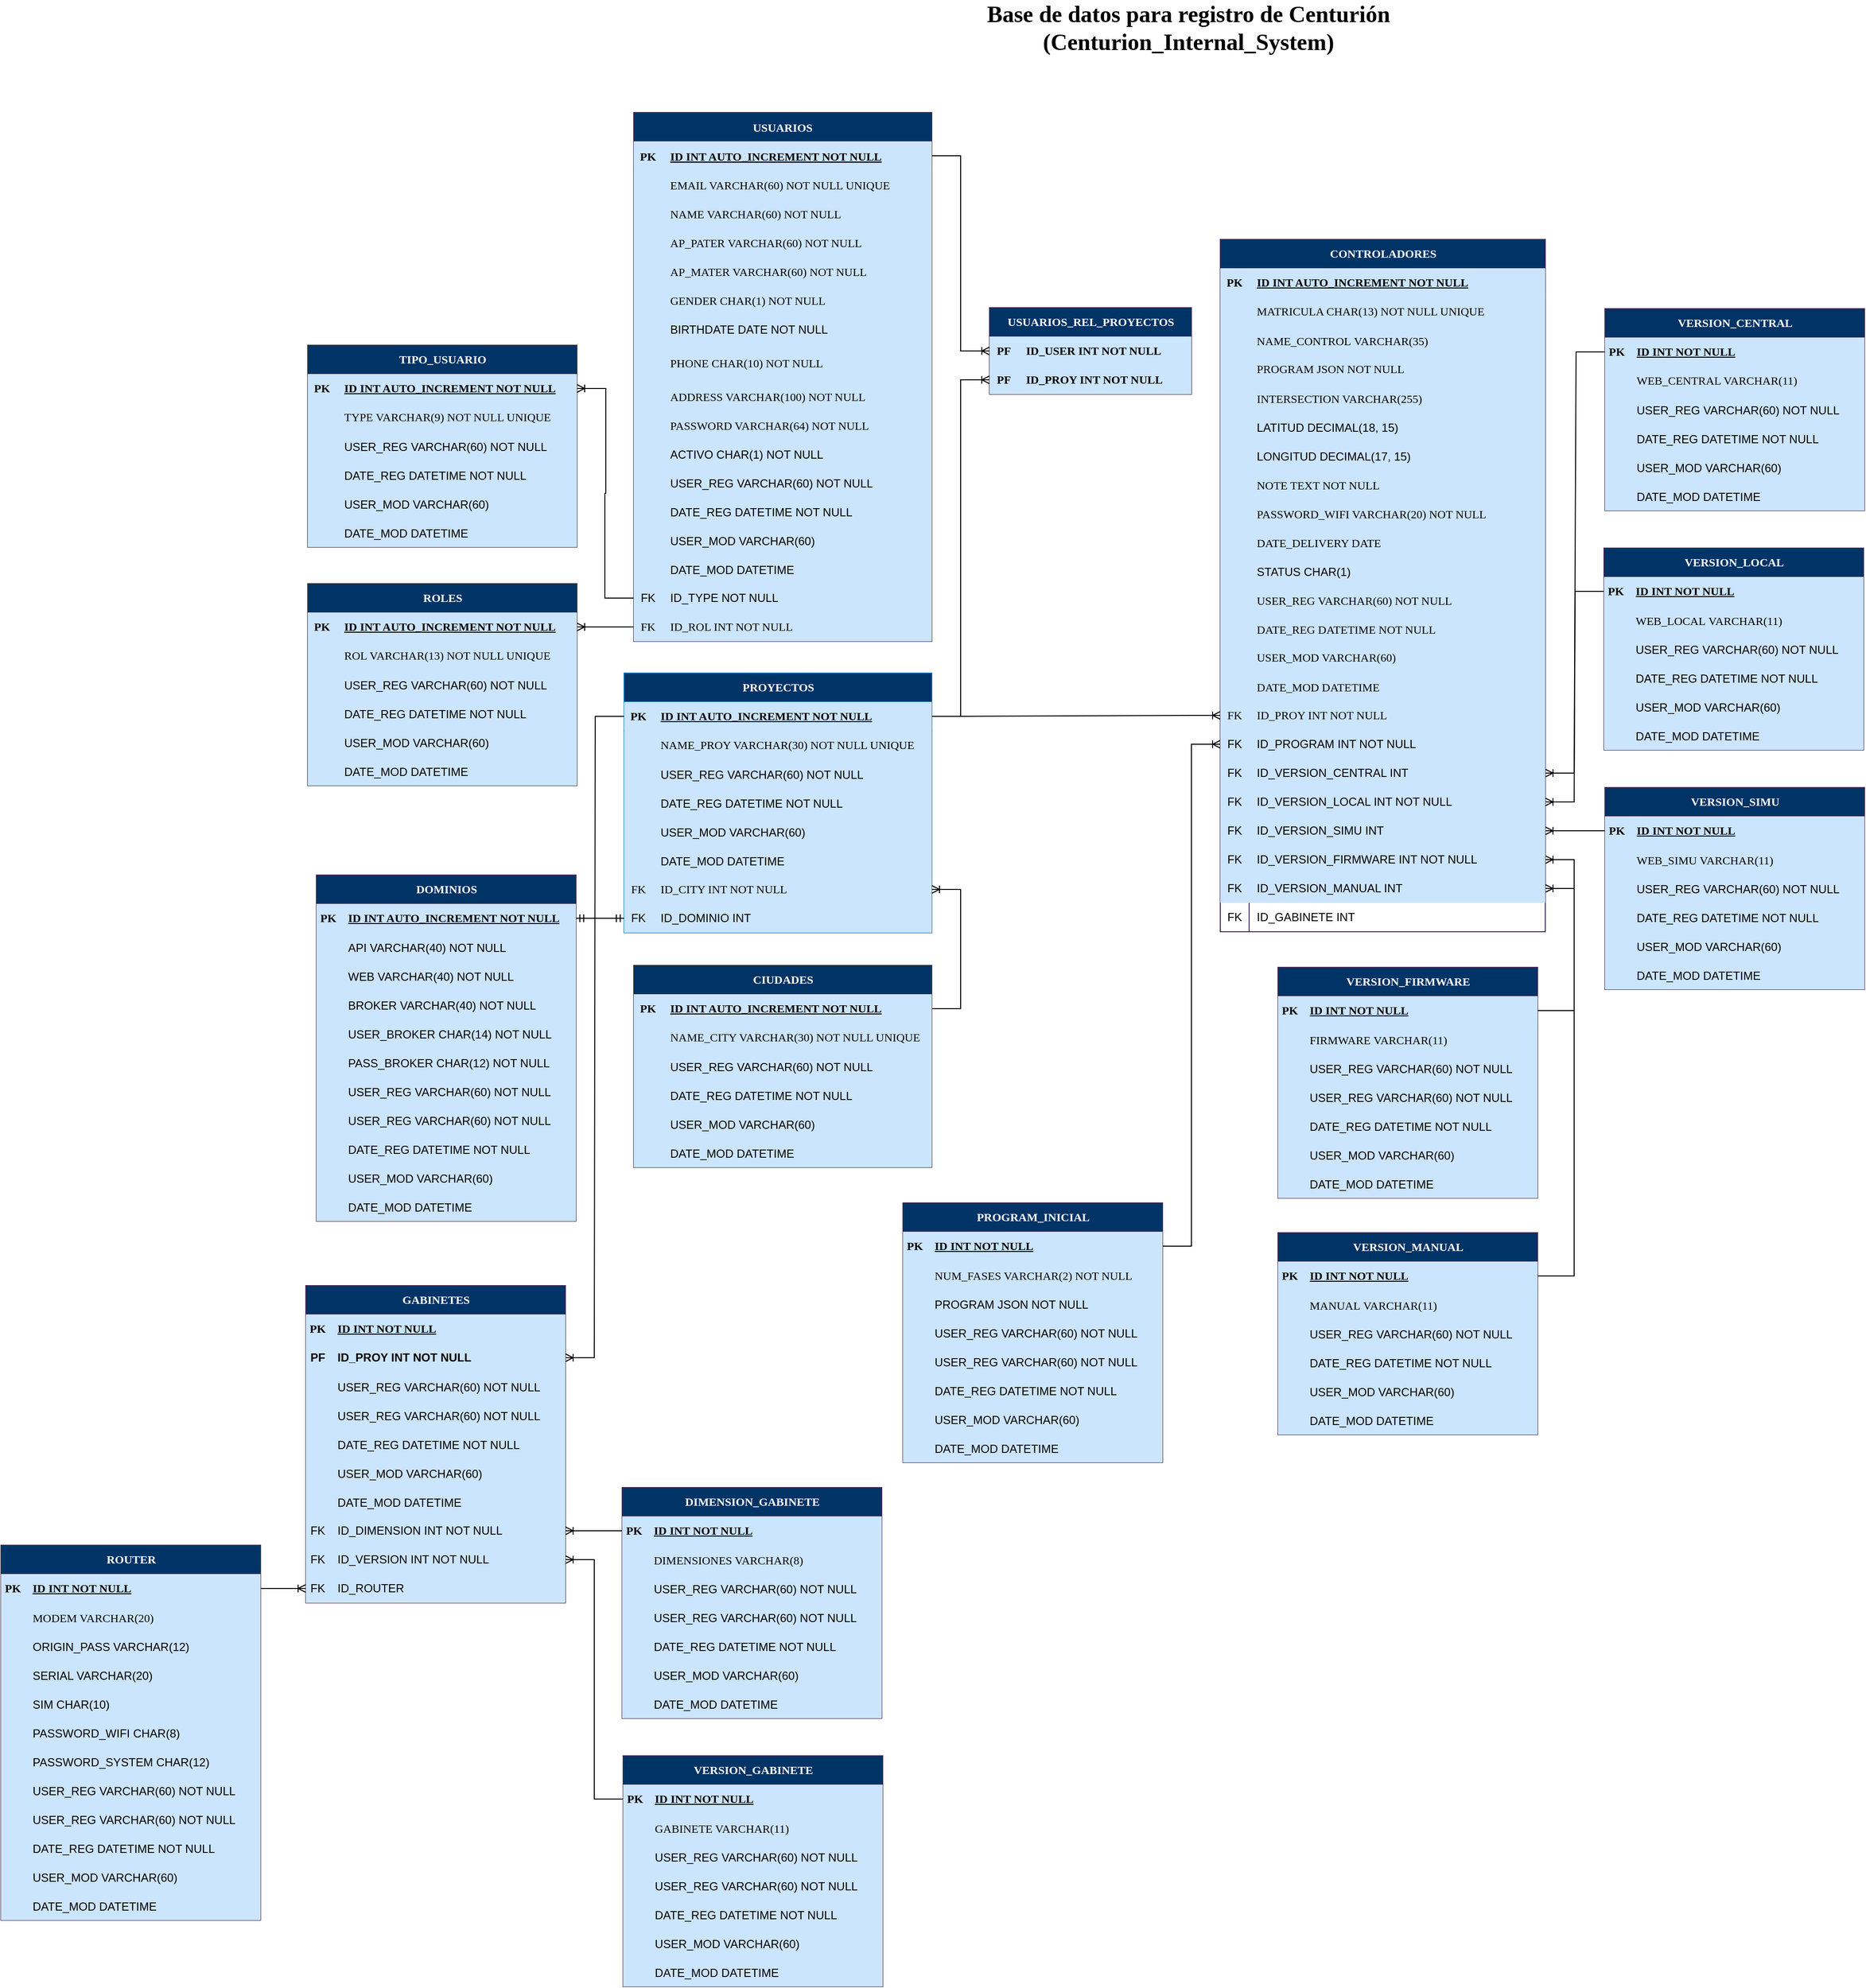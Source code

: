 <mxfile version="26.0.11">
  <diagram name="Página-1" id="dnZzDkU0JhZ-kHMPlZge">
    <mxGraphModel dx="2616" dy="1997" grid="1" gridSize="10" guides="1" tooltips="1" connect="1" arrows="1" fold="1" page="1" pageScale="1" pageWidth="827" pageHeight="1169" math="0" shadow="0">
      <root>
        <mxCell id="0" />
        <mxCell id="1" parent="0" />
        <mxCell id="pU5mQmMSflF7PZln5BtF-1" value="USUARIOS" style="shape=table;startSize=30;container=1;collapsible=1;childLayout=tableLayout;fixedRows=1;rowLines=0;fontStyle=1;align=center;resizeLast=1;fillColor=#003366;strokeColor=#432D57;fontColor=#ffffff;rounded=0;fontFamily=Poppins;fontSource=https%3A%2F%2Ffonts.googleapis.com%2Fcss%3Ffamily%3DPoppins;" parent="1" vertex="1">
          <mxGeometry x="330" y="37" width="310" height="550" as="geometry">
            <mxRectangle x="120" y="120" width="90" height="30" as="alternateBounds" />
          </mxGeometry>
        </mxCell>
        <mxCell id="pU5mQmMSflF7PZln5BtF-2" value="" style="shape=partialRectangle;collapsible=0;dropTarget=0;pointerEvents=0;fillColor=#cce5ff;points=[[0,0.5],[1,0.5]];portConstraint=eastwest;top=0;left=0;right=0;bottom=1;strokeColor=#36393d;rounded=0;fontFamily=Poppins;fontSource=https%3A%2F%2Ffonts.googleapis.com%2Fcss%3Ffamily%3DPoppins;" parent="pU5mQmMSflF7PZln5BtF-1" vertex="1">
          <mxGeometry y="30" width="310" height="30" as="geometry" />
        </mxCell>
        <mxCell id="pU5mQmMSflF7PZln5BtF-3" value="PK" style="shape=partialRectangle;overflow=hidden;connectable=0;fillColor=#cce5ff;top=0;left=0;bottom=0;right=0;fontStyle=1;strokeColor=#36393d;rounded=0;fontFamily=Poppins;fontSource=https%3A%2F%2Ffonts.googleapis.com%2Fcss%3Ffamily%3DPoppins;" parent="pU5mQmMSflF7PZln5BtF-2" vertex="1">
          <mxGeometry width="30" height="30" as="geometry">
            <mxRectangle width="30" height="30" as="alternateBounds" />
          </mxGeometry>
        </mxCell>
        <mxCell id="pU5mQmMSflF7PZln5BtF-4" value="ID INT AUTO_INCREMENT NOT NULL" style="shape=partialRectangle;overflow=hidden;connectable=0;fillColor=#cce5ff;top=0;left=0;bottom=0;right=0;align=left;spacingLeft=6;fontStyle=5;strokeColor=#36393d;rounded=0;fontFamily=Poppins;fontSource=https%3A%2F%2Ffonts.googleapis.com%2Fcss%3Ffamily%3DPoppins;" parent="pU5mQmMSflF7PZln5BtF-2" vertex="1">
          <mxGeometry x="30" width="280" height="30" as="geometry">
            <mxRectangle width="280" height="30" as="alternateBounds" />
          </mxGeometry>
        </mxCell>
        <mxCell id="pU5mQmMSflF7PZln5BtF-5" value="" style="shape=partialRectangle;collapsible=0;dropTarget=0;pointerEvents=0;fillColor=#cce5ff;points=[[0,0.5],[1,0.5]];portConstraint=eastwest;top=0;left=0;right=0;bottom=0;strokeColor=#36393d;rounded=0;fontFamily=Poppins;fontSource=https%3A%2F%2Ffonts.googleapis.com%2Fcss%3Ffamily%3DPoppins;" parent="pU5mQmMSflF7PZln5BtF-1" vertex="1">
          <mxGeometry y="60" width="310" height="30" as="geometry" />
        </mxCell>
        <mxCell id="pU5mQmMSflF7PZln5BtF-6" value="" style="shape=partialRectangle;overflow=hidden;connectable=0;fillColor=#cce5ff;top=0;left=0;bottom=0;right=0;strokeColor=#36393d;rounded=0;fontFamily=Poppins;fontSource=https%3A%2F%2Ffonts.googleapis.com%2Fcss%3Ffamily%3DPoppins;" parent="pU5mQmMSflF7PZln5BtF-5" vertex="1">
          <mxGeometry width="30" height="30" as="geometry">
            <mxRectangle width="30" height="30" as="alternateBounds" />
          </mxGeometry>
        </mxCell>
        <mxCell id="pU5mQmMSflF7PZln5BtF-7" value="EMAIL VARCHAR(60) NOT NULL UNIQUE" style="shape=partialRectangle;overflow=hidden;connectable=0;fillColor=#cce5ff;top=0;left=0;bottom=0;right=0;align=left;spacingLeft=6;strokeColor=#36393d;rounded=0;fontFamily=Poppins;fontSource=https%3A%2F%2Ffonts.googleapis.com%2Fcss%3Ffamily%3DPoppins;" parent="pU5mQmMSflF7PZln5BtF-5" vertex="1">
          <mxGeometry x="30" width="280" height="30" as="geometry">
            <mxRectangle width="280" height="30" as="alternateBounds" />
          </mxGeometry>
        </mxCell>
        <mxCell id="pU5mQmMSflF7PZln5BtF-8" value="" style="shape=tableRow;horizontal=0;startSize=0;swimlaneHead=0;swimlaneBody=0;fillColor=#cce5ff;collapsible=0;dropTarget=0;points=[[0,0.5],[1,0.5]];portConstraint=eastwest;top=0;left=0;right=0;bottom=0;strokeColor=#36393d;fontFamily=Poppins;fontSource=https%3A%2F%2Ffonts.googleapis.com%2Fcss%3Ffamily%3DPoppins;" parent="pU5mQmMSflF7PZln5BtF-1" vertex="1">
          <mxGeometry y="90" width="310" height="30" as="geometry" />
        </mxCell>
        <mxCell id="pU5mQmMSflF7PZln5BtF-9" value="" style="shape=partialRectangle;connectable=0;fillColor=#cce5ff;top=0;left=0;bottom=0;right=0;editable=1;overflow=hidden;strokeColor=#36393d;fontFamily=Poppins;fontSource=https%3A%2F%2Ffonts.googleapis.com%2Fcss%3Ffamily%3DPoppins;" parent="pU5mQmMSflF7PZln5BtF-8" vertex="1">
          <mxGeometry width="30" height="30" as="geometry">
            <mxRectangle width="30" height="30" as="alternateBounds" />
          </mxGeometry>
        </mxCell>
        <mxCell id="pU5mQmMSflF7PZln5BtF-10" value="NAME VARCHAR(60) NOT NULL" style="shape=partialRectangle;connectable=0;fillColor=#cce5ff;top=0;left=0;bottom=0;right=0;align=left;spacingLeft=6;overflow=hidden;strokeColor=#36393d;fontFamily=Poppins;fontSource=https%3A%2F%2Ffonts.googleapis.com%2Fcss%3Ffamily%3DPoppins;" parent="pU5mQmMSflF7PZln5BtF-8" vertex="1">
          <mxGeometry x="30" width="280" height="30" as="geometry">
            <mxRectangle width="280" height="30" as="alternateBounds" />
          </mxGeometry>
        </mxCell>
        <mxCell id="pU5mQmMSflF7PZln5BtF-11" value="" style="shape=tableRow;horizontal=0;startSize=0;swimlaneHead=0;swimlaneBody=0;fillColor=#cce5ff;collapsible=0;dropTarget=0;points=[[0,0.5],[1,0.5]];portConstraint=eastwest;top=0;left=0;right=0;bottom=0;strokeColor=#36393d;fontFamily=Poppins;fontSource=https%3A%2F%2Ffonts.googleapis.com%2Fcss%3Ffamily%3DPoppins;" parent="pU5mQmMSflF7PZln5BtF-1" vertex="1">
          <mxGeometry y="120" width="310" height="30" as="geometry" />
        </mxCell>
        <mxCell id="pU5mQmMSflF7PZln5BtF-12" value="" style="shape=partialRectangle;connectable=0;fillColor=#cce5ff;top=0;left=0;bottom=0;right=0;editable=1;overflow=hidden;strokeColor=#36393d;fontFamily=Poppins;fontSource=https%3A%2F%2Ffonts.googleapis.com%2Fcss%3Ffamily%3DPoppins;" parent="pU5mQmMSflF7PZln5BtF-11" vertex="1">
          <mxGeometry width="30" height="30" as="geometry">
            <mxRectangle width="30" height="30" as="alternateBounds" />
          </mxGeometry>
        </mxCell>
        <mxCell id="pU5mQmMSflF7PZln5BtF-13" value="AP_PATER VARCHAR(60) NOT NULL" style="shape=partialRectangle;connectable=0;fillColor=#cce5ff;top=0;left=0;bottom=0;right=0;align=left;spacingLeft=6;overflow=hidden;strokeColor=#36393d;fontFamily=Poppins;fontSource=https%3A%2F%2Ffonts.googleapis.com%2Fcss%3Ffamily%3DPoppins;" parent="pU5mQmMSflF7PZln5BtF-11" vertex="1">
          <mxGeometry x="30" width="280" height="30" as="geometry">
            <mxRectangle width="280" height="30" as="alternateBounds" />
          </mxGeometry>
        </mxCell>
        <mxCell id="pU5mQmMSflF7PZln5BtF-14" value="" style="shape=tableRow;horizontal=0;startSize=0;swimlaneHead=0;swimlaneBody=0;fillColor=#cce5ff;collapsible=0;dropTarget=0;points=[[0,0.5],[1,0.5]];portConstraint=eastwest;top=0;left=0;right=0;bottom=0;strokeColor=#36393d;fontFamily=Poppins;fontSource=https%3A%2F%2Ffonts.googleapis.com%2Fcss%3Ffamily%3DPoppins;" parent="pU5mQmMSflF7PZln5BtF-1" vertex="1">
          <mxGeometry y="150" width="310" height="30" as="geometry" />
        </mxCell>
        <mxCell id="pU5mQmMSflF7PZln5BtF-15" value="" style="shape=partialRectangle;connectable=0;fillColor=#cce5ff;top=0;left=0;bottom=0;right=0;editable=1;overflow=hidden;strokeColor=#36393d;fontFamily=Poppins;fontSource=https%3A%2F%2Ffonts.googleapis.com%2Fcss%3Ffamily%3DPoppins;" parent="pU5mQmMSflF7PZln5BtF-14" vertex="1">
          <mxGeometry width="30" height="30" as="geometry">
            <mxRectangle width="30" height="30" as="alternateBounds" />
          </mxGeometry>
        </mxCell>
        <mxCell id="pU5mQmMSflF7PZln5BtF-16" value="AP_MATER VARCHAR(60) NOT NULL" style="shape=partialRectangle;connectable=0;fillColor=#cce5ff;top=0;left=0;bottom=0;right=0;align=left;spacingLeft=6;overflow=hidden;strokeColor=#36393d;fontFamily=Poppins;fontSource=https%3A%2F%2Ffonts.googleapis.com%2Fcss%3Ffamily%3DPoppins;" parent="pU5mQmMSflF7PZln5BtF-14" vertex="1">
          <mxGeometry x="30" width="280" height="30" as="geometry">
            <mxRectangle width="280" height="30" as="alternateBounds" />
          </mxGeometry>
        </mxCell>
        <mxCell id="bqJ-xBOTGJETXosYfS13-1" value="" style="shape=tableRow;horizontal=0;startSize=0;swimlaneHead=0;swimlaneBody=0;fillColor=#cce5ff;collapsible=0;dropTarget=0;points=[[0,0.5],[1,0.5]];portConstraint=eastwest;top=0;left=0;right=0;bottom=0;strokeColor=#36393d;fontFamily=Poppins;fontSource=https%3A%2F%2Ffonts.googleapis.com%2Fcss%3Ffamily%3DPoppins;" parent="pU5mQmMSflF7PZln5BtF-1" vertex="1">
          <mxGeometry y="180" width="310" height="30" as="geometry" />
        </mxCell>
        <mxCell id="bqJ-xBOTGJETXosYfS13-2" value="" style="shape=partialRectangle;connectable=0;fillColor=#cce5ff;top=0;left=0;bottom=0;right=0;editable=1;overflow=hidden;strokeColor=#36393d;fontFamily=Poppins;fontSource=https%3A%2F%2Ffonts.googleapis.com%2Fcss%3Ffamily%3DPoppins;" parent="bqJ-xBOTGJETXosYfS13-1" vertex="1">
          <mxGeometry width="30" height="30" as="geometry">
            <mxRectangle width="30" height="30" as="alternateBounds" />
          </mxGeometry>
        </mxCell>
        <mxCell id="bqJ-xBOTGJETXosYfS13-3" value="GENDER CHAR(1) NOT NULL" style="shape=partialRectangle;connectable=0;fillColor=#cce5ff;top=0;left=0;bottom=0;right=0;align=left;spacingLeft=6;overflow=hidden;strokeColor=#36393d;fontFamily=Poppins;fontSource=https%3A%2F%2Ffonts.googleapis.com%2Fcss%3Ffamily%3DPoppins;" parent="bqJ-xBOTGJETXosYfS13-1" vertex="1">
          <mxGeometry x="30" width="280" height="30" as="geometry">
            <mxRectangle width="280" height="30" as="alternateBounds" />
          </mxGeometry>
        </mxCell>
        <mxCell id="FUM6euSYgGOQ_p_piOLJ-1" value="" style="shape=tableRow;horizontal=0;startSize=0;swimlaneHead=0;swimlaneBody=0;fillColor=#CCE5FF;collapsible=0;dropTarget=0;points=[[0,0.5],[1,0.5]];portConstraint=eastwest;top=0;left=0;right=0;bottom=0;" parent="pU5mQmMSflF7PZln5BtF-1" vertex="1">
          <mxGeometry y="210" width="310" height="30" as="geometry" />
        </mxCell>
        <mxCell id="FUM6euSYgGOQ_p_piOLJ-2" value="" style="shape=partialRectangle;connectable=0;fillColor=#CCE5FF;top=0;left=0;bottom=0;right=0;editable=1;overflow=hidden;" parent="FUM6euSYgGOQ_p_piOLJ-1" vertex="1">
          <mxGeometry width="30" height="30" as="geometry">
            <mxRectangle width="30" height="30" as="alternateBounds" />
          </mxGeometry>
        </mxCell>
        <mxCell id="FUM6euSYgGOQ_p_piOLJ-3" value="BIRTHDATE DATE NOT NULL" style="shape=partialRectangle;connectable=0;fillColor=#CCE5FF;top=0;left=0;bottom=0;right=0;align=left;spacingLeft=6;overflow=hidden;" parent="FUM6euSYgGOQ_p_piOLJ-1" vertex="1">
          <mxGeometry x="30" width="280" height="30" as="geometry">
            <mxRectangle width="280" height="30" as="alternateBounds" />
          </mxGeometry>
        </mxCell>
        <mxCell id="pU5mQmMSflF7PZln5BtF-23" value="" style="shape=tableRow;horizontal=0;startSize=0;swimlaneHead=0;swimlaneBody=0;fillColor=#cce5ff;collapsible=0;dropTarget=0;points=[[0,0.5],[1,0.5]];portConstraint=eastwest;top=0;left=0;right=0;bottom=0;strokeColor=#36393d;fontFamily=Poppins;fontSource=https%3A%2F%2Ffonts.googleapis.com%2Fcss%3Ffamily%3DPoppins;" parent="pU5mQmMSflF7PZln5BtF-1" vertex="1">
          <mxGeometry y="240" width="310" height="40" as="geometry" />
        </mxCell>
        <mxCell id="pU5mQmMSflF7PZln5BtF-24" value="" style="shape=partialRectangle;connectable=0;fillColor=#cce5ff;top=0;left=0;bottom=0;right=0;editable=1;overflow=hidden;strokeColor=#36393d;fontFamily=Poppins;fontSource=https%3A%2F%2Ffonts.googleapis.com%2Fcss%3Ffamily%3DPoppins;" parent="pU5mQmMSflF7PZln5BtF-23" vertex="1">
          <mxGeometry width="30" height="40" as="geometry">
            <mxRectangle width="30" height="40" as="alternateBounds" />
          </mxGeometry>
        </mxCell>
        <mxCell id="pU5mQmMSflF7PZln5BtF-25" value="PHONE CHAR(10) NOT NULL" style="shape=partialRectangle;connectable=0;fillColor=#cce5ff;top=0;left=0;bottom=0;right=0;align=left;spacingLeft=6;overflow=hidden;strokeColor=#36393d;fontFamily=Poppins;fontSource=https%3A%2F%2Ffonts.googleapis.com%2Fcss%3Ffamily%3DPoppins;" parent="pU5mQmMSflF7PZln5BtF-23" vertex="1">
          <mxGeometry x="30" width="280" height="40" as="geometry">
            <mxRectangle width="280" height="40" as="alternateBounds" />
          </mxGeometry>
        </mxCell>
        <mxCell id="bqJ-xBOTGJETXosYfS13-4" value="" style="shape=tableRow;horizontal=0;startSize=0;swimlaneHead=0;swimlaneBody=0;fillColor=#cce5ff;collapsible=0;dropTarget=0;points=[[0,0.5],[1,0.5]];portConstraint=eastwest;top=0;left=0;right=0;bottom=0;strokeColor=#36393d;fontFamily=Poppins;fontSource=https%3A%2F%2Ffonts.googleapis.com%2Fcss%3Ffamily%3DPoppins;" parent="pU5mQmMSflF7PZln5BtF-1" vertex="1">
          <mxGeometry y="280" width="310" height="30" as="geometry" />
        </mxCell>
        <mxCell id="bqJ-xBOTGJETXosYfS13-5" value="" style="shape=partialRectangle;connectable=0;fillColor=#cce5ff;top=0;left=0;bottom=0;right=0;editable=1;overflow=hidden;strokeColor=#36393d;fontFamily=Poppins;fontSource=https%3A%2F%2Ffonts.googleapis.com%2Fcss%3Ffamily%3DPoppins;" parent="bqJ-xBOTGJETXosYfS13-4" vertex="1">
          <mxGeometry width="30" height="30" as="geometry">
            <mxRectangle width="30" height="30" as="alternateBounds" />
          </mxGeometry>
        </mxCell>
        <mxCell id="bqJ-xBOTGJETXosYfS13-6" value="ADDRESS VARCHAR(100) NOT NULL" style="shape=partialRectangle;connectable=0;fillColor=#cce5ff;top=0;left=0;bottom=0;right=0;align=left;spacingLeft=6;overflow=hidden;strokeColor=#36393d;fontFamily=Poppins;fontSource=https%3A%2F%2Ffonts.googleapis.com%2Fcss%3Ffamily%3DPoppins;" parent="bqJ-xBOTGJETXosYfS13-4" vertex="1">
          <mxGeometry x="30" width="280" height="30" as="geometry">
            <mxRectangle width="280" height="30" as="alternateBounds" />
          </mxGeometry>
        </mxCell>
        <mxCell id="pU5mQmMSflF7PZln5BtF-26" value="" style="shape=tableRow;horizontal=0;startSize=0;swimlaneHead=0;swimlaneBody=0;fillColor=#cce5ff;collapsible=0;dropTarget=0;points=[[0,0.5],[1,0.5]];portConstraint=eastwest;top=0;left=0;right=0;bottom=0;strokeColor=#36393d;fontFamily=Poppins;fontSource=https%3A%2F%2Ffonts.googleapis.com%2Fcss%3Ffamily%3DPoppins;" parent="pU5mQmMSflF7PZln5BtF-1" vertex="1">
          <mxGeometry y="310" width="310" height="30" as="geometry" />
        </mxCell>
        <mxCell id="pU5mQmMSflF7PZln5BtF-27" value="" style="shape=partialRectangle;connectable=0;fillColor=#cce5ff;top=0;left=0;bottom=0;right=0;editable=1;overflow=hidden;strokeColor=#36393d;fontFamily=Poppins;fontSource=https%3A%2F%2Ffonts.googleapis.com%2Fcss%3Ffamily%3DPoppins;" parent="pU5mQmMSflF7PZln5BtF-26" vertex="1">
          <mxGeometry width="30" height="30" as="geometry">
            <mxRectangle width="30" height="30" as="alternateBounds" />
          </mxGeometry>
        </mxCell>
        <mxCell id="pU5mQmMSflF7PZln5BtF-28" value="PASSWORD VARCHAR(64) NOT NULL" style="shape=partialRectangle;connectable=0;fillColor=#cce5ff;top=0;left=0;bottom=0;right=0;align=left;spacingLeft=6;overflow=hidden;strokeColor=#36393d;fontFamily=Poppins;fontSource=https%3A%2F%2Ffonts.googleapis.com%2Fcss%3Ffamily%3DPoppins;" parent="pU5mQmMSflF7PZln5BtF-26" vertex="1">
          <mxGeometry x="30" width="280" height="30" as="geometry">
            <mxRectangle width="280" height="30" as="alternateBounds" />
          </mxGeometry>
        </mxCell>
        <mxCell id="PY0RrMmxH_5ZQ-s8M7BY-220" value="" style="shape=tableRow;horizontal=0;startSize=0;swimlaneHead=0;swimlaneBody=0;fillColor=#CCE5FF;collapsible=0;dropTarget=0;points=[[0,0.5],[1,0.5]];portConstraint=eastwest;top=0;left=0;right=0;bottom=0;" vertex="1" parent="pU5mQmMSflF7PZln5BtF-1">
          <mxGeometry y="340" width="310" height="30" as="geometry" />
        </mxCell>
        <mxCell id="PY0RrMmxH_5ZQ-s8M7BY-221" value="" style="shape=partialRectangle;connectable=0;fillColor=#CCE5FF;top=0;left=0;bottom=0;right=0;editable=1;overflow=hidden;" vertex="1" parent="PY0RrMmxH_5ZQ-s8M7BY-220">
          <mxGeometry width="30" height="30" as="geometry">
            <mxRectangle width="30" height="30" as="alternateBounds" />
          </mxGeometry>
        </mxCell>
        <mxCell id="PY0RrMmxH_5ZQ-s8M7BY-222" value="ACTIVO CHAR(1) NOT NULL" style="shape=partialRectangle;connectable=0;fillColor=#CCE5FF;top=0;left=0;bottom=0;right=0;align=left;spacingLeft=6;overflow=hidden;" vertex="1" parent="PY0RrMmxH_5ZQ-s8M7BY-220">
          <mxGeometry x="30" width="280" height="30" as="geometry">
            <mxRectangle width="280" height="30" as="alternateBounds" />
          </mxGeometry>
        </mxCell>
        <mxCell id="8GrQmn6m2UOmk-RgFu3f-1" value="" style="shape=tableRow;horizontal=0;startSize=0;swimlaneHead=0;swimlaneBody=0;fillColor=#CCE5FF;collapsible=0;dropTarget=0;points=[[0,0.5],[1,0.5]];portConstraint=eastwest;top=0;left=0;right=0;bottom=0;strokeColor=#10739e;" parent="pU5mQmMSflF7PZln5BtF-1" vertex="1">
          <mxGeometry y="370" width="310" height="30" as="geometry" />
        </mxCell>
        <mxCell id="8GrQmn6m2UOmk-RgFu3f-2" value="" style="shape=partialRectangle;connectable=0;fillColor=#CCE5FF;top=0;left=0;bottom=0;right=0;editable=1;overflow=hidden;strokeColor=#10739e;" parent="8GrQmn6m2UOmk-RgFu3f-1" vertex="1">
          <mxGeometry width="30" height="30" as="geometry">
            <mxRectangle width="30" height="30" as="alternateBounds" />
          </mxGeometry>
        </mxCell>
        <mxCell id="8GrQmn6m2UOmk-RgFu3f-3" value="USER_REG VARCHAR(60) NOT NULL" style="shape=partialRectangle;connectable=0;fillColor=#CCE5FF;top=0;left=0;bottom=0;right=0;align=left;spacingLeft=6;overflow=hidden;strokeColor=#10739e;" parent="8GrQmn6m2UOmk-RgFu3f-1" vertex="1">
          <mxGeometry x="30" width="280" height="30" as="geometry">
            <mxRectangle width="280" height="30" as="alternateBounds" />
          </mxGeometry>
        </mxCell>
        <mxCell id="8GrQmn6m2UOmk-RgFu3f-4" value="" style="shape=tableRow;horizontal=0;startSize=0;swimlaneHead=0;swimlaneBody=0;fillColor=#CCE5FF;collapsible=0;dropTarget=0;points=[[0,0.5],[1,0.5]];portConstraint=eastwest;top=0;left=0;right=0;bottom=0;strokeColor=#10739e;" parent="pU5mQmMSflF7PZln5BtF-1" vertex="1">
          <mxGeometry y="400" width="310" height="30" as="geometry" />
        </mxCell>
        <mxCell id="8GrQmn6m2UOmk-RgFu3f-5" value="" style="shape=partialRectangle;connectable=0;fillColor=#CCE5FF;top=0;left=0;bottom=0;right=0;editable=1;overflow=hidden;strokeColor=#10739e;" parent="8GrQmn6m2UOmk-RgFu3f-4" vertex="1">
          <mxGeometry width="30" height="30" as="geometry">
            <mxRectangle width="30" height="30" as="alternateBounds" />
          </mxGeometry>
        </mxCell>
        <mxCell id="8GrQmn6m2UOmk-RgFu3f-6" value="DATE_REG DATETIME NOT NULL" style="shape=partialRectangle;connectable=0;fillColor=#CCE5FF;top=0;left=0;bottom=0;right=0;align=left;spacingLeft=6;overflow=hidden;strokeColor=#10739e;" parent="8GrQmn6m2UOmk-RgFu3f-4" vertex="1">
          <mxGeometry x="30" width="280" height="30" as="geometry">
            <mxRectangle width="280" height="30" as="alternateBounds" />
          </mxGeometry>
        </mxCell>
        <mxCell id="8GrQmn6m2UOmk-RgFu3f-7" value="" style="shape=tableRow;horizontal=0;startSize=0;swimlaneHead=0;swimlaneBody=0;fillColor=#CCE5FF;collapsible=0;dropTarget=0;points=[[0,0.5],[1,0.5]];portConstraint=eastwest;top=0;left=0;right=0;bottom=0;strokeColor=#10739e;" parent="pU5mQmMSflF7PZln5BtF-1" vertex="1">
          <mxGeometry y="430" width="310" height="30" as="geometry" />
        </mxCell>
        <mxCell id="8GrQmn6m2UOmk-RgFu3f-8" value="" style="shape=partialRectangle;connectable=0;fillColor=#CCE5FF;top=0;left=0;bottom=0;right=0;editable=1;overflow=hidden;strokeColor=#10739e;" parent="8GrQmn6m2UOmk-RgFu3f-7" vertex="1">
          <mxGeometry width="30" height="30" as="geometry">
            <mxRectangle width="30" height="30" as="alternateBounds" />
          </mxGeometry>
        </mxCell>
        <mxCell id="8GrQmn6m2UOmk-RgFu3f-9" value="USER_MOD VARCHAR(60) " style="shape=partialRectangle;connectable=0;fillColor=#CCE5FF;top=0;left=0;bottom=0;right=0;align=left;spacingLeft=6;overflow=hidden;strokeColor=#10739e;" parent="8GrQmn6m2UOmk-RgFu3f-7" vertex="1">
          <mxGeometry x="30" width="280" height="30" as="geometry">
            <mxRectangle width="280" height="30" as="alternateBounds" />
          </mxGeometry>
        </mxCell>
        <mxCell id="8GrQmn6m2UOmk-RgFu3f-10" value="" style="shape=tableRow;horizontal=0;startSize=0;swimlaneHead=0;swimlaneBody=0;fillColor=#CCE5FF;collapsible=0;dropTarget=0;points=[[0,0.5],[1,0.5]];portConstraint=eastwest;top=0;left=0;right=0;bottom=0;strokeColor=#10739e;" parent="pU5mQmMSflF7PZln5BtF-1" vertex="1">
          <mxGeometry y="460" width="310" height="30" as="geometry" />
        </mxCell>
        <mxCell id="8GrQmn6m2UOmk-RgFu3f-11" value="" style="shape=partialRectangle;connectable=0;fillColor=#CCE5FF;top=0;left=0;bottom=0;right=0;editable=1;overflow=hidden;strokeColor=#10739e;" parent="8GrQmn6m2UOmk-RgFu3f-10" vertex="1">
          <mxGeometry width="30" height="30" as="geometry">
            <mxRectangle width="30" height="30" as="alternateBounds" />
          </mxGeometry>
        </mxCell>
        <mxCell id="8GrQmn6m2UOmk-RgFu3f-12" value="DATE_MOD DATETIME " style="shape=partialRectangle;connectable=0;fillColor=#CCE5FF;top=0;left=0;bottom=0;right=0;align=left;spacingLeft=6;overflow=hidden;strokeColor=#10739e;" parent="8GrQmn6m2UOmk-RgFu3f-10" vertex="1">
          <mxGeometry x="30" width="280" height="30" as="geometry">
            <mxRectangle width="280" height="30" as="alternateBounds" />
          </mxGeometry>
        </mxCell>
        <mxCell id="PY0RrMmxH_5ZQ-s8M7BY-281" value="" style="shape=tableRow;horizontal=0;startSize=0;swimlaneHead=0;swimlaneBody=0;fillColor=#CCE5FF;collapsible=0;dropTarget=0;points=[[0,0.5],[1,0.5]];portConstraint=eastwest;top=0;left=0;right=0;bottom=0;" vertex="1" parent="pU5mQmMSflF7PZln5BtF-1">
          <mxGeometry y="490" width="310" height="30" as="geometry" />
        </mxCell>
        <mxCell id="PY0RrMmxH_5ZQ-s8M7BY-282" value="FK" style="shape=partialRectangle;connectable=0;fillColor=#CCE5FF;top=0;left=0;bottom=0;right=0;fontStyle=0;overflow=hidden;whiteSpace=wrap;html=1;" vertex="1" parent="PY0RrMmxH_5ZQ-s8M7BY-281">
          <mxGeometry width="30" height="30" as="geometry">
            <mxRectangle width="30" height="30" as="alternateBounds" />
          </mxGeometry>
        </mxCell>
        <mxCell id="PY0RrMmxH_5ZQ-s8M7BY-283" value="ID_TYPE NOT NULL" style="shape=partialRectangle;connectable=0;fillColor=#CCE5FF;top=0;left=0;bottom=0;right=0;align=left;spacingLeft=6;fontStyle=0;overflow=hidden;whiteSpace=wrap;html=1;" vertex="1" parent="PY0RrMmxH_5ZQ-s8M7BY-281">
          <mxGeometry x="30" width="280" height="30" as="geometry">
            <mxRectangle width="280" height="30" as="alternateBounds" />
          </mxGeometry>
        </mxCell>
        <mxCell id="pU5mQmMSflF7PZln5BtF-20" value="" style="shape=tableRow;horizontal=0;startSize=0;swimlaneHead=0;swimlaneBody=0;fillColor=#cce5ff;collapsible=0;dropTarget=0;points=[[0,0.5],[1,0.5]];portConstraint=eastwest;top=0;left=0;right=0;bottom=0;strokeColor=#36393d;fontFamily=Poppins;fontSource=https%3A%2F%2Ffonts.googleapis.com%2Fcss%3Ffamily%3DPoppins;" parent="pU5mQmMSflF7PZln5BtF-1" vertex="1">
          <mxGeometry y="520" width="310" height="30" as="geometry" />
        </mxCell>
        <mxCell id="pU5mQmMSflF7PZln5BtF-21" value="FK" style="shape=partialRectangle;connectable=0;fillColor=#cce5ff;top=0;left=0;bottom=0;right=0;fontStyle=0;overflow=hidden;whiteSpace=wrap;html=1;strokeColor=#36393d;fontFamily=Poppins;fontSource=https%3A%2F%2Ffonts.googleapis.com%2Fcss%3Ffamily%3DPoppins;" parent="pU5mQmMSflF7PZln5BtF-20" vertex="1">
          <mxGeometry width="30" height="30" as="geometry">
            <mxRectangle width="30" height="30" as="alternateBounds" />
          </mxGeometry>
        </mxCell>
        <mxCell id="pU5mQmMSflF7PZln5BtF-22" value="ID_ROL INT NOT NULL" style="shape=partialRectangle;connectable=0;fillColor=#cce5ff;top=0;left=0;bottom=0;right=0;align=left;spacingLeft=6;fontStyle=0;overflow=hidden;whiteSpace=wrap;html=1;strokeColor=#36393d;fontFamily=Poppins;fontSource=https%3A%2F%2Ffonts.googleapis.com%2Fcss%3Ffamily%3DPoppins;" parent="pU5mQmMSflF7PZln5BtF-20" vertex="1">
          <mxGeometry x="30" width="280" height="30" as="geometry">
            <mxRectangle width="280" height="30" as="alternateBounds" />
          </mxGeometry>
        </mxCell>
        <mxCell id="pU5mQmMSflF7PZln5BtF-29" value="ROLES" style="shape=table;startSize=30;container=1;collapsible=1;childLayout=tableLayout;fixedRows=1;rowLines=0;fontStyle=1;align=center;resizeLast=1;html=1;fillColor=#003366;strokeColor=#36393d;rounded=0;fontColor=#FFFFFF;fontFamily=Poppins;fontSource=https%3A%2F%2Ffonts.googleapis.com%2Fcss%3Ffamily%3DPoppins;" parent="1" vertex="1">
          <mxGeometry x="-9" y="527" width="280" height="210" as="geometry" />
        </mxCell>
        <mxCell id="pU5mQmMSflF7PZln5BtF-30" value="" style="shape=tableRow;horizontal=0;startSize=0;swimlaneHead=0;swimlaneBody=0;fillColor=#cce5ff;collapsible=0;dropTarget=0;points=[[0,0.5],[1,0.5]];portConstraint=eastwest;top=0;left=0;right=0;bottom=1;strokeColor=#36393d;fontFamily=Poppins;fontSource=https%3A%2F%2Ffonts.googleapis.com%2Fcss%3Ffamily%3DPoppins;" parent="pU5mQmMSflF7PZln5BtF-29" vertex="1">
          <mxGeometry y="30" width="280" height="30" as="geometry" />
        </mxCell>
        <mxCell id="pU5mQmMSflF7PZln5BtF-31" value="PK" style="shape=partialRectangle;connectable=0;fillColor=#cce5ff;top=0;left=0;bottom=0;right=0;fontStyle=1;overflow=hidden;whiteSpace=wrap;html=1;strokeColor=#36393d;fontFamily=Poppins;fontSource=https%3A%2F%2Ffonts.googleapis.com%2Fcss%3Ffamily%3DPoppins;" parent="pU5mQmMSflF7PZln5BtF-30" vertex="1">
          <mxGeometry width="30" height="30" as="geometry">
            <mxRectangle width="30" height="30" as="alternateBounds" />
          </mxGeometry>
        </mxCell>
        <mxCell id="pU5mQmMSflF7PZln5BtF-32" value="ID INT AUTO_INCREMENT NOT NULL" style="shape=partialRectangle;connectable=0;fillColor=#cce5ff;top=0;left=0;bottom=0;right=0;align=left;spacingLeft=6;fontStyle=5;overflow=hidden;whiteSpace=wrap;html=1;strokeColor=#36393d;fontFamily=Poppins;fontSource=https%3A%2F%2Ffonts.googleapis.com%2Fcss%3Ffamily%3DPoppins;" parent="pU5mQmMSflF7PZln5BtF-30" vertex="1">
          <mxGeometry x="30" width="250" height="30" as="geometry">
            <mxRectangle width="250" height="30" as="alternateBounds" />
          </mxGeometry>
        </mxCell>
        <mxCell id="pU5mQmMSflF7PZln5BtF-33" value="" style="shape=tableRow;horizontal=0;startSize=0;swimlaneHead=0;swimlaneBody=0;fillColor=#cce5ff;collapsible=0;dropTarget=0;points=[[0,0.5],[1,0.5]];portConstraint=eastwest;top=0;left=0;right=0;bottom=0;strokeColor=#36393d;rounded=0;fontFamily=Poppins;fontSource=https%3A%2F%2Ffonts.googleapis.com%2Fcss%3Ffamily%3DPoppins;" parent="pU5mQmMSflF7PZln5BtF-29" vertex="1">
          <mxGeometry y="60" width="280" height="30" as="geometry" />
        </mxCell>
        <mxCell id="pU5mQmMSflF7PZln5BtF-34" value="" style="shape=partialRectangle;connectable=0;fillColor=#cce5ff;top=0;left=0;bottom=0;right=0;fontStyle=0;overflow=hidden;whiteSpace=wrap;html=1;strokeColor=#36393d;rounded=0;fontFamily=Poppins;fontSource=https%3A%2F%2Ffonts.googleapis.com%2Fcss%3Ffamily%3DPoppins;" parent="pU5mQmMSflF7PZln5BtF-33" vertex="1">
          <mxGeometry width="30" height="30" as="geometry">
            <mxRectangle width="30" height="30" as="alternateBounds" />
          </mxGeometry>
        </mxCell>
        <mxCell id="pU5mQmMSflF7PZln5BtF-35" value="ROL VARCHAR(13) NOT NULL UNIQUE" style="shape=partialRectangle;connectable=0;fillColor=#cce5ff;top=0;left=0;bottom=0;right=0;align=left;spacingLeft=6;fontStyle=0;overflow=hidden;whiteSpace=wrap;html=1;strokeColor=#36393d;rounded=0;fontFamily=Poppins;fontSource=https%3A%2F%2Ffonts.googleapis.com%2Fcss%3Ffamily%3DPoppins;" parent="pU5mQmMSflF7PZln5BtF-33" vertex="1">
          <mxGeometry x="30" width="250" height="30" as="geometry">
            <mxRectangle width="250" height="30" as="alternateBounds" />
          </mxGeometry>
        </mxCell>
        <mxCell id="8GrQmn6m2UOmk-RgFu3f-24" value="" style="shape=tableRow;horizontal=0;startSize=0;swimlaneHead=0;swimlaneBody=0;fillColor=#CCE5FF;collapsible=0;dropTarget=0;points=[[0,0.5],[1,0.5]];portConstraint=eastwest;top=0;left=0;right=0;bottom=0;strokeColor=#10739e;" parent="pU5mQmMSflF7PZln5BtF-29" vertex="1">
          <mxGeometry y="90" width="280" height="30" as="geometry" />
        </mxCell>
        <mxCell id="8GrQmn6m2UOmk-RgFu3f-25" value="" style="shape=partialRectangle;connectable=0;fillColor=#CCE5FF;top=0;left=0;bottom=0;right=0;editable=1;overflow=hidden;strokeColor=#10739e;" parent="8GrQmn6m2UOmk-RgFu3f-24" vertex="1">
          <mxGeometry width="30" height="30" as="geometry">
            <mxRectangle width="30" height="30" as="alternateBounds" />
          </mxGeometry>
        </mxCell>
        <mxCell id="8GrQmn6m2UOmk-RgFu3f-26" value="USER_REG VARCHAR(60) NOT NULL" style="shape=partialRectangle;connectable=0;fillColor=#CCE5FF;top=0;left=0;bottom=0;right=0;align=left;spacingLeft=6;overflow=hidden;strokeColor=#10739e;" parent="8GrQmn6m2UOmk-RgFu3f-24" vertex="1">
          <mxGeometry x="30" width="250" height="30" as="geometry">
            <mxRectangle width="250" height="30" as="alternateBounds" />
          </mxGeometry>
        </mxCell>
        <mxCell id="8GrQmn6m2UOmk-RgFu3f-27" value="" style="shape=tableRow;horizontal=0;startSize=0;swimlaneHead=0;swimlaneBody=0;fillColor=#CCE5FF;collapsible=0;dropTarget=0;points=[[0,0.5],[1,0.5]];portConstraint=eastwest;top=0;left=0;right=0;bottom=0;strokeColor=#10739e;" parent="pU5mQmMSflF7PZln5BtF-29" vertex="1">
          <mxGeometry y="120" width="280" height="30" as="geometry" />
        </mxCell>
        <mxCell id="8GrQmn6m2UOmk-RgFu3f-28" value="" style="shape=partialRectangle;connectable=0;fillColor=#CCE5FF;top=0;left=0;bottom=0;right=0;editable=1;overflow=hidden;strokeColor=#10739e;" parent="8GrQmn6m2UOmk-RgFu3f-27" vertex="1">
          <mxGeometry width="30" height="30" as="geometry">
            <mxRectangle width="30" height="30" as="alternateBounds" />
          </mxGeometry>
        </mxCell>
        <mxCell id="8GrQmn6m2UOmk-RgFu3f-29" value="DATE_REG DATETIME NOT NULL" style="shape=partialRectangle;connectable=0;fillColor=#CCE5FF;top=0;left=0;bottom=0;right=0;align=left;spacingLeft=6;overflow=hidden;strokeColor=#10739e;" parent="8GrQmn6m2UOmk-RgFu3f-27" vertex="1">
          <mxGeometry x="30" width="250" height="30" as="geometry">
            <mxRectangle width="250" height="30" as="alternateBounds" />
          </mxGeometry>
        </mxCell>
        <mxCell id="8GrQmn6m2UOmk-RgFu3f-30" value="" style="shape=tableRow;horizontal=0;startSize=0;swimlaneHead=0;swimlaneBody=0;fillColor=#CCE5FF;collapsible=0;dropTarget=0;points=[[0,0.5],[1,0.5]];portConstraint=eastwest;top=0;left=0;right=0;bottom=0;strokeColor=#10739e;" parent="pU5mQmMSflF7PZln5BtF-29" vertex="1">
          <mxGeometry y="150" width="280" height="30" as="geometry" />
        </mxCell>
        <mxCell id="8GrQmn6m2UOmk-RgFu3f-31" value="" style="shape=partialRectangle;connectable=0;fillColor=#CCE5FF;top=0;left=0;bottom=0;right=0;editable=1;overflow=hidden;strokeColor=#10739e;" parent="8GrQmn6m2UOmk-RgFu3f-30" vertex="1">
          <mxGeometry width="30" height="30" as="geometry">
            <mxRectangle width="30" height="30" as="alternateBounds" />
          </mxGeometry>
        </mxCell>
        <mxCell id="8GrQmn6m2UOmk-RgFu3f-32" value="USER_MOD VARCHAR(60) " style="shape=partialRectangle;connectable=0;fillColor=#CCE5FF;top=0;left=0;bottom=0;right=0;align=left;spacingLeft=6;overflow=hidden;strokeColor=#10739e;" parent="8GrQmn6m2UOmk-RgFu3f-30" vertex="1">
          <mxGeometry x="30" width="250" height="30" as="geometry">
            <mxRectangle width="250" height="30" as="alternateBounds" />
          </mxGeometry>
        </mxCell>
        <mxCell id="8GrQmn6m2UOmk-RgFu3f-33" value="" style="shape=tableRow;horizontal=0;startSize=0;swimlaneHead=0;swimlaneBody=0;fillColor=#CCE5FF;collapsible=0;dropTarget=0;points=[[0,0.5],[1,0.5]];portConstraint=eastwest;top=0;left=0;right=0;bottom=0;strokeColor=#10739e;" parent="pU5mQmMSflF7PZln5BtF-29" vertex="1">
          <mxGeometry y="180" width="280" height="30" as="geometry" />
        </mxCell>
        <mxCell id="8GrQmn6m2UOmk-RgFu3f-34" value="" style="shape=partialRectangle;connectable=0;fillColor=#CCE5FF;top=0;left=0;bottom=0;right=0;editable=1;overflow=hidden;strokeColor=#10739e;" parent="8GrQmn6m2UOmk-RgFu3f-33" vertex="1">
          <mxGeometry width="30" height="30" as="geometry">
            <mxRectangle width="30" height="30" as="alternateBounds" />
          </mxGeometry>
        </mxCell>
        <mxCell id="8GrQmn6m2UOmk-RgFu3f-35" value="DATE_MOD DATETIME " style="shape=partialRectangle;connectable=0;fillColor=#CCE5FF;top=0;left=0;bottom=0;right=0;align=left;spacingLeft=6;overflow=hidden;strokeColor=#10739e;" parent="8GrQmn6m2UOmk-RgFu3f-33" vertex="1">
          <mxGeometry x="30" width="250" height="30" as="geometry">
            <mxRectangle width="250" height="30" as="alternateBounds" />
          </mxGeometry>
        </mxCell>
        <mxCell id="pU5mQmMSflF7PZln5BtF-36" value="" style="edgeStyle=entityRelationEdgeStyle;fontSize=12;html=1;endArrow=ERoneToMany;rounded=0;exitX=0;exitY=0.5;exitDx=0;exitDy=0;entryX=1;entryY=0.5;entryDx=0;entryDy=0;" parent="1" source="pU5mQmMSflF7PZln5BtF-20" target="pU5mQmMSflF7PZln5BtF-30" edge="1">
          <mxGeometry width="100" height="100" relative="1" as="geometry">
            <mxPoint x="240" y="470" as="sourcePoint" />
            <mxPoint x="340" y="370" as="targetPoint" />
          </mxGeometry>
        </mxCell>
        <mxCell id="pU5mQmMSflF7PZln5BtF-44" value="PROYECTOS" style="shape=table;startSize=30;container=1;collapsible=1;childLayout=tableLayout;fixedRows=1;rowLines=0;fontStyle=1;align=center;resizeLast=1;html=1;fillColor=#003366;strokeColor=#006EAF;fontColor=#ffffff;rounded=0;fontFamily=Poppins;fontSource=https%3A%2F%2Ffonts.googleapis.com%2Fcss%3Ffamily%3DPoppins;" parent="1" vertex="1">
          <mxGeometry x="320" y="620" width="320" height="270" as="geometry" />
        </mxCell>
        <mxCell id="pU5mQmMSflF7PZln5BtF-45" value="" style="shape=tableRow;horizontal=0;startSize=0;swimlaneHead=0;swimlaneBody=0;fillColor=#cce5ff;collapsible=0;dropTarget=0;points=[[0,0.5],[1,0.5]];portConstraint=eastwest;top=0;left=0;right=0;bottom=1;strokeColor=#36393d;rounded=0;fontFamily=Poppins;fontSource=https%3A%2F%2Ffonts.googleapis.com%2Fcss%3Ffamily%3DPoppins;" parent="pU5mQmMSflF7PZln5BtF-44" vertex="1">
          <mxGeometry y="30" width="320" height="30" as="geometry" />
        </mxCell>
        <mxCell id="pU5mQmMSflF7PZln5BtF-46" value="PK" style="shape=partialRectangle;connectable=0;fillColor=#cce5ff;top=0;left=0;bottom=0;right=0;fontStyle=1;overflow=hidden;whiteSpace=wrap;html=1;strokeColor=#36393d;rounded=0;fontFamily=Poppins;fontSource=https%3A%2F%2Ffonts.googleapis.com%2Fcss%3Ffamily%3DPoppins;" parent="pU5mQmMSflF7PZln5BtF-45" vertex="1">
          <mxGeometry width="30" height="30" as="geometry">
            <mxRectangle width="30" height="30" as="alternateBounds" />
          </mxGeometry>
        </mxCell>
        <mxCell id="pU5mQmMSflF7PZln5BtF-47" value="ID INT AUTO_INCREMENT NOT NULL" style="shape=partialRectangle;connectable=0;fillColor=#cce5ff;top=0;left=0;bottom=0;right=0;align=left;spacingLeft=6;fontStyle=5;overflow=hidden;whiteSpace=wrap;html=1;strokeColor=#36393d;rounded=0;fontFamily=Poppins;fontSource=https%3A%2F%2Ffonts.googleapis.com%2Fcss%3Ffamily%3DPoppins;" parent="pU5mQmMSflF7PZln5BtF-45" vertex="1">
          <mxGeometry x="30" width="290" height="30" as="geometry">
            <mxRectangle width="290" height="30" as="alternateBounds" />
          </mxGeometry>
        </mxCell>
        <mxCell id="pU5mQmMSflF7PZln5BtF-48" value="" style="shape=tableRow;horizontal=0;startSize=0;swimlaneHead=0;swimlaneBody=0;fillColor=#cce5ff;collapsible=0;dropTarget=0;points=[[0,0.5],[1,0.5]];portConstraint=eastwest;top=0;left=0;right=0;bottom=0;strokeColor=#36393d;rounded=0;fontFamily=Poppins;fontSource=https%3A%2F%2Ffonts.googleapis.com%2Fcss%3Ffamily%3DPoppins;" parent="pU5mQmMSflF7PZln5BtF-44" vertex="1">
          <mxGeometry y="60" width="320" height="30" as="geometry" />
        </mxCell>
        <mxCell id="pU5mQmMSflF7PZln5BtF-49" value="" style="shape=partialRectangle;connectable=0;fillColor=#cce5ff;top=0;left=0;bottom=0;right=0;editable=1;overflow=hidden;whiteSpace=wrap;html=1;strokeColor=#36393d;rounded=0;fontFamily=Poppins;fontSource=https%3A%2F%2Ffonts.googleapis.com%2Fcss%3Ffamily%3DPoppins;" parent="pU5mQmMSflF7PZln5BtF-48" vertex="1">
          <mxGeometry width="30" height="30" as="geometry">
            <mxRectangle width="30" height="30" as="alternateBounds" />
          </mxGeometry>
        </mxCell>
        <mxCell id="pU5mQmMSflF7PZln5BtF-50" value="NAME_PROY VARCHAR(30) NOT NULL UNIQUE" style="shape=partialRectangle;connectable=0;fillColor=#cce5ff;top=0;left=0;bottom=0;right=0;align=left;spacingLeft=6;overflow=hidden;whiteSpace=wrap;html=1;strokeColor=#36393d;rounded=0;fontFamily=Poppins;fontSource=https%3A%2F%2Ffonts.googleapis.com%2Fcss%3Ffamily%3DPoppins;" parent="pU5mQmMSflF7PZln5BtF-48" vertex="1">
          <mxGeometry x="30" width="290" height="30" as="geometry">
            <mxRectangle width="290" height="30" as="alternateBounds" />
          </mxGeometry>
        </mxCell>
        <mxCell id="8GrQmn6m2UOmk-RgFu3f-38" value="" style="shape=tableRow;horizontal=0;startSize=0;swimlaneHead=0;swimlaneBody=0;fillColor=#CCE5FF;collapsible=0;dropTarget=0;points=[[0,0.5],[1,0.5]];portConstraint=eastwest;top=0;left=0;right=0;bottom=0;strokeColor=#10739e;" parent="pU5mQmMSflF7PZln5BtF-44" vertex="1">
          <mxGeometry y="90" width="320" height="30" as="geometry" />
        </mxCell>
        <mxCell id="8GrQmn6m2UOmk-RgFu3f-39" value="" style="shape=partialRectangle;connectable=0;fillColor=#CCE5FF;top=0;left=0;bottom=0;right=0;editable=1;overflow=hidden;strokeColor=#10739e;" parent="8GrQmn6m2UOmk-RgFu3f-38" vertex="1">
          <mxGeometry width="30" height="30" as="geometry">
            <mxRectangle width="30" height="30" as="alternateBounds" />
          </mxGeometry>
        </mxCell>
        <mxCell id="8GrQmn6m2UOmk-RgFu3f-40" value="USER_REG VARCHAR(60) NOT NULL" style="shape=partialRectangle;connectable=0;fillColor=#CCE5FF;top=0;left=0;bottom=0;right=0;align=left;spacingLeft=6;overflow=hidden;strokeColor=#10739e;" parent="8GrQmn6m2UOmk-RgFu3f-38" vertex="1">
          <mxGeometry x="30" width="290" height="30" as="geometry">
            <mxRectangle width="290" height="30" as="alternateBounds" />
          </mxGeometry>
        </mxCell>
        <mxCell id="8GrQmn6m2UOmk-RgFu3f-41" value="" style="shape=tableRow;horizontal=0;startSize=0;swimlaneHead=0;swimlaneBody=0;fillColor=#CCE5FF;collapsible=0;dropTarget=0;points=[[0,0.5],[1,0.5]];portConstraint=eastwest;top=0;left=0;right=0;bottom=0;strokeColor=#10739e;" parent="pU5mQmMSflF7PZln5BtF-44" vertex="1">
          <mxGeometry y="120" width="320" height="30" as="geometry" />
        </mxCell>
        <mxCell id="8GrQmn6m2UOmk-RgFu3f-42" value="" style="shape=partialRectangle;connectable=0;fillColor=#CCE5FF;top=0;left=0;bottom=0;right=0;editable=1;overflow=hidden;strokeColor=#10739e;" parent="8GrQmn6m2UOmk-RgFu3f-41" vertex="1">
          <mxGeometry width="30" height="30" as="geometry">
            <mxRectangle width="30" height="30" as="alternateBounds" />
          </mxGeometry>
        </mxCell>
        <mxCell id="8GrQmn6m2UOmk-RgFu3f-43" value="DATE_REG DATETIME NOT NULL" style="shape=partialRectangle;connectable=0;fillColor=#CCE5FF;top=0;left=0;bottom=0;right=0;align=left;spacingLeft=6;overflow=hidden;strokeColor=#10739e;" parent="8GrQmn6m2UOmk-RgFu3f-41" vertex="1">
          <mxGeometry x="30" width="290" height="30" as="geometry">
            <mxRectangle width="290" height="30" as="alternateBounds" />
          </mxGeometry>
        </mxCell>
        <mxCell id="8GrQmn6m2UOmk-RgFu3f-44" value="" style="shape=tableRow;horizontal=0;startSize=0;swimlaneHead=0;swimlaneBody=0;fillColor=#CCE5FF;collapsible=0;dropTarget=0;points=[[0,0.5],[1,0.5]];portConstraint=eastwest;top=0;left=0;right=0;bottom=0;strokeColor=#10739e;" parent="pU5mQmMSflF7PZln5BtF-44" vertex="1">
          <mxGeometry y="150" width="320" height="30" as="geometry" />
        </mxCell>
        <mxCell id="8GrQmn6m2UOmk-RgFu3f-45" value="" style="shape=partialRectangle;connectable=0;fillColor=#CCE5FF;top=0;left=0;bottom=0;right=0;editable=1;overflow=hidden;strokeColor=#10739e;" parent="8GrQmn6m2UOmk-RgFu3f-44" vertex="1">
          <mxGeometry width="30" height="30" as="geometry">
            <mxRectangle width="30" height="30" as="alternateBounds" />
          </mxGeometry>
        </mxCell>
        <mxCell id="8GrQmn6m2UOmk-RgFu3f-46" value="USER_MOD VARCHAR(60) " style="shape=partialRectangle;connectable=0;fillColor=#CCE5FF;top=0;left=0;bottom=0;right=0;align=left;spacingLeft=6;overflow=hidden;strokeColor=#10739e;" parent="8GrQmn6m2UOmk-RgFu3f-44" vertex="1">
          <mxGeometry x="30" width="290" height="30" as="geometry">
            <mxRectangle width="290" height="30" as="alternateBounds" />
          </mxGeometry>
        </mxCell>
        <mxCell id="8GrQmn6m2UOmk-RgFu3f-47" value="" style="shape=tableRow;horizontal=0;startSize=0;swimlaneHead=0;swimlaneBody=0;fillColor=#CCE5FF;collapsible=0;dropTarget=0;points=[[0,0.5],[1,0.5]];portConstraint=eastwest;top=0;left=0;right=0;bottom=0;strokeColor=#10739e;" parent="pU5mQmMSflF7PZln5BtF-44" vertex="1">
          <mxGeometry y="180" width="320" height="30" as="geometry" />
        </mxCell>
        <mxCell id="8GrQmn6m2UOmk-RgFu3f-48" value="" style="shape=partialRectangle;connectable=0;fillColor=#CCE5FF;top=0;left=0;bottom=0;right=0;editable=1;overflow=hidden;strokeColor=#10739e;" parent="8GrQmn6m2UOmk-RgFu3f-47" vertex="1">
          <mxGeometry width="30" height="30" as="geometry">
            <mxRectangle width="30" height="30" as="alternateBounds" />
          </mxGeometry>
        </mxCell>
        <mxCell id="8GrQmn6m2UOmk-RgFu3f-49" value="DATE_MOD DATETIME " style="shape=partialRectangle;connectable=0;fillColor=#CCE5FF;top=0;left=0;bottom=0;right=0;align=left;spacingLeft=6;overflow=hidden;strokeColor=#10739e;" parent="8GrQmn6m2UOmk-RgFu3f-47" vertex="1">
          <mxGeometry x="30" width="290" height="30" as="geometry">
            <mxRectangle width="290" height="30" as="alternateBounds" />
          </mxGeometry>
        </mxCell>
        <mxCell id="pU5mQmMSflF7PZln5BtF-51" value="" style="shape=tableRow;horizontal=0;startSize=0;swimlaneHead=0;swimlaneBody=0;fillColor=#cce5ff;collapsible=0;dropTarget=0;points=[[0,0.5],[1,0.5]];portConstraint=eastwest;top=0;left=0;right=0;bottom=0;strokeColor=#36393d;rounded=0;fontFamily=Poppins;fontSource=https%3A%2F%2Ffonts.googleapis.com%2Fcss%3Ffamily%3DPoppins;" parent="pU5mQmMSflF7PZln5BtF-44" vertex="1">
          <mxGeometry y="210" width="320" height="30" as="geometry" />
        </mxCell>
        <mxCell id="pU5mQmMSflF7PZln5BtF-52" value="FK" style="shape=partialRectangle;connectable=0;fillColor=#cce5ff;top=0;left=0;bottom=0;right=0;fontStyle=0;overflow=hidden;whiteSpace=wrap;html=1;strokeColor=#36393d;rounded=0;fontFamily=Poppins;fontSource=https%3A%2F%2Ffonts.googleapis.com%2Fcss%3Ffamily%3DPoppins;" parent="pU5mQmMSflF7PZln5BtF-51" vertex="1">
          <mxGeometry width="30" height="30" as="geometry">
            <mxRectangle width="30" height="30" as="alternateBounds" />
          </mxGeometry>
        </mxCell>
        <mxCell id="pU5mQmMSflF7PZln5BtF-53" value="ID_CITY INT NOT NULL" style="shape=partialRectangle;connectable=0;fillColor=#cce5ff;top=0;left=0;bottom=0;right=0;align=left;spacingLeft=6;fontStyle=0;overflow=hidden;whiteSpace=wrap;html=1;strokeColor=#36393d;rounded=0;fontFamily=Poppins;fontSource=https%3A%2F%2Ffonts.googleapis.com%2Fcss%3Ffamily%3DPoppins;" parent="pU5mQmMSflF7PZln5BtF-51" vertex="1">
          <mxGeometry x="30" width="290" height="30" as="geometry">
            <mxRectangle width="290" height="30" as="alternateBounds" />
          </mxGeometry>
        </mxCell>
        <mxCell id="PY0RrMmxH_5ZQ-s8M7BY-285" value="" style="shape=tableRow;horizontal=0;startSize=0;swimlaneHead=0;swimlaneBody=0;fillColor=#CCE5FF;collapsible=0;dropTarget=0;points=[[0,0.5],[1,0.5]];portConstraint=eastwest;top=0;left=0;right=0;bottom=0;" vertex="1" parent="pU5mQmMSflF7PZln5BtF-44">
          <mxGeometry y="240" width="320" height="30" as="geometry" />
        </mxCell>
        <mxCell id="PY0RrMmxH_5ZQ-s8M7BY-286" value="FK" style="shape=partialRectangle;connectable=0;fillColor=#CCE5FF;top=0;left=0;bottom=0;right=0;fontStyle=0;overflow=hidden;whiteSpace=wrap;html=1;" vertex="1" parent="PY0RrMmxH_5ZQ-s8M7BY-285">
          <mxGeometry width="30" height="30" as="geometry">
            <mxRectangle width="30" height="30" as="alternateBounds" />
          </mxGeometry>
        </mxCell>
        <mxCell id="PY0RrMmxH_5ZQ-s8M7BY-287" value="ID_DOMINIO INT" style="shape=partialRectangle;connectable=0;fillColor=#CCE5FF;top=0;left=0;bottom=0;right=0;align=left;spacingLeft=6;fontStyle=0;overflow=hidden;whiteSpace=wrap;html=1;" vertex="1" parent="PY0RrMmxH_5ZQ-s8M7BY-285">
          <mxGeometry x="30" width="290" height="30" as="geometry">
            <mxRectangle width="290" height="30" as="alternateBounds" />
          </mxGeometry>
        </mxCell>
        <mxCell id="pU5mQmMSflF7PZln5BtF-55" value="CIUDADES" style="shape=table;startSize=30;container=1;collapsible=1;childLayout=tableLayout;fixedRows=1;rowLines=0;fontStyle=1;align=center;resizeLast=1;html=1;fillColor=#003366;strokeColor=#36393d;rounded=0;fontColor=#FFFFFF;fontFamily=Poppins;fontSource=https%3A%2F%2Ffonts.googleapis.com%2Fcss%3Ffamily%3DPoppins;" parent="1" vertex="1">
          <mxGeometry x="330" y="924" width="310" height="210" as="geometry" />
        </mxCell>
        <mxCell id="pU5mQmMSflF7PZln5BtF-56" value="" style="shape=tableRow;horizontal=0;startSize=0;swimlaneHead=0;swimlaneBody=0;fillColor=#cce5ff;collapsible=0;dropTarget=0;points=[[0,0.5],[1,0.5]];portConstraint=eastwest;top=0;left=0;right=0;bottom=1;strokeColor=#36393d;rounded=0;fontFamily=Poppins;fontSource=https%3A%2F%2Ffonts.googleapis.com%2Fcss%3Ffamily%3DPoppins;" parent="pU5mQmMSflF7PZln5BtF-55" vertex="1">
          <mxGeometry y="30" width="310" height="30" as="geometry" />
        </mxCell>
        <mxCell id="pU5mQmMSflF7PZln5BtF-57" value="PK" style="shape=partialRectangle;connectable=0;fillColor=#cce5ff;top=0;left=0;bottom=0;right=0;fontStyle=1;overflow=hidden;whiteSpace=wrap;html=1;strokeColor=#36393d;rounded=0;fontFamily=Poppins;fontSource=https%3A%2F%2Ffonts.googleapis.com%2Fcss%3Ffamily%3DPoppins;" parent="pU5mQmMSflF7PZln5BtF-56" vertex="1">
          <mxGeometry width="30" height="30" as="geometry">
            <mxRectangle width="30" height="30" as="alternateBounds" />
          </mxGeometry>
        </mxCell>
        <mxCell id="pU5mQmMSflF7PZln5BtF-58" value="ID INT AUTO_INCREMENT NOT NULL" style="shape=partialRectangle;connectable=0;fillColor=#cce5ff;top=0;left=0;bottom=0;right=0;align=left;spacingLeft=6;fontStyle=5;overflow=hidden;whiteSpace=wrap;html=1;strokeColor=#36393d;rounded=0;fontFamily=Poppins;fontSource=https%3A%2F%2Ffonts.googleapis.com%2Fcss%3Ffamily%3DPoppins;" parent="pU5mQmMSflF7PZln5BtF-56" vertex="1">
          <mxGeometry x="30" width="280" height="30" as="geometry">
            <mxRectangle width="280" height="30" as="alternateBounds" />
          </mxGeometry>
        </mxCell>
        <mxCell id="pU5mQmMSflF7PZln5BtF-59" value="" style="shape=tableRow;horizontal=0;startSize=0;swimlaneHead=0;swimlaneBody=0;fillColor=#cce5ff;collapsible=0;dropTarget=0;points=[[0,0.5],[1,0.5]];portConstraint=eastwest;top=0;left=0;right=0;bottom=0;strokeColor=#36393d;rounded=0;fontFamily=Poppins;fontSource=https%3A%2F%2Ffonts.googleapis.com%2Fcss%3Ffamily%3DPoppins;" parent="pU5mQmMSflF7PZln5BtF-55" vertex="1">
          <mxGeometry y="60" width="310" height="30" as="geometry" />
        </mxCell>
        <mxCell id="pU5mQmMSflF7PZln5BtF-60" value="" style="shape=partialRectangle;connectable=0;fillColor=#cce5ff;top=0;left=0;bottom=0;right=0;editable=1;overflow=hidden;whiteSpace=wrap;html=1;strokeColor=#36393d;rounded=0;fontFamily=Poppins;fontSource=https%3A%2F%2Ffonts.googleapis.com%2Fcss%3Ffamily%3DPoppins;" parent="pU5mQmMSflF7PZln5BtF-59" vertex="1">
          <mxGeometry width="30" height="30" as="geometry">
            <mxRectangle width="30" height="30" as="alternateBounds" />
          </mxGeometry>
        </mxCell>
        <mxCell id="pU5mQmMSflF7PZln5BtF-61" value="NAME_CITY VARCHAR(30) NOT NULL UNIQUE" style="shape=partialRectangle;connectable=0;fillColor=#cce5ff;top=0;left=0;bottom=0;right=0;align=left;spacingLeft=6;overflow=hidden;whiteSpace=wrap;html=1;strokeColor=#36393d;rounded=0;fontFamily=Poppins;fontSource=https%3A%2F%2Ffonts.googleapis.com%2Fcss%3Ffamily%3DPoppins;" parent="pU5mQmMSflF7PZln5BtF-59" vertex="1">
          <mxGeometry x="30" width="280" height="30" as="geometry">
            <mxRectangle width="280" height="30" as="alternateBounds" />
          </mxGeometry>
        </mxCell>
        <mxCell id="8GrQmn6m2UOmk-RgFu3f-50" value="" style="shape=tableRow;horizontal=0;startSize=0;swimlaneHead=0;swimlaneBody=0;fillColor=#CCE5FF;collapsible=0;dropTarget=0;points=[[0,0.5],[1,0.5]];portConstraint=eastwest;top=0;left=0;right=0;bottom=0;strokeColor=#10739e;" parent="pU5mQmMSflF7PZln5BtF-55" vertex="1">
          <mxGeometry y="90" width="310" height="30" as="geometry" />
        </mxCell>
        <mxCell id="8GrQmn6m2UOmk-RgFu3f-51" value="" style="shape=partialRectangle;connectable=0;fillColor=#CCE5FF;top=0;left=0;bottom=0;right=0;editable=1;overflow=hidden;strokeColor=#10739e;" parent="8GrQmn6m2UOmk-RgFu3f-50" vertex="1">
          <mxGeometry width="30" height="30" as="geometry">
            <mxRectangle width="30" height="30" as="alternateBounds" />
          </mxGeometry>
        </mxCell>
        <mxCell id="8GrQmn6m2UOmk-RgFu3f-52" value="USER_REG VARCHAR(60) NOT NULL" style="shape=partialRectangle;connectable=0;fillColor=#CCE5FF;top=0;left=0;bottom=0;right=0;align=left;spacingLeft=6;overflow=hidden;strokeColor=#10739e;" parent="8GrQmn6m2UOmk-RgFu3f-50" vertex="1">
          <mxGeometry x="30" width="280" height="30" as="geometry">
            <mxRectangle width="280" height="30" as="alternateBounds" />
          </mxGeometry>
        </mxCell>
        <mxCell id="8GrQmn6m2UOmk-RgFu3f-53" value="" style="shape=tableRow;horizontal=0;startSize=0;swimlaneHead=0;swimlaneBody=0;fillColor=#CCE5FF;collapsible=0;dropTarget=0;points=[[0,0.5],[1,0.5]];portConstraint=eastwest;top=0;left=0;right=0;bottom=0;strokeColor=#10739e;" parent="pU5mQmMSflF7PZln5BtF-55" vertex="1">
          <mxGeometry y="120" width="310" height="30" as="geometry" />
        </mxCell>
        <mxCell id="8GrQmn6m2UOmk-RgFu3f-54" value="" style="shape=partialRectangle;connectable=0;fillColor=#CCE5FF;top=0;left=0;bottom=0;right=0;editable=1;overflow=hidden;strokeColor=#10739e;" parent="8GrQmn6m2UOmk-RgFu3f-53" vertex="1">
          <mxGeometry width="30" height="30" as="geometry">
            <mxRectangle width="30" height="30" as="alternateBounds" />
          </mxGeometry>
        </mxCell>
        <mxCell id="8GrQmn6m2UOmk-RgFu3f-55" value="DATE_REG DATETIME NOT NULL" style="shape=partialRectangle;connectable=0;fillColor=#CCE5FF;top=0;left=0;bottom=0;right=0;align=left;spacingLeft=6;overflow=hidden;strokeColor=#10739e;" parent="8GrQmn6m2UOmk-RgFu3f-53" vertex="1">
          <mxGeometry x="30" width="280" height="30" as="geometry">
            <mxRectangle width="280" height="30" as="alternateBounds" />
          </mxGeometry>
        </mxCell>
        <mxCell id="8GrQmn6m2UOmk-RgFu3f-57" value="" style="shape=tableRow;horizontal=0;startSize=0;swimlaneHead=0;swimlaneBody=0;fillColor=#CCE5FF;collapsible=0;dropTarget=0;points=[[0,0.5],[1,0.5]];portConstraint=eastwest;top=0;left=0;right=0;bottom=0;strokeColor=#10739e;" parent="pU5mQmMSflF7PZln5BtF-55" vertex="1">
          <mxGeometry y="150" width="310" height="30" as="geometry" />
        </mxCell>
        <mxCell id="8GrQmn6m2UOmk-RgFu3f-58" value="" style="shape=partialRectangle;connectable=0;fillColor=#CCE5FF;top=0;left=0;bottom=0;right=0;editable=1;overflow=hidden;strokeColor=#10739e;" parent="8GrQmn6m2UOmk-RgFu3f-57" vertex="1">
          <mxGeometry width="30" height="30" as="geometry">
            <mxRectangle width="30" height="30" as="alternateBounds" />
          </mxGeometry>
        </mxCell>
        <mxCell id="8GrQmn6m2UOmk-RgFu3f-59" value="USER_MOD VARCHAR(60) " style="shape=partialRectangle;connectable=0;fillColor=#CCE5FF;top=0;left=0;bottom=0;right=0;align=left;spacingLeft=6;overflow=hidden;strokeColor=#10739e;" parent="8GrQmn6m2UOmk-RgFu3f-57" vertex="1">
          <mxGeometry x="30" width="280" height="30" as="geometry">
            <mxRectangle width="280" height="30" as="alternateBounds" />
          </mxGeometry>
        </mxCell>
        <mxCell id="8GrQmn6m2UOmk-RgFu3f-60" value="" style="shape=tableRow;horizontal=0;startSize=0;swimlaneHead=0;swimlaneBody=0;fillColor=#CCE5FF;collapsible=0;dropTarget=0;points=[[0,0.5],[1,0.5]];portConstraint=eastwest;top=0;left=0;right=0;bottom=0;strokeColor=#10739e;" parent="pU5mQmMSflF7PZln5BtF-55" vertex="1">
          <mxGeometry y="180" width="310" height="30" as="geometry" />
        </mxCell>
        <mxCell id="8GrQmn6m2UOmk-RgFu3f-61" value="" style="shape=partialRectangle;connectable=0;fillColor=#CCE5FF;top=0;left=0;bottom=0;right=0;editable=1;overflow=hidden;strokeColor=#10739e;" parent="8GrQmn6m2UOmk-RgFu3f-60" vertex="1">
          <mxGeometry width="30" height="30" as="geometry">
            <mxRectangle width="30" height="30" as="alternateBounds" />
          </mxGeometry>
        </mxCell>
        <mxCell id="8GrQmn6m2UOmk-RgFu3f-62" value="DATE_MOD DATETIME " style="shape=partialRectangle;connectable=0;fillColor=#CCE5FF;top=0;left=0;bottom=0;right=0;align=left;spacingLeft=6;overflow=hidden;strokeColor=#10739e;" parent="8GrQmn6m2UOmk-RgFu3f-60" vertex="1">
          <mxGeometry x="30" width="280" height="30" as="geometry">
            <mxRectangle width="280" height="30" as="alternateBounds" />
          </mxGeometry>
        </mxCell>
        <mxCell id="pU5mQmMSflF7PZln5BtF-69" value="" style="edgeStyle=entityRelationEdgeStyle;fontSize=12;html=1;endArrow=ERoneToMany;rounded=0;exitX=1;exitY=0.5;exitDx=0;exitDy=0;entryX=1;entryY=0.5;entryDx=0;entryDy=0;fontFamily=Poppins;fontSource=https%3A%2F%2Ffonts.googleapis.com%2Fcss%3Ffamily%3DPoppins;" parent="1" source="pU5mQmMSflF7PZln5BtF-56" target="pU5mQmMSflF7PZln5BtF-51" edge="1">
          <mxGeometry width="100" height="100" relative="1" as="geometry">
            <mxPoint x="730" y="759" as="sourcePoint" />
            <mxPoint x="730" y="670" as="targetPoint" />
            <Array as="points">
              <mxPoint x="1060" y="804" />
              <mxPoint x="950" y="734" />
            </Array>
          </mxGeometry>
        </mxCell>
        <mxCell id="pU5mQmMSflF7PZln5BtF-70" value="CONTROLADORES" style="shape=table;startSize=30;container=1;collapsible=1;childLayout=tableLayout;fixedRows=1;rowLines=0;fontStyle=1;align=center;resizeLast=1;html=1;fillColor=#003366;strokeColor=#432D57;fontColor=#ffffff;rounded=0;fontFamily=Poppins;fontSource=https%3A%2F%2Ffonts.googleapis.com%2Fcss%3Ffamily%3DPoppins;" parent="1" vertex="1">
          <mxGeometry x="940" y="169" width="338" height="720" as="geometry" />
        </mxCell>
        <mxCell id="pU5mQmMSflF7PZln5BtF-71" value="" style="shape=tableRow;horizontal=0;startSize=0;swimlaneHead=0;swimlaneBody=0;fillColor=#cce5ff;collapsible=0;dropTarget=0;points=[[0,0.5],[1,0.5]];portConstraint=eastwest;top=0;left=0;right=0;bottom=1;strokeColor=#36393d;rounded=0;fontFamily=Poppins;fontSource=https%3A%2F%2Ffonts.googleapis.com%2Fcss%3Ffamily%3DPoppins;" parent="pU5mQmMSflF7PZln5BtF-70" vertex="1">
          <mxGeometry y="30" width="338" height="30" as="geometry" />
        </mxCell>
        <mxCell id="pU5mQmMSflF7PZln5BtF-72" value="PK" style="shape=partialRectangle;connectable=0;fillColor=#cce5ff;top=0;left=0;bottom=0;right=0;fontStyle=1;overflow=hidden;whiteSpace=wrap;html=1;strokeColor=#36393d;rounded=0;fontFamily=Poppins;fontSource=https%3A%2F%2Ffonts.googleapis.com%2Fcss%3Ffamily%3DPoppins;" parent="pU5mQmMSflF7PZln5BtF-71" vertex="1">
          <mxGeometry width="30" height="30" as="geometry">
            <mxRectangle width="30" height="30" as="alternateBounds" />
          </mxGeometry>
        </mxCell>
        <mxCell id="pU5mQmMSflF7PZln5BtF-73" value="ID INT AUTO_INCREMENT NOT NULL" style="shape=partialRectangle;connectable=0;fillColor=#cce5ff;top=0;left=0;bottom=0;right=0;align=left;spacingLeft=6;fontStyle=5;overflow=hidden;whiteSpace=wrap;html=1;strokeColor=#36393d;rounded=0;fontFamily=Poppins;fontSource=https%3A%2F%2Ffonts.googleapis.com%2Fcss%3Ffamily%3DPoppins;" parent="pU5mQmMSflF7PZln5BtF-71" vertex="1">
          <mxGeometry x="30" width="308" height="30" as="geometry">
            <mxRectangle width="308" height="30" as="alternateBounds" />
          </mxGeometry>
        </mxCell>
        <mxCell id="pU5mQmMSflF7PZln5BtF-74" value="" style="shape=tableRow;horizontal=0;startSize=0;swimlaneHead=0;swimlaneBody=0;fillColor=#cce5ff;collapsible=0;dropTarget=0;points=[[0,0.5],[1,0.5]];portConstraint=eastwest;top=0;left=0;right=0;bottom=0;strokeColor=#36393d;rounded=0;fontFamily=Poppins;fontSource=https%3A%2F%2Ffonts.googleapis.com%2Fcss%3Ffamily%3DPoppins;" parent="pU5mQmMSflF7PZln5BtF-70" vertex="1">
          <mxGeometry y="60" width="338" height="30" as="geometry" />
        </mxCell>
        <mxCell id="pU5mQmMSflF7PZln5BtF-75" value="" style="shape=partialRectangle;connectable=0;fillColor=#cce5ff;top=0;left=0;bottom=0;right=0;editable=1;overflow=hidden;whiteSpace=wrap;html=1;strokeColor=#36393d;rounded=0;fontFamily=Poppins;fontSource=https%3A%2F%2Ffonts.googleapis.com%2Fcss%3Ffamily%3DPoppins;" parent="pU5mQmMSflF7PZln5BtF-74" vertex="1">
          <mxGeometry width="30" height="30" as="geometry">
            <mxRectangle width="30" height="30" as="alternateBounds" />
          </mxGeometry>
        </mxCell>
        <mxCell id="pU5mQmMSflF7PZln5BtF-76" value="MATRICULA CHAR(13) NOT NULL UNIQUE" style="shape=partialRectangle;connectable=0;fillColor=#cce5ff;top=0;left=0;bottom=0;right=0;align=left;spacingLeft=6;overflow=hidden;whiteSpace=wrap;html=1;strokeColor=#36393d;rounded=0;fontFamily=Poppins;fontSource=https%3A%2F%2Ffonts.googleapis.com%2Fcss%3Ffamily%3DPoppins;" parent="pU5mQmMSflF7PZln5BtF-74" vertex="1">
          <mxGeometry x="30" width="308" height="30" as="geometry">
            <mxRectangle width="308" height="30" as="alternateBounds" />
          </mxGeometry>
        </mxCell>
        <mxCell id="pU5mQmMSflF7PZln5BtF-77" value="" style="shape=tableRow;horizontal=0;startSize=0;swimlaneHead=0;swimlaneBody=0;fillColor=#cce5ff;collapsible=0;dropTarget=0;points=[[0,0.5],[1,0.5]];portConstraint=eastwest;top=0;left=0;right=0;bottom=0;strokeColor=#36393d;fontFamily=Poppins;fontSource=https%3A%2F%2Ffonts.googleapis.com%2Fcss%3Ffamily%3DPoppins;" parent="pU5mQmMSflF7PZln5BtF-70" vertex="1">
          <mxGeometry y="90" width="338" height="30" as="geometry" />
        </mxCell>
        <mxCell id="pU5mQmMSflF7PZln5BtF-78" value="" style="shape=partialRectangle;connectable=0;fillColor=#cce5ff;top=0;left=0;bottom=0;right=0;editable=1;overflow=hidden;strokeColor=#36393d;fontFamily=Poppins;fontSource=https%3A%2F%2Ffonts.googleapis.com%2Fcss%3Ffamily%3DPoppins;" parent="pU5mQmMSflF7PZln5BtF-77" vertex="1">
          <mxGeometry width="30" height="30" as="geometry">
            <mxRectangle width="30" height="30" as="alternateBounds" />
          </mxGeometry>
        </mxCell>
        <mxCell id="pU5mQmMSflF7PZln5BtF-79" value="NAME_CONTROL VARCHAR(35)" style="shape=partialRectangle;connectable=0;fillColor=#cce5ff;top=0;left=0;bottom=0;right=0;align=left;spacingLeft=6;overflow=hidden;strokeColor=#36393d;fontFamily=Poppins;fontSource=https%3A%2F%2Ffonts.googleapis.com%2Fcss%3Ffamily%3DPoppins;" parent="pU5mQmMSflF7PZln5BtF-77" vertex="1">
          <mxGeometry x="30" width="308" height="30" as="geometry">
            <mxRectangle width="308" height="30" as="alternateBounds" />
          </mxGeometry>
        </mxCell>
        <mxCell id="pU5mQmMSflF7PZln5BtF-80" value="" style="shape=tableRow;horizontal=0;startSize=0;swimlaneHead=0;swimlaneBody=0;fillColor=#cce5ff;collapsible=0;dropTarget=0;points=[[0,0.5],[1,0.5]];portConstraint=eastwest;top=0;left=0;right=0;bottom=0;strokeColor=#36393d;rounded=0;fontFamily=Poppins;fontSource=https%3A%2F%2Ffonts.googleapis.com%2Fcss%3Ffamily%3DPoppins;" parent="pU5mQmMSflF7PZln5BtF-70" vertex="1">
          <mxGeometry y="120" width="338" height="30" as="geometry" />
        </mxCell>
        <mxCell id="pU5mQmMSflF7PZln5BtF-81" value="" style="shape=partialRectangle;connectable=0;fillColor=#cce5ff;top=0;left=0;bottom=0;right=0;editable=1;overflow=hidden;whiteSpace=wrap;html=1;strokeColor=#36393d;rounded=0;fontFamily=Poppins;fontSource=https%3A%2F%2Ffonts.googleapis.com%2Fcss%3Ffamily%3DPoppins;" parent="pU5mQmMSflF7PZln5BtF-80" vertex="1">
          <mxGeometry width="30" height="30" as="geometry">
            <mxRectangle width="30" height="30" as="alternateBounds" />
          </mxGeometry>
        </mxCell>
        <mxCell id="pU5mQmMSflF7PZln5BtF-82" value="PROGRAM JSON NOT NULL" style="shape=partialRectangle;connectable=0;fillColor=#cce5ff;top=0;left=0;bottom=0;right=0;align=left;spacingLeft=6;overflow=hidden;whiteSpace=wrap;html=1;strokeColor=#36393d;rounded=0;fontFamily=Poppins;fontSource=https%3A%2F%2Ffonts.googleapis.com%2Fcss%3Ffamily%3DPoppins;" parent="pU5mQmMSflF7PZln5BtF-80" vertex="1">
          <mxGeometry x="30" width="308" height="30" as="geometry">
            <mxRectangle width="308" height="30" as="alternateBounds" />
          </mxGeometry>
        </mxCell>
        <mxCell id="pU5mQmMSflF7PZln5BtF-83" value="" style="shape=tableRow;horizontal=0;startSize=0;swimlaneHead=0;swimlaneBody=0;fillColor=#cce5ff;collapsible=0;dropTarget=0;points=[[0,0.5],[1,0.5]];portConstraint=eastwest;top=0;left=0;right=0;bottom=0;strokeColor=#36393d;fontFamily=Poppins;fontSource=https%3A%2F%2Ffonts.googleapis.com%2Fcss%3Ffamily%3DPoppins;" parent="pU5mQmMSflF7PZln5BtF-70" vertex="1">
          <mxGeometry y="150" width="338" height="30" as="geometry" />
        </mxCell>
        <mxCell id="pU5mQmMSflF7PZln5BtF-84" value="" style="shape=partialRectangle;connectable=0;fillColor=#cce5ff;top=0;left=0;bottom=0;right=0;editable=1;overflow=hidden;strokeColor=#36393d;fontFamily=Poppins;fontSource=https%3A%2F%2Ffonts.googleapis.com%2Fcss%3Ffamily%3DPoppins;" parent="pU5mQmMSflF7PZln5BtF-83" vertex="1">
          <mxGeometry width="30" height="30" as="geometry">
            <mxRectangle width="30" height="30" as="alternateBounds" />
          </mxGeometry>
        </mxCell>
        <mxCell id="pU5mQmMSflF7PZln5BtF-85" value="INTERSECTION VARCHAR(255)" style="shape=partialRectangle;connectable=0;fillColor=#cce5ff;top=0;left=0;bottom=0;right=0;align=left;spacingLeft=6;overflow=hidden;strokeColor=#36393d;fontFamily=Poppins;fontSource=https%3A%2F%2Ffonts.googleapis.com%2Fcss%3Ffamily%3DPoppins;" parent="pU5mQmMSflF7PZln5BtF-83" vertex="1">
          <mxGeometry x="30" width="308" height="30" as="geometry">
            <mxRectangle width="308" height="30" as="alternateBounds" />
          </mxGeometry>
        </mxCell>
        <mxCell id="PY0RrMmxH_5ZQ-s8M7BY-63" value="" style="shape=tableRow;horizontal=0;startSize=0;swimlaneHead=0;swimlaneBody=0;fillColor=#CCE5FF;collapsible=0;dropTarget=0;points=[[0,0.5],[1,0.5]];portConstraint=eastwest;top=0;left=0;right=0;bottom=0;" vertex="1" parent="pU5mQmMSflF7PZln5BtF-70">
          <mxGeometry y="180" width="338" height="30" as="geometry" />
        </mxCell>
        <mxCell id="PY0RrMmxH_5ZQ-s8M7BY-64" value="" style="shape=partialRectangle;connectable=0;fillColor=#CCE5FF;top=0;left=0;bottom=0;right=0;editable=1;overflow=hidden;" vertex="1" parent="PY0RrMmxH_5ZQ-s8M7BY-63">
          <mxGeometry width="30" height="30" as="geometry">
            <mxRectangle width="30" height="30" as="alternateBounds" />
          </mxGeometry>
        </mxCell>
        <mxCell id="PY0RrMmxH_5ZQ-s8M7BY-65" value="LATITUD DECIMAL(18, 15)" style="shape=partialRectangle;connectable=0;fillColor=#CCE5FF;top=0;left=0;bottom=0;right=0;align=left;spacingLeft=6;overflow=hidden;" vertex="1" parent="PY0RrMmxH_5ZQ-s8M7BY-63">
          <mxGeometry x="30" width="308" height="30" as="geometry">
            <mxRectangle width="308" height="30" as="alternateBounds" />
          </mxGeometry>
        </mxCell>
        <mxCell id="PY0RrMmxH_5ZQ-s8M7BY-60" value="" style="shape=tableRow;horizontal=0;startSize=0;swimlaneHead=0;swimlaneBody=0;fillColor=#CCE5FF;collapsible=0;dropTarget=0;points=[[0,0.5],[1,0.5]];portConstraint=eastwest;top=0;left=0;right=0;bottom=0;" vertex="1" parent="pU5mQmMSflF7PZln5BtF-70">
          <mxGeometry y="210" width="338" height="30" as="geometry" />
        </mxCell>
        <mxCell id="PY0RrMmxH_5ZQ-s8M7BY-61" value="" style="shape=partialRectangle;connectable=0;fillColor=#CCE5FF;top=0;left=0;bottom=0;right=0;editable=1;overflow=hidden;" vertex="1" parent="PY0RrMmxH_5ZQ-s8M7BY-60">
          <mxGeometry width="30" height="30" as="geometry">
            <mxRectangle width="30" height="30" as="alternateBounds" />
          </mxGeometry>
        </mxCell>
        <mxCell id="PY0RrMmxH_5ZQ-s8M7BY-62" value="LONGITUD DECIMAL(17, 15)" style="shape=partialRectangle;connectable=0;fillColor=#CCE5FF;top=0;left=0;bottom=0;right=0;align=left;spacingLeft=6;overflow=hidden;" vertex="1" parent="PY0RrMmxH_5ZQ-s8M7BY-60">
          <mxGeometry x="30" width="308" height="30" as="geometry">
            <mxRectangle width="308" height="30" as="alternateBounds" />
          </mxGeometry>
        </mxCell>
        <mxCell id="pU5mQmMSflF7PZln5BtF-86" value="" style="shape=tableRow;horizontal=0;startSize=0;swimlaneHead=0;swimlaneBody=0;fillColor=#cce5ff;collapsible=0;dropTarget=0;points=[[0,0.5],[1,0.5]];portConstraint=eastwest;top=0;left=0;right=0;bottom=0;strokeColor=#36393d;fontFamily=Poppins;fontSource=https%3A%2F%2Ffonts.googleapis.com%2Fcss%3Ffamily%3DPoppins;" parent="pU5mQmMSflF7PZln5BtF-70" vertex="1">
          <mxGeometry y="240" width="338" height="30" as="geometry" />
        </mxCell>
        <mxCell id="pU5mQmMSflF7PZln5BtF-87" value="" style="shape=partialRectangle;connectable=0;fillColor=#cce5ff;top=0;left=0;bottom=0;right=0;editable=1;overflow=hidden;strokeColor=#36393d;fontFamily=Poppins;fontSource=https%3A%2F%2Ffonts.googleapis.com%2Fcss%3Ffamily%3DPoppins;" parent="pU5mQmMSflF7PZln5BtF-86" vertex="1">
          <mxGeometry width="30" height="30" as="geometry">
            <mxRectangle width="30" height="30" as="alternateBounds" />
          </mxGeometry>
        </mxCell>
        <mxCell id="pU5mQmMSflF7PZln5BtF-88" value="NOTE TEXT NOT NULL" style="shape=partialRectangle;connectable=0;fillColor=#cce5ff;top=0;left=0;bottom=0;right=0;align=left;spacingLeft=6;overflow=hidden;strokeColor=#36393d;fontFamily=Poppins;fontSource=https%3A%2F%2Ffonts.googleapis.com%2Fcss%3Ffamily%3DPoppins;" parent="pU5mQmMSflF7PZln5BtF-86" vertex="1">
          <mxGeometry x="30" width="308" height="30" as="geometry">
            <mxRectangle width="308" height="30" as="alternateBounds" />
          </mxGeometry>
        </mxCell>
        <mxCell id="pU5mQmMSflF7PZln5BtF-128" value="" style="shape=tableRow;horizontal=0;startSize=0;swimlaneHead=0;swimlaneBody=0;fillColor=#cce5ff;collapsible=0;dropTarget=0;points=[[0,0.5],[1,0.5]];portConstraint=eastwest;top=0;left=0;right=0;bottom=0;strokeColor=#36393d;fontFamily=Poppins;fontSource=https%3A%2F%2Ffonts.googleapis.com%2Fcss%3Ffamily%3DPoppins;" parent="pU5mQmMSflF7PZln5BtF-70" vertex="1">
          <mxGeometry y="270" width="338" height="30" as="geometry" />
        </mxCell>
        <mxCell id="pU5mQmMSflF7PZln5BtF-129" value="" style="shape=partialRectangle;connectable=0;fillColor=#cce5ff;top=0;left=0;bottom=0;right=0;editable=1;overflow=hidden;strokeColor=#36393d;fontFamily=Poppins;fontSource=https%3A%2F%2Ffonts.googleapis.com%2Fcss%3Ffamily%3DPoppins;" parent="pU5mQmMSflF7PZln5BtF-128" vertex="1">
          <mxGeometry width="30" height="30" as="geometry">
            <mxRectangle width="30" height="30" as="alternateBounds" />
          </mxGeometry>
        </mxCell>
        <mxCell id="pU5mQmMSflF7PZln5BtF-130" value="PASSWORD_WIFI VARCHAR(20) NOT NULL" style="shape=partialRectangle;connectable=0;fillColor=#cce5ff;top=0;left=0;bottom=0;right=0;align=left;spacingLeft=6;overflow=hidden;strokeColor=#36393d;fontFamily=Poppins;fontSource=https%3A%2F%2Ffonts.googleapis.com%2Fcss%3Ffamily%3DPoppins;" parent="pU5mQmMSflF7PZln5BtF-128" vertex="1">
          <mxGeometry x="30" width="308" height="30" as="geometry">
            <mxRectangle width="308" height="30" as="alternateBounds" />
          </mxGeometry>
        </mxCell>
        <mxCell id="pU5mQmMSflF7PZln5BtF-105" value="" style="shape=tableRow;horizontal=0;startSize=0;swimlaneHead=0;swimlaneBody=0;fillColor=#CCE5FF;collapsible=0;dropTarget=0;points=[[0,0.5],[1,0.5]];portConstraint=eastwest;top=0;left=0;right=0;bottom=0;strokeColor=#36393d;fontFamily=Poppins;fontSource=https%3A%2F%2Ffonts.googleapis.com%2Fcss%3Ffamily%3DPoppins;" parent="pU5mQmMSflF7PZln5BtF-70" vertex="1">
          <mxGeometry y="300" width="338" height="30" as="geometry" />
        </mxCell>
        <mxCell id="pU5mQmMSflF7PZln5BtF-106" value="" style="shape=partialRectangle;connectable=0;fillColor=#CCE5FF;top=0;left=0;bottom=0;right=0;editable=1;overflow=hidden;strokeColor=#36393d;fontFamily=Poppins;fontSource=https%3A%2F%2Ffonts.googleapis.com%2Fcss%3Ffamily%3DPoppins;" parent="pU5mQmMSflF7PZln5BtF-105" vertex="1">
          <mxGeometry width="30" height="30" as="geometry">
            <mxRectangle width="30" height="30" as="alternateBounds" />
          </mxGeometry>
        </mxCell>
        <mxCell id="pU5mQmMSflF7PZln5BtF-107" value="DATE_DELIVERY DATE" style="shape=partialRectangle;connectable=0;fillColor=#CCE5FF;top=0;left=0;bottom=0;right=0;align=left;spacingLeft=6;overflow=hidden;strokeColor=#36393d;fontFamily=Poppins;fontSource=https%3A%2F%2Ffonts.googleapis.com%2Fcss%3Ffamily%3DPoppins;" parent="pU5mQmMSflF7PZln5BtF-105" vertex="1">
          <mxGeometry x="30" width="308" height="30" as="geometry">
            <mxRectangle width="308" height="30" as="alternateBounds" />
          </mxGeometry>
        </mxCell>
        <mxCell id="8GrQmn6m2UOmk-RgFu3f-14" value="" style="shape=tableRow;horizontal=0;startSize=0;swimlaneHead=0;swimlaneBody=0;fillColor=#CCE5FF;collapsible=0;dropTarget=0;points=[[0,0.5],[1,0.5]];portConstraint=eastwest;top=0;left=0;right=0;bottom=0;strokeColor=#CCE5FF;" parent="pU5mQmMSflF7PZln5BtF-70" vertex="1">
          <mxGeometry y="330" width="338" height="30" as="geometry" />
        </mxCell>
        <mxCell id="8GrQmn6m2UOmk-RgFu3f-15" value="" style="shape=partialRectangle;connectable=0;fillColor=#CCE5FF;top=0;left=0;bottom=0;right=0;editable=1;overflow=hidden;strokeColor=#CCE5FF;" parent="8GrQmn6m2UOmk-RgFu3f-14" vertex="1">
          <mxGeometry width="30" height="30" as="geometry">
            <mxRectangle width="30" height="30" as="alternateBounds" />
          </mxGeometry>
        </mxCell>
        <mxCell id="8GrQmn6m2UOmk-RgFu3f-16" value="STATUS CHAR(1)" style="shape=partialRectangle;connectable=0;fillColor=#CCE5FF;top=0;left=0;bottom=0;right=0;align=left;spacingLeft=6;overflow=hidden;strokeColor=#CCE5FF;" parent="8GrQmn6m2UOmk-RgFu3f-14" vertex="1">
          <mxGeometry x="30" width="308" height="30" as="geometry">
            <mxRectangle width="308" height="30" as="alternateBounds" />
          </mxGeometry>
        </mxCell>
        <mxCell id="pU5mQmMSflF7PZln5BtF-89" value="" style="shape=tableRow;horizontal=0;startSize=0;swimlaneHead=0;swimlaneBody=0;fillColor=#CCE5FF;collapsible=0;dropTarget=0;points=[[0,0.5],[1,0.5]];portConstraint=eastwest;top=0;left=0;right=0;bottom=0;strokeColor=#36393d;rounded=0;fontFamily=Poppins;fontSource=https%3A%2F%2Ffonts.googleapis.com%2Fcss%3Ffamily%3DPoppins;" parent="pU5mQmMSflF7PZln5BtF-70" vertex="1">
          <mxGeometry y="360" width="338" height="30" as="geometry" />
        </mxCell>
        <mxCell id="pU5mQmMSflF7PZln5BtF-90" value="" style="shape=partialRectangle;connectable=0;fillColor=#CCE5FF;top=0;left=0;bottom=0;right=0;editable=1;overflow=hidden;strokeColor=#36393d;rounded=0;fontFamily=Poppins;fontSource=https%3A%2F%2Ffonts.googleapis.com%2Fcss%3Ffamily%3DPoppins;" parent="pU5mQmMSflF7PZln5BtF-89" vertex="1">
          <mxGeometry width="30" height="30" as="geometry">
            <mxRectangle width="30" height="30" as="alternateBounds" />
          </mxGeometry>
        </mxCell>
        <mxCell id="pU5mQmMSflF7PZln5BtF-91" value="USER_REG VARCHAR(60) NOT NULL" style="shape=partialRectangle;connectable=0;fillColor=#CCE5FF;top=0;left=0;bottom=0;right=0;align=left;spacingLeft=6;overflow=hidden;strokeColor=#36393d;rounded=0;fontFamily=Poppins;fontSource=https%3A%2F%2Ffonts.googleapis.com%2Fcss%3Ffamily%3DPoppins;" parent="pU5mQmMSflF7PZln5BtF-89" vertex="1">
          <mxGeometry x="30" width="308" height="30" as="geometry">
            <mxRectangle width="308" height="30" as="alternateBounds" />
          </mxGeometry>
        </mxCell>
        <mxCell id="pU5mQmMSflF7PZln5BtF-92" value="" style="shape=tableRow;horizontal=0;startSize=0;swimlaneHead=0;swimlaneBody=0;fillColor=#cce5ff;collapsible=0;dropTarget=0;points=[[0,0.5],[1,0.5]];portConstraint=eastwest;top=0;left=0;right=0;bottom=0;strokeColor=#36393d;rounded=0;fontFamily=Poppins;fontSource=https%3A%2F%2Ffonts.googleapis.com%2Fcss%3Ffamily%3DPoppins;" parent="pU5mQmMSflF7PZln5BtF-70" vertex="1">
          <mxGeometry y="390" width="338" height="30" as="geometry" />
        </mxCell>
        <mxCell id="pU5mQmMSflF7PZln5BtF-93" value="" style="shape=partialRectangle;connectable=0;fillColor=#cce5ff;top=0;left=0;bottom=0;right=0;editable=1;overflow=hidden;strokeColor=#36393d;rounded=0;fontFamily=Poppins;fontSource=https%3A%2F%2Ffonts.googleapis.com%2Fcss%3Ffamily%3DPoppins;" parent="pU5mQmMSflF7PZln5BtF-92" vertex="1">
          <mxGeometry width="30" height="30" as="geometry">
            <mxRectangle width="30" height="30" as="alternateBounds" />
          </mxGeometry>
        </mxCell>
        <mxCell id="pU5mQmMSflF7PZln5BtF-94" value="DATE_REG DATETIME NOT NULL" style="shape=partialRectangle;connectable=0;fillColor=#cce5ff;top=0;left=0;bottom=0;right=0;align=left;spacingLeft=6;overflow=hidden;strokeColor=#36393d;rounded=0;fontFamily=Poppins;fontSource=https%3A%2F%2Ffonts.googleapis.com%2Fcss%3Ffamily%3DPoppins;" parent="pU5mQmMSflF7PZln5BtF-92" vertex="1">
          <mxGeometry x="30" width="308" height="30" as="geometry">
            <mxRectangle width="308" height="30" as="alternateBounds" />
          </mxGeometry>
        </mxCell>
        <mxCell id="pU5mQmMSflF7PZln5BtF-95" value="" style="shape=tableRow;horizontal=0;startSize=0;swimlaneHead=0;swimlaneBody=0;fillColor=#cce5ff;collapsible=0;dropTarget=0;points=[[0,0.5],[1,0.5]];portConstraint=eastwest;top=0;left=0;right=0;bottom=0;strokeColor=#36393d;rounded=0;fontFamily=Poppins;fontSource=https%3A%2F%2Ffonts.googleapis.com%2Fcss%3Ffamily%3DPoppins;" parent="pU5mQmMSflF7PZln5BtF-70" vertex="1">
          <mxGeometry y="420" width="338" height="30" as="geometry" />
        </mxCell>
        <mxCell id="pU5mQmMSflF7PZln5BtF-96" value="" style="shape=partialRectangle;connectable=0;fillColor=#cce5ff;top=0;left=0;bottom=0;right=0;fontStyle=0;overflow=hidden;whiteSpace=wrap;html=1;strokeColor=#36393d;rounded=0;fontFamily=Poppins;fontSource=https%3A%2F%2Ffonts.googleapis.com%2Fcss%3Ffamily%3DPoppins;" parent="pU5mQmMSflF7PZln5BtF-95" vertex="1">
          <mxGeometry width="30" height="30" as="geometry">
            <mxRectangle width="30" height="30" as="alternateBounds" />
          </mxGeometry>
        </mxCell>
        <mxCell id="pU5mQmMSflF7PZln5BtF-97" value="USER_MOD VARCHAR(60)&amp;nbsp;" style="shape=partialRectangle;connectable=0;fillColor=#cce5ff;top=0;left=0;bottom=0;right=0;align=left;spacingLeft=6;fontStyle=0;overflow=hidden;whiteSpace=wrap;html=1;strokeColor=#36393d;rounded=0;fontFamily=Poppins;fontSource=https%3A%2F%2Ffonts.googleapis.com%2Fcss%3Ffamily%3DPoppins;" parent="pU5mQmMSflF7PZln5BtF-95" vertex="1">
          <mxGeometry x="30" width="308" height="30" as="geometry">
            <mxRectangle width="308" height="30" as="alternateBounds" />
          </mxGeometry>
        </mxCell>
        <mxCell id="pU5mQmMSflF7PZln5BtF-98" value="" style="shape=tableRow;horizontal=0;startSize=0;swimlaneHead=0;swimlaneBody=0;fillColor=#cce5ff;collapsible=0;dropTarget=0;points=[[0,0.5],[1,0.5]];portConstraint=eastwest;top=0;left=0;right=0;bottom=0;strokeColor=#36393d;rounded=0;fontFamily=Poppins;fontSource=https%3A%2F%2Ffonts.googleapis.com%2Fcss%3Ffamily%3DPoppins;" parent="pU5mQmMSflF7PZln5BtF-70" vertex="1">
          <mxGeometry y="450" width="338" height="30" as="geometry" />
        </mxCell>
        <mxCell id="pU5mQmMSflF7PZln5BtF-99" value="" style="shape=partialRectangle;connectable=0;fillColor=#cce5ff;top=0;left=0;bottom=0;right=0;editable=1;overflow=hidden;strokeColor=#36393d;rounded=0;fontFamily=Poppins;fontSource=https%3A%2F%2Ffonts.googleapis.com%2Fcss%3Ffamily%3DPoppins;" parent="pU5mQmMSflF7PZln5BtF-98" vertex="1">
          <mxGeometry width="30" height="30" as="geometry">
            <mxRectangle width="30" height="30" as="alternateBounds" />
          </mxGeometry>
        </mxCell>
        <mxCell id="pU5mQmMSflF7PZln5BtF-100" value="DATE_MOD DATETIME " style="shape=partialRectangle;connectable=0;fillColor=#cce5ff;top=0;left=0;bottom=0;right=0;align=left;spacingLeft=6;overflow=hidden;strokeColor=#36393d;rounded=0;fontFamily=Poppins;fontSource=https%3A%2F%2Ffonts.googleapis.com%2Fcss%3Ffamily%3DPoppins;" parent="pU5mQmMSflF7PZln5BtF-98" vertex="1">
          <mxGeometry x="30" width="308" height="30" as="geometry">
            <mxRectangle width="308" height="30" as="alternateBounds" />
          </mxGeometry>
        </mxCell>
        <mxCell id="pU5mQmMSflF7PZln5BtF-101" value="" style="shape=tableRow;horizontal=0;startSize=0;swimlaneHead=0;swimlaneBody=0;fillColor=#cce5ff;collapsible=0;dropTarget=0;points=[[0,0.5],[1,0.5]];portConstraint=eastwest;top=0;left=0;right=0;bottom=0;strokeColor=#36393d;rounded=0;fontFamily=Poppins;fontSource=https%3A%2F%2Ffonts.googleapis.com%2Fcss%3Ffamily%3DPoppins;" parent="pU5mQmMSflF7PZln5BtF-70" vertex="1">
          <mxGeometry y="480" width="338" height="30" as="geometry" />
        </mxCell>
        <mxCell id="pU5mQmMSflF7PZln5BtF-102" value="FK" style="shape=partialRectangle;connectable=0;fillColor=#cce5ff;top=0;left=0;bottom=0;right=0;fontStyle=0;overflow=hidden;whiteSpace=wrap;html=1;strokeColor=#36393d;rounded=0;fontFamily=Poppins;fontSource=https%3A%2F%2Ffonts.googleapis.com%2Fcss%3Ffamily%3DPoppins;" parent="pU5mQmMSflF7PZln5BtF-101" vertex="1">
          <mxGeometry width="30" height="30" as="geometry">
            <mxRectangle width="30" height="30" as="alternateBounds" />
          </mxGeometry>
        </mxCell>
        <mxCell id="pU5mQmMSflF7PZln5BtF-103" value="ID_PROY INT NOT NULL" style="shape=partialRectangle;connectable=0;fillColor=#cce5ff;top=0;left=0;bottom=0;right=0;align=left;spacingLeft=6;fontStyle=0;overflow=hidden;whiteSpace=wrap;html=1;strokeColor=#36393d;rounded=0;fontFamily=Poppins;fontSource=https%3A%2F%2Ffonts.googleapis.com%2Fcss%3Ffamily%3DPoppins;" parent="pU5mQmMSflF7PZln5BtF-101" vertex="1">
          <mxGeometry x="30" width="308" height="30" as="geometry">
            <mxRectangle width="308" height="30" as="alternateBounds" />
          </mxGeometry>
        </mxCell>
        <mxCell id="PY0RrMmxH_5ZQ-s8M7BY-66" value="" style="shape=tableRow;horizontal=0;startSize=0;swimlaneHead=0;swimlaneBody=0;fillColor=#CCE5FF;collapsible=0;dropTarget=0;points=[[0,0.5],[1,0.5]];portConstraint=eastwest;top=0;left=0;right=0;bottom=0;" vertex="1" parent="pU5mQmMSflF7PZln5BtF-70">
          <mxGeometry y="510" width="338" height="30" as="geometry" />
        </mxCell>
        <mxCell id="PY0RrMmxH_5ZQ-s8M7BY-67" value="FK" style="shape=partialRectangle;connectable=0;fillColor=#CCE5FF;top=0;left=0;bottom=0;right=0;fontStyle=0;overflow=hidden;whiteSpace=wrap;html=1;" vertex="1" parent="PY0RrMmxH_5ZQ-s8M7BY-66">
          <mxGeometry width="30" height="30" as="geometry">
            <mxRectangle width="30" height="30" as="alternateBounds" />
          </mxGeometry>
        </mxCell>
        <mxCell id="PY0RrMmxH_5ZQ-s8M7BY-68" value="ID_PROGRAM INT NOT NULL" style="shape=partialRectangle;connectable=0;fillColor=#CCE5FF;top=0;left=0;bottom=0;right=0;align=left;spacingLeft=6;fontStyle=0;overflow=hidden;whiteSpace=wrap;html=1;" vertex="1" parent="PY0RrMmxH_5ZQ-s8M7BY-66">
          <mxGeometry x="30" width="308" height="30" as="geometry">
            <mxRectangle width="308" height="30" as="alternateBounds" />
          </mxGeometry>
        </mxCell>
        <mxCell id="37zWrJPMdkX0RHqCY1vz-137" value="" style="shape=tableRow;horizontal=0;startSize=0;swimlaneHead=0;swimlaneBody=0;fillColor=#CCE5FF;collapsible=0;dropTarget=0;points=[[0,0.5],[1,0.5]];portConstraint=eastwest;top=0;left=0;right=0;bottom=0;strokeColor=#CCE5FF;" parent="pU5mQmMSflF7PZln5BtF-70" vertex="1">
          <mxGeometry y="540" width="338" height="30" as="geometry" />
        </mxCell>
        <mxCell id="37zWrJPMdkX0RHqCY1vz-138" value="FK" style="shape=partialRectangle;connectable=0;fillColor=#CCE5FF;top=0;left=0;bottom=0;right=0;fontStyle=0;overflow=hidden;whiteSpace=wrap;html=1;strokeColor=#CCE5FF;" parent="37zWrJPMdkX0RHqCY1vz-137" vertex="1">
          <mxGeometry width="30" height="30" as="geometry">
            <mxRectangle width="30" height="30" as="alternateBounds" />
          </mxGeometry>
        </mxCell>
        <mxCell id="37zWrJPMdkX0RHqCY1vz-139" value="ID_VERSION_CENTRAL INT" style="shape=partialRectangle;connectable=0;fillColor=#CCE5FF;top=0;left=0;bottom=0;right=0;align=left;spacingLeft=6;fontStyle=0;overflow=hidden;whiteSpace=wrap;html=1;strokeColor=#CCE5FF;" parent="37zWrJPMdkX0RHqCY1vz-137" vertex="1">
          <mxGeometry x="30" width="308" height="30" as="geometry">
            <mxRectangle width="308" height="30" as="alternateBounds" />
          </mxGeometry>
        </mxCell>
        <mxCell id="37zWrJPMdkX0RHqCY1vz-142" value="" style="shape=tableRow;horizontal=0;startSize=0;swimlaneHead=0;swimlaneBody=0;fillColor=#CCE5FF;collapsible=0;dropTarget=0;points=[[0,0.5],[1,0.5]];portConstraint=eastwest;top=0;left=0;right=0;bottom=0;" parent="pU5mQmMSflF7PZln5BtF-70" vertex="1">
          <mxGeometry y="570" width="338" height="30" as="geometry" />
        </mxCell>
        <mxCell id="37zWrJPMdkX0RHqCY1vz-143" value="FK" style="shape=partialRectangle;connectable=0;fillColor=#CCE5FF;top=0;left=0;bottom=0;right=0;fontStyle=0;overflow=hidden;whiteSpace=wrap;html=1;" parent="37zWrJPMdkX0RHqCY1vz-142" vertex="1">
          <mxGeometry width="30" height="30" as="geometry">
            <mxRectangle width="30" height="30" as="alternateBounds" />
          </mxGeometry>
        </mxCell>
        <mxCell id="37zWrJPMdkX0RHqCY1vz-144" value="ID_VERSION_LOCAL INT NOT NULL" style="shape=partialRectangle;connectable=0;fillColor=#CCE5FF;top=0;left=0;bottom=0;right=0;align=left;spacingLeft=6;fontStyle=0;overflow=hidden;whiteSpace=wrap;html=1;" parent="37zWrJPMdkX0RHqCY1vz-142" vertex="1">
          <mxGeometry x="30" width="308" height="30" as="geometry">
            <mxRectangle width="308" height="30" as="alternateBounds" />
          </mxGeometry>
        </mxCell>
        <mxCell id="37zWrJPMdkX0RHqCY1vz-145" value="" style="shape=tableRow;horizontal=0;startSize=0;swimlaneHead=0;swimlaneBody=0;fillColor=#CCE5FF;collapsible=0;dropTarget=0;points=[[0,0.5],[1,0.5]];portConstraint=eastwest;top=0;left=0;right=0;bottom=0;" parent="pU5mQmMSflF7PZln5BtF-70" vertex="1">
          <mxGeometry y="600" width="338" height="30" as="geometry" />
        </mxCell>
        <mxCell id="37zWrJPMdkX0RHqCY1vz-146" value="FK" style="shape=partialRectangle;connectable=0;fillColor=#CCE5FF;top=0;left=0;bottom=0;right=0;fontStyle=0;overflow=hidden;whiteSpace=wrap;html=1;" parent="37zWrJPMdkX0RHqCY1vz-145" vertex="1">
          <mxGeometry width="30" height="30" as="geometry">
            <mxRectangle width="30" height="30" as="alternateBounds" />
          </mxGeometry>
        </mxCell>
        <mxCell id="37zWrJPMdkX0RHqCY1vz-147" value="ID_VERSION_SIMU INT" style="shape=partialRectangle;connectable=0;fillColor=#CCE5FF;top=0;left=0;bottom=0;right=0;align=left;spacingLeft=6;fontStyle=0;overflow=hidden;whiteSpace=wrap;html=1;" parent="37zWrJPMdkX0RHqCY1vz-145" vertex="1">
          <mxGeometry x="30" width="308" height="30" as="geometry">
            <mxRectangle width="308" height="30" as="alternateBounds" />
          </mxGeometry>
        </mxCell>
        <mxCell id="37zWrJPMdkX0RHqCY1vz-148" value="" style="shape=tableRow;horizontal=0;startSize=0;swimlaneHead=0;swimlaneBody=0;fillColor=#CCE5FF;collapsible=0;dropTarget=0;points=[[0,0.5],[1,0.5]];portConstraint=eastwest;top=0;left=0;right=0;bottom=0;" parent="pU5mQmMSflF7PZln5BtF-70" vertex="1">
          <mxGeometry y="630" width="338" height="30" as="geometry" />
        </mxCell>
        <mxCell id="37zWrJPMdkX0RHqCY1vz-149" value="FK" style="shape=partialRectangle;connectable=0;fillColor=#CCE5FF;top=0;left=0;bottom=0;right=0;fontStyle=0;overflow=hidden;whiteSpace=wrap;html=1;" parent="37zWrJPMdkX0RHqCY1vz-148" vertex="1">
          <mxGeometry width="30" height="30" as="geometry">
            <mxRectangle width="30" height="30" as="alternateBounds" />
          </mxGeometry>
        </mxCell>
        <mxCell id="37zWrJPMdkX0RHqCY1vz-150" value="ID_VERSION_FIRMWARE INT NOT NULL" style="shape=partialRectangle;connectable=0;fillColor=#CCE5FF;top=0;left=0;bottom=0;right=0;align=left;spacingLeft=6;fontStyle=0;overflow=hidden;whiteSpace=wrap;html=1;" parent="37zWrJPMdkX0RHqCY1vz-148" vertex="1">
          <mxGeometry x="30" width="308" height="30" as="geometry">
            <mxRectangle width="308" height="30" as="alternateBounds" />
          </mxGeometry>
        </mxCell>
        <mxCell id="37zWrJPMdkX0RHqCY1vz-153" value="" style="shape=tableRow;horizontal=0;startSize=0;swimlaneHead=0;swimlaneBody=0;fillColor=#CCE5FF;collapsible=0;dropTarget=0;points=[[0,0.5],[1,0.5]];portConstraint=eastwest;top=0;left=0;right=0;bottom=0;" parent="pU5mQmMSflF7PZln5BtF-70" vertex="1">
          <mxGeometry y="660" width="338" height="30" as="geometry" />
        </mxCell>
        <mxCell id="37zWrJPMdkX0RHqCY1vz-154" value="FK" style="shape=partialRectangle;connectable=0;fillColor=#CCE5FF;top=0;left=0;bottom=0;right=0;fontStyle=0;overflow=hidden;whiteSpace=wrap;html=1;" parent="37zWrJPMdkX0RHqCY1vz-153" vertex="1">
          <mxGeometry width="30" height="30" as="geometry">
            <mxRectangle width="30" height="30" as="alternateBounds" />
          </mxGeometry>
        </mxCell>
        <mxCell id="37zWrJPMdkX0RHqCY1vz-155" value="ID_VERSION_MANUAL INT" style="shape=partialRectangle;connectable=0;fillColor=#CCE5FF;top=0;left=0;bottom=0;right=0;align=left;spacingLeft=6;fontStyle=0;overflow=hidden;whiteSpace=wrap;html=1;" parent="37zWrJPMdkX0RHqCY1vz-153" vertex="1">
          <mxGeometry x="30" width="308" height="30" as="geometry">
            <mxRectangle width="308" height="30" as="alternateBounds" />
          </mxGeometry>
        </mxCell>
        <mxCell id="PY0RrMmxH_5ZQ-s8M7BY-295" value="" style="shape=tableRow;horizontal=0;startSize=0;swimlaneHead=0;swimlaneBody=0;fillColor=none;collapsible=0;dropTarget=0;points=[[0,0.5],[1,0.5]];portConstraint=eastwest;top=0;left=0;right=0;bottom=0;" vertex="1" parent="pU5mQmMSflF7PZln5BtF-70">
          <mxGeometry y="690" width="338" height="30" as="geometry" />
        </mxCell>
        <mxCell id="PY0RrMmxH_5ZQ-s8M7BY-296" value="FK" style="shape=partialRectangle;connectable=0;fillColor=none;top=0;left=0;bottom=0;right=0;fontStyle=0;overflow=hidden;whiteSpace=wrap;html=1;" vertex="1" parent="PY0RrMmxH_5ZQ-s8M7BY-295">
          <mxGeometry width="30" height="30" as="geometry">
            <mxRectangle width="30" height="30" as="alternateBounds" />
          </mxGeometry>
        </mxCell>
        <mxCell id="PY0RrMmxH_5ZQ-s8M7BY-297" value="ID_GABINETE INT" style="shape=partialRectangle;connectable=0;fillColor=none;top=0;left=0;bottom=0;right=0;align=left;spacingLeft=6;fontStyle=0;overflow=hidden;whiteSpace=wrap;html=1;" vertex="1" parent="PY0RrMmxH_5ZQ-s8M7BY-295">
          <mxGeometry x="30" width="308" height="30" as="geometry">
            <mxRectangle width="308" height="30" as="alternateBounds" />
          </mxGeometry>
        </mxCell>
        <mxCell id="pU5mQmMSflF7PZln5BtF-108" value="VERSION_MANUAL" style="shape=table;startSize=30;container=1;collapsible=1;childLayout=tableLayout;fixedRows=1;rowLines=0;fontStyle=1;align=center;resizeLast=1;html=1;fillColor=#003366;strokeColor=#432D57;fontColor=#ffffff;rounded=0;fontFamily=Poppins;fontSource=https%3A%2F%2Ffonts.googleapis.com%2Fcss%3Ffamily%3DPoppins;" parent="1" vertex="1">
          <mxGeometry x="1000" y="1202" width="270" height="210" as="geometry" />
        </mxCell>
        <mxCell id="pU5mQmMSflF7PZln5BtF-109" value="" style="shape=tableRow;horizontal=0;startSize=0;swimlaneHead=0;swimlaneBody=0;fillColor=#cce5ff;collapsible=0;dropTarget=0;points=[[0,0.5],[1,0.5]];portConstraint=eastwest;top=0;left=0;right=0;bottom=1;strokeColor=#36393d;rounded=0;fontFamily=Poppins;fontSource=https%3A%2F%2Ffonts.googleapis.com%2Fcss%3Ffamily%3DPoppins;" parent="pU5mQmMSflF7PZln5BtF-108" vertex="1">
          <mxGeometry y="30" width="270" height="30" as="geometry" />
        </mxCell>
        <mxCell id="pU5mQmMSflF7PZln5BtF-110" value="PK" style="shape=partialRectangle;connectable=0;fillColor=#cce5ff;top=0;left=0;bottom=0;right=0;fontStyle=1;overflow=hidden;whiteSpace=wrap;html=1;strokeColor=#36393d;rounded=0;fontFamily=Poppins;fontSource=https%3A%2F%2Ffonts.googleapis.com%2Fcss%3Ffamily%3DPoppins;" parent="pU5mQmMSflF7PZln5BtF-109" vertex="1">
          <mxGeometry width="25" height="30" as="geometry">
            <mxRectangle width="25" height="30" as="alternateBounds" />
          </mxGeometry>
        </mxCell>
        <mxCell id="pU5mQmMSflF7PZln5BtF-111" value="ID INT NOT NULL" style="shape=partialRectangle;connectable=0;fillColor=#cce5ff;top=0;left=0;bottom=0;right=0;align=left;spacingLeft=6;fontStyle=5;overflow=hidden;whiteSpace=wrap;html=1;strokeColor=#36393d;rounded=0;fontFamily=Poppins;fontSource=https%3A%2F%2Ffonts.googleapis.com%2Fcss%3Ffamily%3DPoppins;" parent="pU5mQmMSflF7PZln5BtF-109" vertex="1">
          <mxGeometry x="25" width="245" height="30" as="geometry">
            <mxRectangle width="245" height="30" as="alternateBounds" />
          </mxGeometry>
        </mxCell>
        <mxCell id="pU5mQmMSflF7PZln5BtF-118" value="" style="shape=tableRow;horizontal=0;startSize=0;swimlaneHead=0;swimlaneBody=0;fillColor=#cce5ff;collapsible=0;dropTarget=0;points=[[0,0.5],[1,0.5]];portConstraint=eastwest;top=0;left=0;right=0;bottom=0;strokeColor=#36393d;fontFamily=Poppins;fontSource=https%3A%2F%2Ffonts.googleapis.com%2Fcss%3Ffamily%3DPoppins;" parent="pU5mQmMSflF7PZln5BtF-108" vertex="1">
          <mxGeometry y="60" width="270" height="30" as="geometry" />
        </mxCell>
        <mxCell id="pU5mQmMSflF7PZln5BtF-119" value="" style="shape=partialRectangle;connectable=0;fillColor=#cce5ff;top=0;left=0;bottom=0;right=0;editable=1;overflow=hidden;strokeColor=#36393d;fontFamily=Poppins;fontSource=https%3A%2F%2Ffonts.googleapis.com%2Fcss%3Ffamily%3DPoppins;" parent="pU5mQmMSflF7PZln5BtF-118" vertex="1">
          <mxGeometry width="25" height="30" as="geometry">
            <mxRectangle width="25" height="30" as="alternateBounds" />
          </mxGeometry>
        </mxCell>
        <mxCell id="pU5mQmMSflF7PZln5BtF-120" value="MANUAL VARCHAR(11)" style="shape=partialRectangle;connectable=0;fillColor=#cce5ff;top=0;left=0;bottom=0;right=0;align=left;spacingLeft=6;overflow=hidden;strokeColor=#36393d;fontFamily=Poppins;fontSource=https%3A%2F%2Ffonts.googleapis.com%2Fcss%3Ffamily%3DPoppins;" parent="pU5mQmMSflF7PZln5BtF-118" vertex="1">
          <mxGeometry x="25" width="245" height="30" as="geometry">
            <mxRectangle width="245" height="30" as="alternateBounds" />
          </mxGeometry>
        </mxCell>
        <mxCell id="8GrQmn6m2UOmk-RgFu3f-63" value="" style="shape=tableRow;horizontal=0;startSize=0;swimlaneHead=0;swimlaneBody=0;fillColor=#CCE5FF;collapsible=0;dropTarget=0;points=[[0,0.5],[1,0.5]];portConstraint=eastwest;top=0;left=0;right=0;bottom=0;strokeColor=#10739e;" parent="pU5mQmMSflF7PZln5BtF-108" vertex="1">
          <mxGeometry y="90" width="270" height="30" as="geometry" />
        </mxCell>
        <mxCell id="8GrQmn6m2UOmk-RgFu3f-64" value="" style="shape=partialRectangle;connectable=0;fillColor=#CCE5FF;top=0;left=0;bottom=0;right=0;editable=1;overflow=hidden;strokeColor=#10739e;" parent="8GrQmn6m2UOmk-RgFu3f-63" vertex="1">
          <mxGeometry width="25" height="30" as="geometry">
            <mxRectangle width="25" height="30" as="alternateBounds" />
          </mxGeometry>
        </mxCell>
        <mxCell id="8GrQmn6m2UOmk-RgFu3f-65" value="USER_REG VARCHAR(60) NOT NULL" style="shape=partialRectangle;connectable=0;fillColor=#CCE5FF;top=0;left=0;bottom=0;right=0;align=left;spacingLeft=6;overflow=hidden;strokeColor=#10739e;" parent="8GrQmn6m2UOmk-RgFu3f-63" vertex="1">
          <mxGeometry x="25" width="245" height="30" as="geometry">
            <mxRectangle width="245" height="30" as="alternateBounds" />
          </mxGeometry>
        </mxCell>
        <mxCell id="8GrQmn6m2UOmk-RgFu3f-66" value="" style="shape=tableRow;horizontal=0;startSize=0;swimlaneHead=0;swimlaneBody=0;fillColor=#CCE5FF;collapsible=0;dropTarget=0;points=[[0,0.5],[1,0.5]];portConstraint=eastwest;top=0;left=0;right=0;bottom=0;strokeColor=#10739e;" parent="pU5mQmMSflF7PZln5BtF-108" vertex="1">
          <mxGeometry y="120" width="270" height="30" as="geometry" />
        </mxCell>
        <mxCell id="8GrQmn6m2UOmk-RgFu3f-67" value="" style="shape=partialRectangle;connectable=0;fillColor=#CCE5FF;top=0;left=0;bottom=0;right=0;editable=1;overflow=hidden;strokeColor=#10739e;" parent="8GrQmn6m2UOmk-RgFu3f-66" vertex="1">
          <mxGeometry width="25" height="30" as="geometry">
            <mxRectangle width="25" height="30" as="alternateBounds" />
          </mxGeometry>
        </mxCell>
        <mxCell id="8GrQmn6m2UOmk-RgFu3f-68" value="DATE_REG DATETIME NOT NULL" style="shape=partialRectangle;connectable=0;fillColor=#CCE5FF;top=0;left=0;bottom=0;right=0;align=left;spacingLeft=6;overflow=hidden;strokeColor=#10739e;" parent="8GrQmn6m2UOmk-RgFu3f-66" vertex="1">
          <mxGeometry x="25" width="245" height="30" as="geometry">
            <mxRectangle width="245" height="30" as="alternateBounds" />
          </mxGeometry>
        </mxCell>
        <mxCell id="8GrQmn6m2UOmk-RgFu3f-69" value="" style="shape=tableRow;horizontal=0;startSize=0;swimlaneHead=0;swimlaneBody=0;fillColor=#CCE5FF;collapsible=0;dropTarget=0;points=[[0,0.5],[1,0.5]];portConstraint=eastwest;top=0;left=0;right=0;bottom=0;strokeColor=#10739e;" parent="pU5mQmMSflF7PZln5BtF-108" vertex="1">
          <mxGeometry y="150" width="270" height="30" as="geometry" />
        </mxCell>
        <mxCell id="8GrQmn6m2UOmk-RgFu3f-70" value="" style="shape=partialRectangle;connectable=0;fillColor=#CCE5FF;top=0;left=0;bottom=0;right=0;editable=1;overflow=hidden;strokeColor=#10739e;" parent="8GrQmn6m2UOmk-RgFu3f-69" vertex="1">
          <mxGeometry width="25" height="30" as="geometry">
            <mxRectangle width="25" height="30" as="alternateBounds" />
          </mxGeometry>
        </mxCell>
        <mxCell id="8GrQmn6m2UOmk-RgFu3f-71" value="USER_MOD VARCHAR(60) " style="shape=partialRectangle;connectable=0;fillColor=#CCE5FF;top=0;left=0;bottom=0;right=0;align=left;spacingLeft=6;overflow=hidden;strokeColor=#10739e;" parent="8GrQmn6m2UOmk-RgFu3f-69" vertex="1">
          <mxGeometry x="25" width="245" height="30" as="geometry">
            <mxRectangle width="245" height="30" as="alternateBounds" />
          </mxGeometry>
        </mxCell>
        <mxCell id="8GrQmn6m2UOmk-RgFu3f-72" value="" style="shape=tableRow;horizontal=0;startSize=0;swimlaneHead=0;swimlaneBody=0;fillColor=#CCE5FF;collapsible=0;dropTarget=0;points=[[0,0.5],[1,0.5]];portConstraint=eastwest;top=0;left=0;right=0;bottom=0;strokeColor=#10739e;" parent="pU5mQmMSflF7PZln5BtF-108" vertex="1">
          <mxGeometry y="180" width="270" height="30" as="geometry" />
        </mxCell>
        <mxCell id="8GrQmn6m2UOmk-RgFu3f-73" value="" style="shape=partialRectangle;connectable=0;fillColor=#CCE5FF;top=0;left=0;bottom=0;right=0;editable=1;overflow=hidden;strokeColor=#10739e;" parent="8GrQmn6m2UOmk-RgFu3f-72" vertex="1">
          <mxGeometry width="25" height="30" as="geometry">
            <mxRectangle width="25" height="30" as="alternateBounds" />
          </mxGeometry>
        </mxCell>
        <mxCell id="8GrQmn6m2UOmk-RgFu3f-74" value="DATE_MOD DATETIME " style="shape=partialRectangle;connectable=0;fillColor=#CCE5FF;top=0;left=0;bottom=0;right=0;align=left;spacingLeft=6;overflow=hidden;strokeColor=#10739e;" parent="8GrQmn6m2UOmk-RgFu3f-72" vertex="1">
          <mxGeometry x="25" width="245" height="30" as="geometry">
            <mxRectangle width="245" height="30" as="alternateBounds" />
          </mxGeometry>
        </mxCell>
        <mxCell id="pU5mQmMSflF7PZln5BtF-131" value="USUARIOS_REL_PROYECTOS" style="shape=table;startSize=30;container=1;collapsible=1;childLayout=tableLayout;fixedRows=1;rowLines=0;fontStyle=1;align=center;resizeLast=1;html=1;fillColor=#003366;strokeColor=#432D57;fontColor=#ffffff;rounded=0;fontFamily=Poppins;fontSource=https%3A%2F%2Ffonts.googleapis.com%2Fcss%3Ffamily%3DPoppins;" parent="1" vertex="1">
          <mxGeometry x="700" y="240" width="210" height="90" as="geometry" />
        </mxCell>
        <mxCell id="pU5mQmMSflF7PZln5BtF-132" value="" style="shape=tableRow;horizontal=0;startSize=0;swimlaneHead=0;swimlaneBody=0;fillColor=#cce5ff;collapsible=0;dropTarget=0;points=[[0,0.5],[1,0.5]];portConstraint=eastwest;top=0;left=0;right=0;bottom=0;strokeColor=#36393d;rounded=0;fontStyle=1;fontFamily=Poppins;fontSource=https%3A%2F%2Ffonts.googleapis.com%2Fcss%3Ffamily%3DPoppins;" parent="pU5mQmMSflF7PZln5BtF-131" vertex="1">
          <mxGeometry y="30" width="210" height="30" as="geometry" />
        </mxCell>
        <mxCell id="pU5mQmMSflF7PZln5BtF-133" value="&lt;b&gt;PF&lt;/b&gt;" style="shape=partialRectangle;connectable=0;fillColor=#cce5ff;top=0;left=0;bottom=0;right=0;fontStyle=0;overflow=hidden;whiteSpace=wrap;html=1;strokeColor=#36393d;rounded=0;fontFamily=Poppins;fontSource=https%3A%2F%2Ffonts.googleapis.com%2Fcss%3Ffamily%3DPoppins;" parent="pU5mQmMSflF7PZln5BtF-132" vertex="1">
          <mxGeometry width="30" height="30" as="geometry">
            <mxRectangle width="30" height="30" as="alternateBounds" />
          </mxGeometry>
        </mxCell>
        <mxCell id="pU5mQmMSflF7PZln5BtF-134" value="&lt;b&gt;ID_USER INT NOT NULL&lt;/b&gt;" style="shape=partialRectangle;connectable=0;fillColor=#cce5ff;top=0;left=0;bottom=0;right=0;align=left;spacingLeft=6;fontStyle=0;overflow=hidden;whiteSpace=wrap;html=1;strokeColor=#36393d;rounded=0;fontFamily=Poppins;fontSource=https%3A%2F%2Ffonts.googleapis.com%2Fcss%3Ffamily%3DPoppins;" parent="pU5mQmMSflF7PZln5BtF-132" vertex="1">
          <mxGeometry x="30" width="180" height="30" as="geometry">
            <mxRectangle width="180" height="30" as="alternateBounds" />
          </mxGeometry>
        </mxCell>
        <mxCell id="pU5mQmMSflF7PZln5BtF-135" value="" style="shape=tableRow;horizontal=0;startSize=0;swimlaneHead=0;swimlaneBody=0;fillColor=#cce5ff;collapsible=0;dropTarget=0;points=[[0,0.5],[1,0.5]];portConstraint=eastwest;top=0;left=0;right=0;bottom=0;strokeColor=#36393d;fontFamily=Poppins;fontSource=https%3A%2F%2Ffonts.googleapis.com%2Fcss%3Ffamily%3DPoppins;" parent="pU5mQmMSflF7PZln5BtF-131" vertex="1">
          <mxGeometry y="60" width="210" height="30" as="geometry" />
        </mxCell>
        <mxCell id="pU5mQmMSflF7PZln5BtF-136" value="&lt;b&gt;PF&lt;/b&gt;" style="shape=partialRectangle;connectable=0;fillColor=#cce5ff;top=0;left=0;bottom=0;right=0;fontStyle=0;overflow=hidden;whiteSpace=wrap;html=1;strokeColor=#36393d;fontFamily=Poppins;fontSource=https%3A%2F%2Ffonts.googleapis.com%2Fcss%3Ffamily%3DPoppins;" parent="pU5mQmMSflF7PZln5BtF-135" vertex="1">
          <mxGeometry width="30" height="30" as="geometry">
            <mxRectangle width="30" height="30" as="alternateBounds" />
          </mxGeometry>
        </mxCell>
        <mxCell id="pU5mQmMSflF7PZln5BtF-137" value="&lt;b&gt;ID_PROY INT NOT NULL&lt;/b&gt;" style="shape=partialRectangle;connectable=0;fillColor=#cce5ff;top=0;left=0;bottom=0;right=0;align=left;spacingLeft=6;fontStyle=0;overflow=hidden;whiteSpace=wrap;html=1;strokeColor=#36393d;fontFamily=Poppins;fontSource=https%3A%2F%2Ffonts.googleapis.com%2Fcss%3Ffamily%3DPoppins;" parent="pU5mQmMSflF7PZln5BtF-135" vertex="1">
          <mxGeometry x="30" width="180" height="30" as="geometry">
            <mxRectangle width="180" height="30" as="alternateBounds" />
          </mxGeometry>
        </mxCell>
        <mxCell id="pU5mQmMSflF7PZln5BtF-139" value="" style="edgeStyle=entityRelationEdgeStyle;fontSize=12;html=1;endArrow=ERoneToMany;rounded=0;exitX=1;exitY=0.5;exitDx=0;exitDy=0;entryX=0;entryY=0.5;entryDx=0;entryDy=0;" parent="1" source="pU5mQmMSflF7PZln5BtF-2" target="pU5mQmMSflF7PZln5BtF-132" edge="1">
          <mxGeometry width="100" height="100" relative="1" as="geometry">
            <mxPoint x="790" y="650" as="sourcePoint" />
            <mxPoint x="890" y="550" as="targetPoint" />
          </mxGeometry>
        </mxCell>
        <mxCell id="pU5mQmMSflF7PZln5BtF-140" value="" style="edgeStyle=entityRelationEdgeStyle;fontSize=12;html=1;endArrow=ERoneToMany;rounded=0;exitX=1;exitY=0.5;exitDx=0;exitDy=0;entryX=0;entryY=0.5;entryDx=0;entryDy=0;" parent="1" source="pU5mQmMSflF7PZln5BtF-45" target="pU5mQmMSflF7PZln5BtF-135" edge="1">
          <mxGeometry width="100" height="100" relative="1" as="geometry">
            <mxPoint x="651" y="645" as="sourcePoint" />
            <mxPoint x="700" y="375" as="targetPoint" />
          </mxGeometry>
        </mxCell>
        <mxCell id="pU5mQmMSflF7PZln5BtF-142" value="" style="edgeStyle=entityRelationEdgeStyle;fontSize=12;html=1;endArrow=ERoneToMany;rounded=0;exitX=1;exitY=0.5;exitDx=0;exitDy=0;entryX=0;entryY=0.5;entryDx=0;entryDy=0;" parent="1" source="pU5mQmMSflF7PZln5BtF-45" target="pU5mQmMSflF7PZln5BtF-101" edge="1">
          <mxGeometry width="100" height="100" relative="1" as="geometry">
            <mxPoint x="640" y="550" as="sourcePoint" />
            <mxPoint x="740" y="450" as="targetPoint" />
          </mxGeometry>
        </mxCell>
        <mxCell id="pU5mQmMSflF7PZln5BtF-147" value="Base de datos para r&lt;span style=&quot;background-color: transparent; color: light-dark(rgb(0, 0, 0), rgb(255, 255, 255));&quot;&gt;egistro de Centurión&lt;/span&gt;&lt;div&gt;(Centurion_Internal_System)&lt;span style=&quot;background-color: transparent; color: light-dark(rgb(0, 0, 0), rgb(255, 255, 255));&quot;&gt;&lt;/span&gt;&lt;/div&gt;" style="text;html=1;align=center;verticalAlign=middle;whiteSpace=wrap;rounded=0;fontSize=24;fontFamily=Poppins;fontStyle=1;fontSource=https%3A%2F%2Ffonts.googleapis.com%2Fcss%3Ffamily%3DPoppins;" parent="1" vertex="1">
          <mxGeometry x="652" y="-66" width="510" height="30" as="geometry" />
        </mxCell>
        <mxCell id="37zWrJPMdkX0RHqCY1vz-1" value="VERSION_CENTRAL" style="shape=table;startSize=30;container=1;collapsible=1;childLayout=tableLayout;fixedRows=1;rowLines=0;fontStyle=1;align=center;resizeLast=1;html=1;fillColor=#003366;strokeColor=#432D57;fontColor=#ffffff;rounded=0;fontFamily=Poppins;fontSource=https%3A%2F%2Ffonts.googleapis.com%2Fcss%3Ffamily%3DPoppins;" parent="1" vertex="1">
          <mxGeometry x="1340" y="241" width="270" height="210" as="geometry" />
        </mxCell>
        <mxCell id="37zWrJPMdkX0RHqCY1vz-2" value="" style="shape=tableRow;horizontal=0;startSize=0;swimlaneHead=0;swimlaneBody=0;fillColor=#cce5ff;collapsible=0;dropTarget=0;points=[[0,0.5],[1,0.5]];portConstraint=eastwest;top=0;left=0;right=0;bottom=1;strokeColor=#36393d;rounded=0;fontFamily=Poppins;fontSource=https%3A%2F%2Ffonts.googleapis.com%2Fcss%3Ffamily%3DPoppins;" parent="37zWrJPMdkX0RHqCY1vz-1" vertex="1">
          <mxGeometry y="30" width="270" height="30" as="geometry" />
        </mxCell>
        <mxCell id="37zWrJPMdkX0RHqCY1vz-3" value="PK" style="shape=partialRectangle;connectable=0;fillColor=#cce5ff;top=0;left=0;bottom=0;right=0;fontStyle=1;overflow=hidden;whiteSpace=wrap;html=1;strokeColor=#36393d;rounded=0;fontFamily=Poppins;fontSource=https%3A%2F%2Ffonts.googleapis.com%2Fcss%3Ffamily%3DPoppins;" parent="37zWrJPMdkX0RHqCY1vz-2" vertex="1">
          <mxGeometry width="25" height="30" as="geometry">
            <mxRectangle width="25" height="30" as="alternateBounds" />
          </mxGeometry>
        </mxCell>
        <mxCell id="37zWrJPMdkX0RHqCY1vz-4" value="ID INT NOT NULL" style="shape=partialRectangle;connectable=0;fillColor=#cce5ff;top=0;left=0;bottom=0;right=0;align=left;spacingLeft=6;fontStyle=5;overflow=hidden;whiteSpace=wrap;html=1;strokeColor=#36393d;rounded=0;fontFamily=Poppins;fontSource=https%3A%2F%2Ffonts.googleapis.com%2Fcss%3Ffamily%3DPoppins;" parent="37zWrJPMdkX0RHqCY1vz-2" vertex="1">
          <mxGeometry x="25" width="245" height="30" as="geometry">
            <mxRectangle width="245" height="30" as="alternateBounds" />
          </mxGeometry>
        </mxCell>
        <mxCell id="37zWrJPMdkX0RHqCY1vz-5" value="" style="shape=tableRow;horizontal=0;startSize=0;swimlaneHead=0;swimlaneBody=0;fillColor=#cce5ff;collapsible=0;dropTarget=0;points=[[0,0.5],[1,0.5]];portConstraint=eastwest;top=0;left=0;right=0;bottom=0;strokeColor=#36393d;rounded=0;fontFamily=Poppins;fontSource=https%3A%2F%2Ffonts.googleapis.com%2Fcss%3Ffamily%3DPoppins;" parent="37zWrJPMdkX0RHqCY1vz-1" vertex="1">
          <mxGeometry y="60" width="270" height="30" as="geometry" />
        </mxCell>
        <mxCell id="37zWrJPMdkX0RHqCY1vz-6" value="" style="shape=partialRectangle;connectable=0;fillColor=#cce5ff;top=0;left=0;bottom=0;right=0;editable=1;overflow=hidden;whiteSpace=wrap;html=1;strokeColor=#36393d;rounded=0;fontFamily=Poppins;fontSource=https%3A%2F%2Ffonts.googleapis.com%2Fcss%3Ffamily%3DPoppins;" parent="37zWrJPMdkX0RHqCY1vz-5" vertex="1">
          <mxGeometry width="25" height="30" as="geometry">
            <mxRectangle width="25" height="30" as="alternateBounds" />
          </mxGeometry>
        </mxCell>
        <mxCell id="37zWrJPMdkX0RHqCY1vz-7" value="WEB_CENTRAL VARCHAR(11)" style="shape=partialRectangle;connectable=0;fillColor=#cce5ff;top=0;left=0;bottom=0;right=0;align=left;spacingLeft=6;overflow=hidden;whiteSpace=wrap;html=1;strokeColor=#36393d;rounded=0;fontFamily=Poppins;fontSource=https%3A%2F%2Ffonts.googleapis.com%2Fcss%3Ffamily%3DPoppins;" parent="37zWrJPMdkX0RHqCY1vz-5" vertex="1">
          <mxGeometry x="25" width="245" height="30" as="geometry">
            <mxRectangle width="245" height="30" as="alternateBounds" />
          </mxGeometry>
        </mxCell>
        <mxCell id="37zWrJPMdkX0RHqCY1vz-20" value="" style="shape=tableRow;horizontal=0;startSize=0;swimlaneHead=0;swimlaneBody=0;fillColor=#CCE5FF;collapsible=0;dropTarget=0;points=[[0,0.5],[1,0.5]];portConstraint=eastwest;top=0;left=0;right=0;bottom=0;strokeColor=#10739e;" parent="37zWrJPMdkX0RHqCY1vz-1" vertex="1">
          <mxGeometry y="90" width="270" height="30" as="geometry" />
        </mxCell>
        <mxCell id="37zWrJPMdkX0RHqCY1vz-21" value="" style="shape=partialRectangle;connectable=0;fillColor=#CCE5FF;top=0;left=0;bottom=0;right=0;editable=1;overflow=hidden;strokeColor=#10739e;" parent="37zWrJPMdkX0RHqCY1vz-20" vertex="1">
          <mxGeometry width="25" height="30" as="geometry">
            <mxRectangle width="25" height="30" as="alternateBounds" />
          </mxGeometry>
        </mxCell>
        <mxCell id="37zWrJPMdkX0RHqCY1vz-22" value="USER_REG VARCHAR(60) NOT NULL" style="shape=partialRectangle;connectable=0;fillColor=#CCE5FF;top=0;left=0;bottom=0;right=0;align=left;spacingLeft=6;overflow=hidden;strokeColor=#10739e;" parent="37zWrJPMdkX0RHqCY1vz-20" vertex="1">
          <mxGeometry x="25" width="245" height="30" as="geometry">
            <mxRectangle width="245" height="30" as="alternateBounds" />
          </mxGeometry>
        </mxCell>
        <mxCell id="37zWrJPMdkX0RHqCY1vz-23" value="" style="shape=tableRow;horizontal=0;startSize=0;swimlaneHead=0;swimlaneBody=0;fillColor=#CCE5FF;collapsible=0;dropTarget=0;points=[[0,0.5],[1,0.5]];portConstraint=eastwest;top=0;left=0;right=0;bottom=0;strokeColor=#10739e;" parent="37zWrJPMdkX0RHqCY1vz-1" vertex="1">
          <mxGeometry y="120" width="270" height="30" as="geometry" />
        </mxCell>
        <mxCell id="37zWrJPMdkX0RHqCY1vz-24" value="" style="shape=partialRectangle;connectable=0;fillColor=#CCE5FF;top=0;left=0;bottom=0;right=0;editable=1;overflow=hidden;strokeColor=#10739e;" parent="37zWrJPMdkX0RHqCY1vz-23" vertex="1">
          <mxGeometry width="25" height="30" as="geometry">
            <mxRectangle width="25" height="30" as="alternateBounds" />
          </mxGeometry>
        </mxCell>
        <mxCell id="37zWrJPMdkX0RHqCY1vz-25" value="DATE_REG DATETIME NOT NULL" style="shape=partialRectangle;connectable=0;fillColor=#CCE5FF;top=0;left=0;bottom=0;right=0;align=left;spacingLeft=6;overflow=hidden;strokeColor=#10739e;" parent="37zWrJPMdkX0RHqCY1vz-23" vertex="1">
          <mxGeometry x="25" width="245" height="30" as="geometry">
            <mxRectangle width="245" height="30" as="alternateBounds" />
          </mxGeometry>
        </mxCell>
        <mxCell id="37zWrJPMdkX0RHqCY1vz-26" value="" style="shape=tableRow;horizontal=0;startSize=0;swimlaneHead=0;swimlaneBody=0;fillColor=#CCE5FF;collapsible=0;dropTarget=0;points=[[0,0.5],[1,0.5]];portConstraint=eastwest;top=0;left=0;right=0;bottom=0;strokeColor=#10739e;" parent="37zWrJPMdkX0RHqCY1vz-1" vertex="1">
          <mxGeometry y="150" width="270" height="30" as="geometry" />
        </mxCell>
        <mxCell id="37zWrJPMdkX0RHqCY1vz-27" value="" style="shape=partialRectangle;connectable=0;fillColor=#CCE5FF;top=0;left=0;bottom=0;right=0;editable=1;overflow=hidden;strokeColor=#10739e;" parent="37zWrJPMdkX0RHqCY1vz-26" vertex="1">
          <mxGeometry width="25" height="30" as="geometry">
            <mxRectangle width="25" height="30" as="alternateBounds" />
          </mxGeometry>
        </mxCell>
        <mxCell id="37zWrJPMdkX0RHqCY1vz-28" value="USER_MOD VARCHAR(60) " style="shape=partialRectangle;connectable=0;fillColor=#CCE5FF;top=0;left=0;bottom=0;right=0;align=left;spacingLeft=6;overflow=hidden;strokeColor=#10739e;" parent="37zWrJPMdkX0RHqCY1vz-26" vertex="1">
          <mxGeometry x="25" width="245" height="30" as="geometry">
            <mxRectangle width="245" height="30" as="alternateBounds" />
          </mxGeometry>
        </mxCell>
        <mxCell id="37zWrJPMdkX0RHqCY1vz-29" value="" style="shape=tableRow;horizontal=0;startSize=0;swimlaneHead=0;swimlaneBody=0;fillColor=#CCE5FF;collapsible=0;dropTarget=0;points=[[0,0.5],[1,0.5]];portConstraint=eastwest;top=0;left=0;right=0;bottom=0;strokeColor=#10739e;" parent="37zWrJPMdkX0RHqCY1vz-1" vertex="1">
          <mxGeometry y="180" width="270" height="30" as="geometry" />
        </mxCell>
        <mxCell id="37zWrJPMdkX0RHqCY1vz-30" value="" style="shape=partialRectangle;connectable=0;fillColor=#CCE5FF;top=0;left=0;bottom=0;right=0;editable=1;overflow=hidden;strokeColor=#10739e;" parent="37zWrJPMdkX0RHqCY1vz-29" vertex="1">
          <mxGeometry width="25" height="30" as="geometry">
            <mxRectangle width="25" height="30" as="alternateBounds" />
          </mxGeometry>
        </mxCell>
        <mxCell id="37zWrJPMdkX0RHqCY1vz-31" value="DATE_MOD DATETIME " style="shape=partialRectangle;connectable=0;fillColor=#CCE5FF;top=0;left=0;bottom=0;right=0;align=left;spacingLeft=6;overflow=hidden;strokeColor=#10739e;" parent="37zWrJPMdkX0RHqCY1vz-29" vertex="1">
          <mxGeometry x="25" width="245" height="30" as="geometry">
            <mxRectangle width="245" height="30" as="alternateBounds" />
          </mxGeometry>
        </mxCell>
        <mxCell id="37zWrJPMdkX0RHqCY1vz-35" value="VERSION_LOCAL" style="shape=table;startSize=30;container=1;collapsible=1;childLayout=tableLayout;fixedRows=1;rowLines=0;fontStyle=1;align=center;resizeLast=1;html=1;fillColor=#003366;strokeColor=#432D57;fontColor=#ffffff;rounded=0;fontFamily=Poppins;fontSource=https%3A%2F%2Ffonts.googleapis.com%2Fcss%3Ffamily%3DPoppins;" parent="1" vertex="1">
          <mxGeometry x="1339" y="490" width="270" height="210" as="geometry" />
        </mxCell>
        <mxCell id="37zWrJPMdkX0RHqCY1vz-36" value="" style="shape=tableRow;horizontal=0;startSize=0;swimlaneHead=0;swimlaneBody=0;fillColor=#cce5ff;collapsible=0;dropTarget=0;points=[[0,0.5],[1,0.5]];portConstraint=eastwest;top=0;left=0;right=0;bottom=1;strokeColor=#36393d;rounded=0;fontFamily=Poppins;fontSource=https%3A%2F%2Ffonts.googleapis.com%2Fcss%3Ffamily%3DPoppins;" parent="37zWrJPMdkX0RHqCY1vz-35" vertex="1">
          <mxGeometry y="30" width="270" height="30" as="geometry" />
        </mxCell>
        <mxCell id="37zWrJPMdkX0RHqCY1vz-37" value="PK" style="shape=partialRectangle;connectable=0;fillColor=#cce5ff;top=0;left=0;bottom=0;right=0;fontStyle=1;overflow=hidden;whiteSpace=wrap;html=1;strokeColor=#36393d;rounded=0;fontFamily=Poppins;fontSource=https%3A%2F%2Ffonts.googleapis.com%2Fcss%3Ffamily%3DPoppins;" parent="37zWrJPMdkX0RHqCY1vz-36" vertex="1">
          <mxGeometry width="25" height="30" as="geometry">
            <mxRectangle width="25" height="30" as="alternateBounds" />
          </mxGeometry>
        </mxCell>
        <mxCell id="37zWrJPMdkX0RHqCY1vz-38" value="ID INT NOT NULL" style="shape=partialRectangle;connectable=0;fillColor=#cce5ff;top=0;left=0;bottom=0;right=0;align=left;spacingLeft=6;fontStyle=5;overflow=hidden;whiteSpace=wrap;html=1;strokeColor=#36393d;rounded=0;fontFamily=Poppins;fontSource=https%3A%2F%2Ffonts.googleapis.com%2Fcss%3Ffamily%3DPoppins;" parent="37zWrJPMdkX0RHqCY1vz-36" vertex="1">
          <mxGeometry x="25" width="245" height="30" as="geometry">
            <mxRectangle width="245" height="30" as="alternateBounds" />
          </mxGeometry>
        </mxCell>
        <mxCell id="37zWrJPMdkX0RHqCY1vz-42" value="" style="shape=tableRow;horizontal=0;startSize=0;swimlaneHead=0;swimlaneBody=0;fillColor=#cce5ff;collapsible=0;dropTarget=0;points=[[0,0.5],[1,0.5]];portConstraint=eastwest;top=0;left=0;right=0;bottom=0;strokeColor=#36393d;rounded=0;fontFamily=Poppins;fontSource=https%3A%2F%2Ffonts.googleapis.com%2Fcss%3Ffamily%3DPoppins;" parent="37zWrJPMdkX0RHqCY1vz-35" vertex="1">
          <mxGeometry y="60" width="270" height="30" as="geometry" />
        </mxCell>
        <mxCell id="37zWrJPMdkX0RHqCY1vz-43" value="" style="shape=partialRectangle;connectable=0;fillColor=#cce5ff;top=0;left=0;bottom=0;right=0;editable=1;overflow=hidden;strokeColor=#36393d;rounded=0;fontFamily=Poppins;fontSource=https%3A%2F%2Ffonts.googleapis.com%2Fcss%3Ffamily%3DPoppins;" parent="37zWrJPMdkX0RHqCY1vz-42" vertex="1">
          <mxGeometry width="25" height="30" as="geometry">
            <mxRectangle width="25" height="30" as="alternateBounds" />
          </mxGeometry>
        </mxCell>
        <mxCell id="37zWrJPMdkX0RHqCY1vz-44" value="WEB_LOCAL VARCHAR(11)" style="shape=partialRectangle;connectable=0;fillColor=#cce5ff;top=0;left=0;bottom=0;right=0;align=left;spacingLeft=6;overflow=hidden;strokeColor=#36393d;rounded=0;fontFamily=Poppins;fontSource=https%3A%2F%2Ffonts.googleapis.com%2Fcss%3Ffamily%3DPoppins;" parent="37zWrJPMdkX0RHqCY1vz-42" vertex="1">
          <mxGeometry x="25" width="245" height="30" as="geometry">
            <mxRectangle width="245" height="30" as="alternateBounds" />
          </mxGeometry>
        </mxCell>
        <mxCell id="37zWrJPMdkX0RHqCY1vz-54" value="" style="shape=tableRow;horizontal=0;startSize=0;swimlaneHead=0;swimlaneBody=0;fillColor=#CCE5FF;collapsible=0;dropTarget=0;points=[[0,0.5],[1,0.5]];portConstraint=eastwest;top=0;left=0;right=0;bottom=0;strokeColor=#10739e;" parent="37zWrJPMdkX0RHqCY1vz-35" vertex="1">
          <mxGeometry y="90" width="270" height="30" as="geometry" />
        </mxCell>
        <mxCell id="37zWrJPMdkX0RHqCY1vz-55" value="" style="shape=partialRectangle;connectable=0;fillColor=#CCE5FF;top=0;left=0;bottom=0;right=0;editable=1;overflow=hidden;strokeColor=#10739e;" parent="37zWrJPMdkX0RHqCY1vz-54" vertex="1">
          <mxGeometry width="25" height="30" as="geometry">
            <mxRectangle width="25" height="30" as="alternateBounds" />
          </mxGeometry>
        </mxCell>
        <mxCell id="37zWrJPMdkX0RHqCY1vz-56" value="USER_REG VARCHAR(60) NOT NULL" style="shape=partialRectangle;connectable=0;fillColor=#CCE5FF;top=0;left=0;bottom=0;right=0;align=left;spacingLeft=6;overflow=hidden;strokeColor=#10739e;" parent="37zWrJPMdkX0RHqCY1vz-54" vertex="1">
          <mxGeometry x="25" width="245" height="30" as="geometry">
            <mxRectangle width="245" height="30" as="alternateBounds" />
          </mxGeometry>
        </mxCell>
        <mxCell id="37zWrJPMdkX0RHqCY1vz-57" value="" style="shape=tableRow;horizontal=0;startSize=0;swimlaneHead=0;swimlaneBody=0;fillColor=#CCE5FF;collapsible=0;dropTarget=0;points=[[0,0.5],[1,0.5]];portConstraint=eastwest;top=0;left=0;right=0;bottom=0;strokeColor=#10739e;" parent="37zWrJPMdkX0RHqCY1vz-35" vertex="1">
          <mxGeometry y="120" width="270" height="30" as="geometry" />
        </mxCell>
        <mxCell id="37zWrJPMdkX0RHqCY1vz-58" value="" style="shape=partialRectangle;connectable=0;fillColor=#CCE5FF;top=0;left=0;bottom=0;right=0;editable=1;overflow=hidden;strokeColor=#10739e;" parent="37zWrJPMdkX0RHqCY1vz-57" vertex="1">
          <mxGeometry width="25" height="30" as="geometry">
            <mxRectangle width="25" height="30" as="alternateBounds" />
          </mxGeometry>
        </mxCell>
        <mxCell id="37zWrJPMdkX0RHqCY1vz-59" value="DATE_REG DATETIME NOT NULL" style="shape=partialRectangle;connectable=0;fillColor=#CCE5FF;top=0;left=0;bottom=0;right=0;align=left;spacingLeft=6;overflow=hidden;strokeColor=#10739e;" parent="37zWrJPMdkX0RHqCY1vz-57" vertex="1">
          <mxGeometry x="25" width="245" height="30" as="geometry">
            <mxRectangle width="245" height="30" as="alternateBounds" />
          </mxGeometry>
        </mxCell>
        <mxCell id="37zWrJPMdkX0RHqCY1vz-60" value="" style="shape=tableRow;horizontal=0;startSize=0;swimlaneHead=0;swimlaneBody=0;fillColor=#CCE5FF;collapsible=0;dropTarget=0;points=[[0,0.5],[1,0.5]];portConstraint=eastwest;top=0;left=0;right=0;bottom=0;strokeColor=#10739e;" parent="37zWrJPMdkX0RHqCY1vz-35" vertex="1">
          <mxGeometry y="150" width="270" height="30" as="geometry" />
        </mxCell>
        <mxCell id="37zWrJPMdkX0RHqCY1vz-61" value="" style="shape=partialRectangle;connectable=0;fillColor=#CCE5FF;top=0;left=0;bottom=0;right=0;editable=1;overflow=hidden;strokeColor=#10739e;" parent="37zWrJPMdkX0RHqCY1vz-60" vertex="1">
          <mxGeometry width="25" height="30" as="geometry">
            <mxRectangle width="25" height="30" as="alternateBounds" />
          </mxGeometry>
        </mxCell>
        <mxCell id="37zWrJPMdkX0RHqCY1vz-62" value="USER_MOD VARCHAR(60) " style="shape=partialRectangle;connectable=0;fillColor=#CCE5FF;top=0;left=0;bottom=0;right=0;align=left;spacingLeft=6;overflow=hidden;strokeColor=#10739e;" parent="37zWrJPMdkX0RHqCY1vz-60" vertex="1">
          <mxGeometry x="25" width="245" height="30" as="geometry">
            <mxRectangle width="245" height="30" as="alternateBounds" />
          </mxGeometry>
        </mxCell>
        <mxCell id="37zWrJPMdkX0RHqCY1vz-63" value="" style="shape=tableRow;horizontal=0;startSize=0;swimlaneHead=0;swimlaneBody=0;fillColor=#CCE5FF;collapsible=0;dropTarget=0;points=[[0,0.5],[1,0.5]];portConstraint=eastwest;top=0;left=0;right=0;bottom=0;strokeColor=#10739e;" parent="37zWrJPMdkX0RHqCY1vz-35" vertex="1">
          <mxGeometry y="180" width="270" height="30" as="geometry" />
        </mxCell>
        <mxCell id="37zWrJPMdkX0RHqCY1vz-64" value="" style="shape=partialRectangle;connectable=0;fillColor=#CCE5FF;top=0;left=0;bottom=0;right=0;editable=1;overflow=hidden;strokeColor=#10739e;" parent="37zWrJPMdkX0RHqCY1vz-63" vertex="1">
          <mxGeometry width="25" height="30" as="geometry">
            <mxRectangle width="25" height="30" as="alternateBounds" />
          </mxGeometry>
        </mxCell>
        <mxCell id="37zWrJPMdkX0RHqCY1vz-65" value="DATE_MOD DATETIME " style="shape=partialRectangle;connectable=0;fillColor=#CCE5FF;top=0;left=0;bottom=0;right=0;align=left;spacingLeft=6;overflow=hidden;strokeColor=#10739e;" parent="37zWrJPMdkX0RHqCY1vz-63" vertex="1">
          <mxGeometry x="25" width="245" height="30" as="geometry">
            <mxRectangle width="245" height="30" as="alternateBounds" />
          </mxGeometry>
        </mxCell>
        <mxCell id="37zWrJPMdkX0RHqCY1vz-69" value="VERSION_SIMU" style="shape=table;startSize=30;container=1;collapsible=1;childLayout=tableLayout;fixedRows=1;rowLines=0;fontStyle=1;align=center;resizeLast=1;html=1;fillColor=#003366;strokeColor=#432D57;fontColor=#ffffff;rounded=0;fontFamily=Poppins;fontSource=https%3A%2F%2Ffonts.googleapis.com%2Fcss%3Ffamily%3DPoppins;" parent="1" vertex="1">
          <mxGeometry x="1340" y="739" width="270" height="210" as="geometry" />
        </mxCell>
        <mxCell id="37zWrJPMdkX0RHqCY1vz-70" value="" style="shape=tableRow;horizontal=0;startSize=0;swimlaneHead=0;swimlaneBody=0;fillColor=#cce5ff;collapsible=0;dropTarget=0;points=[[0,0.5],[1,0.5]];portConstraint=eastwest;top=0;left=0;right=0;bottom=1;strokeColor=#36393d;rounded=0;fontFamily=Poppins;fontSource=https%3A%2F%2Ffonts.googleapis.com%2Fcss%3Ffamily%3DPoppins;" parent="37zWrJPMdkX0RHqCY1vz-69" vertex="1">
          <mxGeometry y="30" width="270" height="30" as="geometry" />
        </mxCell>
        <mxCell id="37zWrJPMdkX0RHqCY1vz-71" value="PK" style="shape=partialRectangle;connectable=0;fillColor=#cce5ff;top=0;left=0;bottom=0;right=0;fontStyle=1;overflow=hidden;whiteSpace=wrap;html=1;strokeColor=#36393d;rounded=0;fontFamily=Poppins;fontSource=https%3A%2F%2Ffonts.googleapis.com%2Fcss%3Ffamily%3DPoppins;" parent="37zWrJPMdkX0RHqCY1vz-70" vertex="1">
          <mxGeometry width="25" height="30" as="geometry">
            <mxRectangle width="25" height="30" as="alternateBounds" />
          </mxGeometry>
        </mxCell>
        <mxCell id="37zWrJPMdkX0RHqCY1vz-72" value="ID INT NOT NULL" style="shape=partialRectangle;connectable=0;fillColor=#cce5ff;top=0;left=0;bottom=0;right=0;align=left;spacingLeft=6;fontStyle=5;overflow=hidden;whiteSpace=wrap;html=1;strokeColor=#36393d;rounded=0;fontFamily=Poppins;fontSource=https%3A%2F%2Ffonts.googleapis.com%2Fcss%3Ffamily%3DPoppins;" parent="37zWrJPMdkX0RHqCY1vz-70" vertex="1">
          <mxGeometry x="25" width="245" height="30" as="geometry">
            <mxRectangle width="245" height="30" as="alternateBounds" />
          </mxGeometry>
        </mxCell>
        <mxCell id="37zWrJPMdkX0RHqCY1vz-79" value="" style="shape=tableRow;horizontal=0;startSize=0;swimlaneHead=0;swimlaneBody=0;fillColor=#cce5ff;collapsible=0;dropTarget=0;points=[[0,0.5],[1,0.5]];portConstraint=eastwest;top=0;left=0;right=0;bottom=0;strokeColor=#36393d;fontFamily=Poppins;fontSource=https%3A%2F%2Ffonts.googleapis.com%2Fcss%3Ffamily%3DPoppins;" parent="37zWrJPMdkX0RHqCY1vz-69" vertex="1">
          <mxGeometry y="60" width="270" height="30" as="geometry" />
        </mxCell>
        <mxCell id="37zWrJPMdkX0RHqCY1vz-80" value="" style="shape=partialRectangle;connectable=0;fillColor=#cce5ff;top=0;left=0;bottom=0;right=0;editable=1;overflow=hidden;strokeColor=#36393d;fontFamily=Poppins;fontSource=https%3A%2F%2Ffonts.googleapis.com%2Fcss%3Ffamily%3DPoppins;" parent="37zWrJPMdkX0RHqCY1vz-79" vertex="1">
          <mxGeometry width="25" height="30" as="geometry">
            <mxRectangle width="25" height="30" as="alternateBounds" />
          </mxGeometry>
        </mxCell>
        <mxCell id="37zWrJPMdkX0RHqCY1vz-81" value="WEB_SIMU VARCHAR(11)" style="shape=partialRectangle;connectable=0;fillColor=#cce5ff;top=0;left=0;bottom=0;right=0;align=left;spacingLeft=6;overflow=hidden;strokeColor=#36393d;fontFamily=Poppins;fontSource=https%3A%2F%2Ffonts.googleapis.com%2Fcss%3Ffamily%3DPoppins;" parent="37zWrJPMdkX0RHqCY1vz-79" vertex="1">
          <mxGeometry x="25" width="245" height="30" as="geometry">
            <mxRectangle width="245" height="30" as="alternateBounds" />
          </mxGeometry>
        </mxCell>
        <mxCell id="37zWrJPMdkX0RHqCY1vz-88" value="" style="shape=tableRow;horizontal=0;startSize=0;swimlaneHead=0;swimlaneBody=0;fillColor=#CCE5FF;collapsible=0;dropTarget=0;points=[[0,0.5],[1,0.5]];portConstraint=eastwest;top=0;left=0;right=0;bottom=0;strokeColor=#10739e;" parent="37zWrJPMdkX0RHqCY1vz-69" vertex="1">
          <mxGeometry y="90" width="270" height="30" as="geometry" />
        </mxCell>
        <mxCell id="37zWrJPMdkX0RHqCY1vz-89" value="" style="shape=partialRectangle;connectable=0;fillColor=#CCE5FF;top=0;left=0;bottom=0;right=0;editable=1;overflow=hidden;strokeColor=#10739e;" parent="37zWrJPMdkX0RHqCY1vz-88" vertex="1">
          <mxGeometry width="25" height="30" as="geometry">
            <mxRectangle width="25" height="30" as="alternateBounds" />
          </mxGeometry>
        </mxCell>
        <mxCell id="37zWrJPMdkX0RHqCY1vz-90" value="USER_REG VARCHAR(60) NOT NULL" style="shape=partialRectangle;connectable=0;fillColor=#CCE5FF;top=0;left=0;bottom=0;right=0;align=left;spacingLeft=6;overflow=hidden;strokeColor=#10739e;" parent="37zWrJPMdkX0RHqCY1vz-88" vertex="1">
          <mxGeometry x="25" width="245" height="30" as="geometry">
            <mxRectangle width="245" height="30" as="alternateBounds" />
          </mxGeometry>
        </mxCell>
        <mxCell id="37zWrJPMdkX0RHqCY1vz-91" value="" style="shape=tableRow;horizontal=0;startSize=0;swimlaneHead=0;swimlaneBody=0;fillColor=#CCE5FF;collapsible=0;dropTarget=0;points=[[0,0.5],[1,0.5]];portConstraint=eastwest;top=0;left=0;right=0;bottom=0;strokeColor=#10739e;" parent="37zWrJPMdkX0RHqCY1vz-69" vertex="1">
          <mxGeometry y="120" width="270" height="30" as="geometry" />
        </mxCell>
        <mxCell id="37zWrJPMdkX0RHqCY1vz-92" value="" style="shape=partialRectangle;connectable=0;fillColor=#CCE5FF;top=0;left=0;bottom=0;right=0;editable=1;overflow=hidden;strokeColor=#10739e;" parent="37zWrJPMdkX0RHqCY1vz-91" vertex="1">
          <mxGeometry width="25" height="30" as="geometry">
            <mxRectangle width="25" height="30" as="alternateBounds" />
          </mxGeometry>
        </mxCell>
        <mxCell id="37zWrJPMdkX0RHqCY1vz-93" value="DATE_REG DATETIME NOT NULL" style="shape=partialRectangle;connectable=0;fillColor=#CCE5FF;top=0;left=0;bottom=0;right=0;align=left;spacingLeft=6;overflow=hidden;strokeColor=#10739e;" parent="37zWrJPMdkX0RHqCY1vz-91" vertex="1">
          <mxGeometry x="25" width="245" height="30" as="geometry">
            <mxRectangle width="245" height="30" as="alternateBounds" />
          </mxGeometry>
        </mxCell>
        <mxCell id="37zWrJPMdkX0RHqCY1vz-94" value="" style="shape=tableRow;horizontal=0;startSize=0;swimlaneHead=0;swimlaneBody=0;fillColor=#CCE5FF;collapsible=0;dropTarget=0;points=[[0,0.5],[1,0.5]];portConstraint=eastwest;top=0;left=0;right=0;bottom=0;strokeColor=#10739e;" parent="37zWrJPMdkX0RHqCY1vz-69" vertex="1">
          <mxGeometry y="150" width="270" height="30" as="geometry" />
        </mxCell>
        <mxCell id="37zWrJPMdkX0RHqCY1vz-95" value="" style="shape=partialRectangle;connectable=0;fillColor=#CCE5FF;top=0;left=0;bottom=0;right=0;editable=1;overflow=hidden;strokeColor=#10739e;" parent="37zWrJPMdkX0RHqCY1vz-94" vertex="1">
          <mxGeometry width="25" height="30" as="geometry">
            <mxRectangle width="25" height="30" as="alternateBounds" />
          </mxGeometry>
        </mxCell>
        <mxCell id="37zWrJPMdkX0RHqCY1vz-96" value="USER_MOD VARCHAR(60) " style="shape=partialRectangle;connectable=0;fillColor=#CCE5FF;top=0;left=0;bottom=0;right=0;align=left;spacingLeft=6;overflow=hidden;strokeColor=#10739e;" parent="37zWrJPMdkX0RHqCY1vz-94" vertex="1">
          <mxGeometry x="25" width="245" height="30" as="geometry">
            <mxRectangle width="245" height="30" as="alternateBounds" />
          </mxGeometry>
        </mxCell>
        <mxCell id="37zWrJPMdkX0RHqCY1vz-97" value="" style="shape=tableRow;horizontal=0;startSize=0;swimlaneHead=0;swimlaneBody=0;fillColor=#CCE5FF;collapsible=0;dropTarget=0;points=[[0,0.5],[1,0.5]];portConstraint=eastwest;top=0;left=0;right=0;bottom=0;strokeColor=#10739e;" parent="37zWrJPMdkX0RHqCY1vz-69" vertex="1">
          <mxGeometry y="180" width="270" height="30" as="geometry" />
        </mxCell>
        <mxCell id="37zWrJPMdkX0RHqCY1vz-98" value="" style="shape=partialRectangle;connectable=0;fillColor=#CCE5FF;top=0;left=0;bottom=0;right=0;editable=1;overflow=hidden;strokeColor=#10739e;" parent="37zWrJPMdkX0RHqCY1vz-97" vertex="1">
          <mxGeometry width="25" height="30" as="geometry">
            <mxRectangle width="25" height="30" as="alternateBounds" />
          </mxGeometry>
        </mxCell>
        <mxCell id="37zWrJPMdkX0RHqCY1vz-99" value="DATE_MOD DATETIME " style="shape=partialRectangle;connectable=0;fillColor=#CCE5FF;top=0;left=0;bottom=0;right=0;align=left;spacingLeft=6;overflow=hidden;strokeColor=#10739e;" parent="37zWrJPMdkX0RHqCY1vz-97" vertex="1">
          <mxGeometry x="25" width="245" height="30" as="geometry">
            <mxRectangle width="245" height="30" as="alternateBounds" />
          </mxGeometry>
        </mxCell>
        <mxCell id="37zWrJPMdkX0RHqCY1vz-103" value="VERSION_FIRMWARE" style="shape=table;startSize=30;container=1;collapsible=1;childLayout=tableLayout;fixedRows=1;rowLines=0;fontStyle=1;align=center;resizeLast=1;html=1;fillColor=#003366;strokeColor=#432D57;fontColor=#ffffff;rounded=0;fontFamily=Poppins;fontSource=https%3A%2F%2Ffonts.googleapis.com%2Fcss%3Ffamily%3DPoppins;" parent="1" vertex="1">
          <mxGeometry x="1000" y="926" width="270" height="240" as="geometry" />
        </mxCell>
        <mxCell id="37zWrJPMdkX0RHqCY1vz-104" value="" style="shape=tableRow;horizontal=0;startSize=0;swimlaneHead=0;swimlaneBody=0;fillColor=#cce5ff;collapsible=0;dropTarget=0;points=[[0,0.5],[1,0.5]];portConstraint=eastwest;top=0;left=0;right=0;bottom=1;strokeColor=#36393d;rounded=0;fontFamily=Poppins;fontSource=https%3A%2F%2Ffonts.googleapis.com%2Fcss%3Ffamily%3DPoppins;" parent="37zWrJPMdkX0RHqCY1vz-103" vertex="1">
          <mxGeometry y="30" width="270" height="30" as="geometry" />
        </mxCell>
        <mxCell id="37zWrJPMdkX0RHqCY1vz-105" value="PK" style="shape=partialRectangle;connectable=0;fillColor=#cce5ff;top=0;left=0;bottom=0;right=0;fontStyle=1;overflow=hidden;whiteSpace=wrap;html=1;strokeColor=#36393d;rounded=0;fontFamily=Poppins;fontSource=https%3A%2F%2Ffonts.googleapis.com%2Fcss%3Ffamily%3DPoppins;" parent="37zWrJPMdkX0RHqCY1vz-104" vertex="1">
          <mxGeometry width="25" height="30" as="geometry">
            <mxRectangle width="25" height="30" as="alternateBounds" />
          </mxGeometry>
        </mxCell>
        <mxCell id="37zWrJPMdkX0RHqCY1vz-106" value="ID INT NOT NULL" style="shape=partialRectangle;connectable=0;fillColor=#cce5ff;top=0;left=0;bottom=0;right=0;align=left;spacingLeft=6;fontStyle=5;overflow=hidden;whiteSpace=wrap;html=1;strokeColor=#36393d;rounded=0;fontFamily=Poppins;fontSource=https%3A%2F%2Ffonts.googleapis.com%2Fcss%3Ffamily%3DPoppins;" parent="37zWrJPMdkX0RHqCY1vz-104" vertex="1">
          <mxGeometry x="25" width="245" height="30" as="geometry">
            <mxRectangle width="245" height="30" as="alternateBounds" />
          </mxGeometry>
        </mxCell>
        <mxCell id="37zWrJPMdkX0RHqCY1vz-119" value="" style="shape=tableRow;horizontal=0;startSize=0;swimlaneHead=0;swimlaneBody=0;fillColor=#cce5ff;collapsible=0;dropTarget=0;points=[[0,0.5],[1,0.5]];portConstraint=eastwest;top=0;left=0;right=0;bottom=0;strokeColor=#36393d;rounded=0;fontFamily=Poppins;fontSource=https%3A%2F%2Ffonts.googleapis.com%2Fcss%3Ffamily%3DPoppins;" parent="37zWrJPMdkX0RHqCY1vz-103" vertex="1">
          <mxGeometry y="60" width="270" height="30" as="geometry" />
        </mxCell>
        <mxCell id="37zWrJPMdkX0RHqCY1vz-120" value="" style="shape=partialRectangle;connectable=0;fillColor=#cce5ff;top=0;left=0;bottom=0;right=0;editable=1;overflow=hidden;strokeColor=#36393d;rounded=0;fontFamily=Poppins;fontSource=https%3A%2F%2Ffonts.googleapis.com%2Fcss%3Ffamily%3DPoppins;" parent="37zWrJPMdkX0RHqCY1vz-119" vertex="1">
          <mxGeometry width="25" height="30" as="geometry">
            <mxRectangle width="25" height="30" as="alternateBounds" />
          </mxGeometry>
        </mxCell>
        <mxCell id="37zWrJPMdkX0RHqCY1vz-121" value="FIRMWARE VARCHAR(11)" style="shape=partialRectangle;connectable=0;fillColor=#cce5ff;top=0;left=0;bottom=0;right=0;align=left;spacingLeft=6;overflow=hidden;strokeColor=#36393d;rounded=0;fontFamily=Poppins;fontSource=https%3A%2F%2Ffonts.googleapis.com%2Fcss%3Ffamily%3DPoppins;" parent="37zWrJPMdkX0RHqCY1vz-119" vertex="1">
          <mxGeometry x="25" width="245" height="30" as="geometry">
            <mxRectangle width="245" height="30" as="alternateBounds" />
          </mxGeometry>
        </mxCell>
        <mxCell id="37zWrJPMdkX0RHqCY1vz-122" value="" style="shape=tableRow;horizontal=0;startSize=0;swimlaneHead=0;swimlaneBody=0;fillColor=#CCE5FF;collapsible=0;dropTarget=0;points=[[0,0.5],[1,0.5]];portConstraint=eastwest;top=0;left=0;right=0;bottom=0;strokeColor=#10739e;" parent="37zWrJPMdkX0RHqCY1vz-103" vertex="1">
          <mxGeometry y="90" width="270" height="30" as="geometry" />
        </mxCell>
        <mxCell id="37zWrJPMdkX0RHqCY1vz-123" value="" style="shape=partialRectangle;connectable=0;fillColor=#CCE5FF;top=0;left=0;bottom=0;right=0;editable=1;overflow=hidden;strokeColor=#10739e;" parent="37zWrJPMdkX0RHqCY1vz-122" vertex="1">
          <mxGeometry width="25" height="30" as="geometry">
            <mxRectangle width="25" height="30" as="alternateBounds" />
          </mxGeometry>
        </mxCell>
        <mxCell id="37zWrJPMdkX0RHqCY1vz-124" value="USER_REG VARCHAR(60) NOT NULL" style="shape=partialRectangle;connectable=0;fillColor=#CCE5FF;top=0;left=0;bottom=0;right=0;align=left;spacingLeft=6;overflow=hidden;strokeColor=#10739e;" parent="37zWrJPMdkX0RHqCY1vz-122" vertex="1">
          <mxGeometry x="25" width="245" height="30" as="geometry">
            <mxRectangle width="245" height="30" as="alternateBounds" />
          </mxGeometry>
        </mxCell>
        <mxCell id="37zWrJPMdkX0RHqCY1vz-161" value="" style="shape=tableRow;horizontal=0;startSize=0;swimlaneHead=0;swimlaneBody=0;fillColor=#CCE5FF;collapsible=0;dropTarget=0;points=[[0,0.5],[1,0.5]];portConstraint=eastwest;top=0;left=0;right=0;bottom=0;strokeColor=#10739e;" parent="37zWrJPMdkX0RHqCY1vz-103" vertex="1">
          <mxGeometry y="120" width="270" height="30" as="geometry" />
        </mxCell>
        <mxCell id="37zWrJPMdkX0RHqCY1vz-162" value="" style="shape=partialRectangle;connectable=0;fillColor=#CCE5FF;top=0;left=0;bottom=0;right=0;editable=1;overflow=hidden;strokeColor=#10739e;" parent="37zWrJPMdkX0RHqCY1vz-161" vertex="1">
          <mxGeometry width="25" height="30" as="geometry">
            <mxRectangle width="25" height="30" as="alternateBounds" />
          </mxGeometry>
        </mxCell>
        <mxCell id="37zWrJPMdkX0RHqCY1vz-163" value="USER_REG VARCHAR(60) NOT NULL" style="shape=partialRectangle;connectable=0;fillColor=#CCE5FF;top=0;left=0;bottom=0;right=0;align=left;spacingLeft=6;overflow=hidden;strokeColor=#10739e;" parent="37zWrJPMdkX0RHqCY1vz-161" vertex="1">
          <mxGeometry x="25" width="245" height="30" as="geometry">
            <mxRectangle width="245" height="30" as="alternateBounds" />
          </mxGeometry>
        </mxCell>
        <mxCell id="37zWrJPMdkX0RHqCY1vz-125" value="" style="shape=tableRow;horizontal=0;startSize=0;swimlaneHead=0;swimlaneBody=0;fillColor=#CCE5FF;collapsible=0;dropTarget=0;points=[[0,0.5],[1,0.5]];portConstraint=eastwest;top=0;left=0;right=0;bottom=0;strokeColor=#10739e;" parent="37zWrJPMdkX0RHqCY1vz-103" vertex="1">
          <mxGeometry y="150" width="270" height="30" as="geometry" />
        </mxCell>
        <mxCell id="37zWrJPMdkX0RHqCY1vz-126" value="" style="shape=partialRectangle;connectable=0;fillColor=#CCE5FF;top=0;left=0;bottom=0;right=0;editable=1;overflow=hidden;strokeColor=#10739e;" parent="37zWrJPMdkX0RHqCY1vz-125" vertex="1">
          <mxGeometry width="25" height="30" as="geometry">
            <mxRectangle width="25" height="30" as="alternateBounds" />
          </mxGeometry>
        </mxCell>
        <mxCell id="37zWrJPMdkX0RHqCY1vz-127" value="DATE_REG DATETIME NOT NULL" style="shape=partialRectangle;connectable=0;fillColor=#CCE5FF;top=0;left=0;bottom=0;right=0;align=left;spacingLeft=6;overflow=hidden;strokeColor=#10739e;" parent="37zWrJPMdkX0RHqCY1vz-125" vertex="1">
          <mxGeometry x="25" width="245" height="30" as="geometry">
            <mxRectangle width="245" height="30" as="alternateBounds" />
          </mxGeometry>
        </mxCell>
        <mxCell id="37zWrJPMdkX0RHqCY1vz-128" value="" style="shape=tableRow;horizontal=0;startSize=0;swimlaneHead=0;swimlaneBody=0;fillColor=#CCE5FF;collapsible=0;dropTarget=0;points=[[0,0.5],[1,0.5]];portConstraint=eastwest;top=0;left=0;right=0;bottom=0;strokeColor=#10739e;" parent="37zWrJPMdkX0RHqCY1vz-103" vertex="1">
          <mxGeometry y="180" width="270" height="30" as="geometry" />
        </mxCell>
        <mxCell id="37zWrJPMdkX0RHqCY1vz-129" value="" style="shape=partialRectangle;connectable=0;fillColor=#CCE5FF;top=0;left=0;bottom=0;right=0;editable=1;overflow=hidden;strokeColor=#10739e;" parent="37zWrJPMdkX0RHqCY1vz-128" vertex="1">
          <mxGeometry width="25" height="30" as="geometry">
            <mxRectangle width="25" height="30" as="alternateBounds" />
          </mxGeometry>
        </mxCell>
        <mxCell id="37zWrJPMdkX0RHqCY1vz-130" value="USER_MOD VARCHAR(60) " style="shape=partialRectangle;connectable=0;fillColor=#CCE5FF;top=0;left=0;bottom=0;right=0;align=left;spacingLeft=6;overflow=hidden;strokeColor=#10739e;" parent="37zWrJPMdkX0RHqCY1vz-128" vertex="1">
          <mxGeometry x="25" width="245" height="30" as="geometry">
            <mxRectangle width="245" height="30" as="alternateBounds" />
          </mxGeometry>
        </mxCell>
        <mxCell id="37zWrJPMdkX0RHqCY1vz-131" value="" style="shape=tableRow;horizontal=0;startSize=0;swimlaneHead=0;swimlaneBody=0;fillColor=#CCE5FF;collapsible=0;dropTarget=0;points=[[0,0.5],[1,0.5]];portConstraint=eastwest;top=0;left=0;right=0;bottom=0;strokeColor=#10739e;" parent="37zWrJPMdkX0RHqCY1vz-103" vertex="1">
          <mxGeometry y="210" width="270" height="30" as="geometry" />
        </mxCell>
        <mxCell id="37zWrJPMdkX0RHqCY1vz-132" value="" style="shape=partialRectangle;connectable=0;fillColor=#CCE5FF;top=0;left=0;bottom=0;right=0;editable=1;overflow=hidden;strokeColor=#10739e;" parent="37zWrJPMdkX0RHqCY1vz-131" vertex="1">
          <mxGeometry width="25" height="30" as="geometry">
            <mxRectangle width="25" height="30" as="alternateBounds" />
          </mxGeometry>
        </mxCell>
        <mxCell id="37zWrJPMdkX0RHqCY1vz-133" value="DATE_MOD DATETIME " style="shape=partialRectangle;connectable=0;fillColor=#CCE5FF;top=0;left=0;bottom=0;right=0;align=left;spacingLeft=6;overflow=hidden;strokeColor=#10739e;" parent="37zWrJPMdkX0RHqCY1vz-131" vertex="1">
          <mxGeometry x="25" width="245" height="30" as="geometry">
            <mxRectangle width="245" height="30" as="alternateBounds" />
          </mxGeometry>
        </mxCell>
        <mxCell id="37zWrJPMdkX0RHqCY1vz-157" value="" style="edgeStyle=entityRelationEdgeStyle;fontSize=12;html=1;endArrow=ERoneToMany;rounded=0;entryX=1;entryY=0.5;entryDx=0;entryDy=0;" parent="1" source="37zWrJPMdkX0RHqCY1vz-2" target="37zWrJPMdkX0RHqCY1vz-137" edge="1">
          <mxGeometry width="100" height="100" relative="1" as="geometry">
            <mxPoint x="1310" y="380" as="sourcePoint" />
            <mxPoint x="890" y="820" as="targetPoint" />
          </mxGeometry>
        </mxCell>
        <mxCell id="37zWrJPMdkX0RHqCY1vz-158" value="" style="edgeStyle=entityRelationEdgeStyle;fontSize=12;html=1;endArrow=ERoneToMany;rounded=0;entryX=1;entryY=0.5;entryDx=0;entryDy=0;exitX=0;exitY=0.5;exitDx=0;exitDy=0;" parent="1" source="37zWrJPMdkX0RHqCY1vz-36" target="37zWrJPMdkX0RHqCY1vz-142" edge="1">
          <mxGeometry width="100" height="100" relative="1" as="geometry">
            <mxPoint x="1170" y="680" as="sourcePoint" />
            <mxPoint x="1270" y="580" as="targetPoint" />
          </mxGeometry>
        </mxCell>
        <mxCell id="37zWrJPMdkX0RHqCY1vz-159" value="" style="edgeStyle=entityRelationEdgeStyle;fontSize=12;html=1;endArrow=ERoneToMany;rounded=0;entryX=1;entryY=0.5;entryDx=0;entryDy=0;exitX=0;exitY=0.5;exitDx=0;exitDy=0;" parent="1" source="37zWrJPMdkX0RHqCY1vz-70" target="37zWrJPMdkX0RHqCY1vz-145" edge="1">
          <mxGeometry width="100" height="100" relative="1" as="geometry">
            <mxPoint x="1170" y="680" as="sourcePoint" />
            <mxPoint x="1270" y="580" as="targetPoint" />
          </mxGeometry>
        </mxCell>
        <mxCell id="37zWrJPMdkX0RHqCY1vz-160" value="" style="edgeStyle=entityRelationEdgeStyle;fontSize=12;html=1;endArrow=ERoneToMany;rounded=0;" parent="1" source="37zWrJPMdkX0RHqCY1vz-104" target="37zWrJPMdkX0RHqCY1vz-148" edge="1">
          <mxGeometry width="100" height="100" relative="1" as="geometry">
            <mxPoint x="820" y="840" as="sourcePoint" />
            <mxPoint x="910" y="770" as="targetPoint" />
          </mxGeometry>
        </mxCell>
        <mxCell id="37zWrJPMdkX0RHqCY1vz-164" value="" style="edgeStyle=entityRelationEdgeStyle;fontSize=12;html=1;endArrow=ERoneToMany;rounded=0;exitX=1;exitY=0.5;exitDx=0;exitDy=0;" parent="1" source="pU5mQmMSflF7PZln5BtF-109" target="37zWrJPMdkX0RHqCY1vz-153" edge="1">
          <mxGeometry width="100" height="100" relative="1" as="geometry">
            <mxPoint x="900" y="1190" as="sourcePoint" />
            <mxPoint x="930" y="790" as="targetPoint" />
            <Array as="points">
              <mxPoint x="960" y="890" />
              <mxPoint x="740" y="1020" />
              <mxPoint x="720" y="900" />
              <mxPoint x="900" y="1080" />
            </Array>
          </mxGeometry>
        </mxCell>
        <mxCell id="PY0RrMmxH_5ZQ-s8M7BY-1" value="PROGRAM_INICIAL" style="shape=table;startSize=30;container=1;collapsible=1;childLayout=tableLayout;fixedRows=1;rowLines=0;fontStyle=1;align=center;resizeLast=1;html=1;fillColor=#003366;strokeColor=#432D57;fontColor=#ffffff;rounded=0;fontFamily=Poppins;fontSource=https%3A%2F%2Ffonts.googleapis.com%2Fcss%3Ffamily%3DPoppins;" vertex="1" parent="1">
          <mxGeometry x="610" y="1171" width="270" height="270" as="geometry" />
        </mxCell>
        <mxCell id="PY0RrMmxH_5ZQ-s8M7BY-2" value="" style="shape=tableRow;horizontal=0;startSize=0;swimlaneHead=0;swimlaneBody=0;fillColor=#cce5ff;collapsible=0;dropTarget=0;points=[[0,0.5],[1,0.5]];portConstraint=eastwest;top=0;left=0;right=0;bottom=1;strokeColor=#36393d;rounded=0;fontFamily=Poppins;fontSource=https%3A%2F%2Ffonts.googleapis.com%2Fcss%3Ffamily%3DPoppins;" vertex="1" parent="PY0RrMmxH_5ZQ-s8M7BY-1">
          <mxGeometry y="30" width="270" height="30" as="geometry" />
        </mxCell>
        <mxCell id="PY0RrMmxH_5ZQ-s8M7BY-3" value="PK" style="shape=partialRectangle;connectable=0;fillColor=#cce5ff;top=0;left=0;bottom=0;right=0;fontStyle=1;overflow=hidden;whiteSpace=wrap;html=1;strokeColor=#36393d;rounded=0;fontFamily=Poppins;fontSource=https%3A%2F%2Ffonts.googleapis.com%2Fcss%3Ffamily%3DPoppins;" vertex="1" parent="PY0RrMmxH_5ZQ-s8M7BY-2">
          <mxGeometry width="25" height="30" as="geometry">
            <mxRectangle width="25" height="30" as="alternateBounds" />
          </mxGeometry>
        </mxCell>
        <mxCell id="PY0RrMmxH_5ZQ-s8M7BY-4" value="ID INT NOT NULL" style="shape=partialRectangle;connectable=0;fillColor=#cce5ff;top=0;left=0;bottom=0;right=0;align=left;spacingLeft=6;fontStyle=5;overflow=hidden;whiteSpace=wrap;html=1;strokeColor=#36393d;rounded=0;fontFamily=Poppins;fontSource=https%3A%2F%2Ffonts.googleapis.com%2Fcss%3Ffamily%3DPoppins;" vertex="1" parent="PY0RrMmxH_5ZQ-s8M7BY-2">
          <mxGeometry x="25" width="245" height="30" as="geometry">
            <mxRectangle width="245" height="30" as="alternateBounds" />
          </mxGeometry>
        </mxCell>
        <mxCell id="PY0RrMmxH_5ZQ-s8M7BY-5" value="" style="shape=tableRow;horizontal=0;startSize=0;swimlaneHead=0;swimlaneBody=0;fillColor=#cce5ff;collapsible=0;dropTarget=0;points=[[0,0.5],[1,0.5]];portConstraint=eastwest;top=0;left=0;right=0;bottom=0;strokeColor=#36393d;rounded=0;fontFamily=Poppins;fontSource=https%3A%2F%2Ffonts.googleapis.com%2Fcss%3Ffamily%3DPoppins;" vertex="1" parent="PY0RrMmxH_5ZQ-s8M7BY-1">
          <mxGeometry y="60" width="270" height="30" as="geometry" />
        </mxCell>
        <mxCell id="PY0RrMmxH_5ZQ-s8M7BY-6" value="" style="shape=partialRectangle;connectable=0;fillColor=#cce5ff;top=0;left=0;bottom=0;right=0;editable=1;overflow=hidden;strokeColor=#36393d;rounded=0;fontFamily=Poppins;fontSource=https%3A%2F%2Ffonts.googleapis.com%2Fcss%3Ffamily%3DPoppins;" vertex="1" parent="PY0RrMmxH_5ZQ-s8M7BY-5">
          <mxGeometry width="25" height="30" as="geometry">
            <mxRectangle width="25" height="30" as="alternateBounds" />
          </mxGeometry>
        </mxCell>
        <mxCell id="PY0RrMmxH_5ZQ-s8M7BY-7" value="NUM_FASES VARCHAR(2) NOT NULL" style="shape=partialRectangle;connectable=0;fillColor=#cce5ff;top=0;left=0;bottom=0;right=0;align=left;spacingLeft=6;overflow=hidden;strokeColor=#36393d;rounded=0;fontFamily=Poppins;fontSource=https%3A%2F%2Ffonts.googleapis.com%2Fcss%3Ffamily%3DPoppins;" vertex="1" parent="PY0RrMmxH_5ZQ-s8M7BY-5">
          <mxGeometry x="25" width="245" height="30" as="geometry">
            <mxRectangle width="245" height="30" as="alternateBounds" />
          </mxGeometry>
        </mxCell>
        <mxCell id="PY0RrMmxH_5ZQ-s8M7BY-23" value="" style="shape=tableRow;horizontal=0;startSize=0;swimlaneHead=0;swimlaneBody=0;fillColor=light-dark(#CCE5FF,#EDEDED);collapsible=0;dropTarget=0;points=[[0,0.5],[1,0.5]];portConstraint=eastwest;top=0;left=0;right=0;bottom=0;" vertex="1" parent="PY0RrMmxH_5ZQ-s8M7BY-1">
          <mxGeometry y="90" width="270" height="30" as="geometry" />
        </mxCell>
        <mxCell id="PY0RrMmxH_5ZQ-s8M7BY-24" value="" style="shape=partialRectangle;connectable=0;fillColor=light-dark(#CCE5FF,#EDEDED);top=0;left=0;bottom=0;right=0;editable=1;overflow=hidden;" vertex="1" parent="PY0RrMmxH_5ZQ-s8M7BY-23">
          <mxGeometry width="25" height="30" as="geometry">
            <mxRectangle width="25" height="30" as="alternateBounds" />
          </mxGeometry>
        </mxCell>
        <mxCell id="PY0RrMmxH_5ZQ-s8M7BY-25" value="PROGRAM JSON NOT NULL" style="shape=partialRectangle;connectable=0;fillColor=light-dark(#CCE5FF,#EDEDED);top=0;left=0;bottom=0;right=0;align=left;spacingLeft=6;overflow=hidden;" vertex="1" parent="PY0RrMmxH_5ZQ-s8M7BY-23">
          <mxGeometry x="25" width="245" height="30" as="geometry">
            <mxRectangle width="245" height="30" as="alternateBounds" />
          </mxGeometry>
        </mxCell>
        <mxCell id="PY0RrMmxH_5ZQ-s8M7BY-8" value="" style="shape=tableRow;horizontal=0;startSize=0;swimlaneHead=0;swimlaneBody=0;fillColor=#CCE5FF;collapsible=0;dropTarget=0;points=[[0,0.5],[1,0.5]];portConstraint=eastwest;top=0;left=0;right=0;bottom=0;strokeColor=#10739e;" vertex="1" parent="PY0RrMmxH_5ZQ-s8M7BY-1">
          <mxGeometry y="120" width="270" height="30" as="geometry" />
        </mxCell>
        <mxCell id="PY0RrMmxH_5ZQ-s8M7BY-9" value="" style="shape=partialRectangle;connectable=0;fillColor=#CCE5FF;top=0;left=0;bottom=0;right=0;editable=1;overflow=hidden;strokeColor=#10739e;" vertex="1" parent="PY0RrMmxH_5ZQ-s8M7BY-8">
          <mxGeometry width="25" height="30" as="geometry">
            <mxRectangle width="25" height="30" as="alternateBounds" />
          </mxGeometry>
        </mxCell>
        <mxCell id="PY0RrMmxH_5ZQ-s8M7BY-10" value="USER_REG VARCHAR(60) NOT NULL" style="shape=partialRectangle;connectable=0;fillColor=#CCE5FF;top=0;left=0;bottom=0;right=0;align=left;spacingLeft=6;overflow=hidden;strokeColor=#10739e;" vertex="1" parent="PY0RrMmxH_5ZQ-s8M7BY-8">
          <mxGeometry x="25" width="245" height="30" as="geometry">
            <mxRectangle width="245" height="30" as="alternateBounds" />
          </mxGeometry>
        </mxCell>
        <mxCell id="PY0RrMmxH_5ZQ-s8M7BY-11" value="" style="shape=tableRow;horizontal=0;startSize=0;swimlaneHead=0;swimlaneBody=0;fillColor=#CCE5FF;collapsible=0;dropTarget=0;points=[[0,0.5],[1,0.5]];portConstraint=eastwest;top=0;left=0;right=0;bottom=0;strokeColor=#10739e;" vertex="1" parent="PY0RrMmxH_5ZQ-s8M7BY-1">
          <mxGeometry y="150" width="270" height="30" as="geometry" />
        </mxCell>
        <mxCell id="PY0RrMmxH_5ZQ-s8M7BY-12" value="" style="shape=partialRectangle;connectable=0;fillColor=#CCE5FF;top=0;left=0;bottom=0;right=0;editable=1;overflow=hidden;strokeColor=#10739e;" vertex="1" parent="PY0RrMmxH_5ZQ-s8M7BY-11">
          <mxGeometry width="25" height="30" as="geometry">
            <mxRectangle width="25" height="30" as="alternateBounds" />
          </mxGeometry>
        </mxCell>
        <mxCell id="PY0RrMmxH_5ZQ-s8M7BY-13" value="USER_REG VARCHAR(60) NOT NULL" style="shape=partialRectangle;connectable=0;fillColor=#CCE5FF;top=0;left=0;bottom=0;right=0;align=left;spacingLeft=6;overflow=hidden;strokeColor=#10739e;" vertex="1" parent="PY0RrMmxH_5ZQ-s8M7BY-11">
          <mxGeometry x="25" width="245" height="30" as="geometry">
            <mxRectangle width="245" height="30" as="alternateBounds" />
          </mxGeometry>
        </mxCell>
        <mxCell id="PY0RrMmxH_5ZQ-s8M7BY-14" value="" style="shape=tableRow;horizontal=0;startSize=0;swimlaneHead=0;swimlaneBody=0;fillColor=#CCE5FF;collapsible=0;dropTarget=0;points=[[0,0.5],[1,0.5]];portConstraint=eastwest;top=0;left=0;right=0;bottom=0;strokeColor=#10739e;" vertex="1" parent="PY0RrMmxH_5ZQ-s8M7BY-1">
          <mxGeometry y="180" width="270" height="30" as="geometry" />
        </mxCell>
        <mxCell id="PY0RrMmxH_5ZQ-s8M7BY-15" value="" style="shape=partialRectangle;connectable=0;fillColor=#CCE5FF;top=0;left=0;bottom=0;right=0;editable=1;overflow=hidden;strokeColor=#10739e;" vertex="1" parent="PY0RrMmxH_5ZQ-s8M7BY-14">
          <mxGeometry width="25" height="30" as="geometry">
            <mxRectangle width="25" height="30" as="alternateBounds" />
          </mxGeometry>
        </mxCell>
        <mxCell id="PY0RrMmxH_5ZQ-s8M7BY-16" value="DATE_REG DATETIME NOT NULL" style="shape=partialRectangle;connectable=0;fillColor=#CCE5FF;top=0;left=0;bottom=0;right=0;align=left;spacingLeft=6;overflow=hidden;strokeColor=#10739e;" vertex="1" parent="PY0RrMmxH_5ZQ-s8M7BY-14">
          <mxGeometry x="25" width="245" height="30" as="geometry">
            <mxRectangle width="245" height="30" as="alternateBounds" />
          </mxGeometry>
        </mxCell>
        <mxCell id="PY0RrMmxH_5ZQ-s8M7BY-17" value="" style="shape=tableRow;horizontal=0;startSize=0;swimlaneHead=0;swimlaneBody=0;fillColor=#CCE5FF;collapsible=0;dropTarget=0;points=[[0,0.5],[1,0.5]];portConstraint=eastwest;top=0;left=0;right=0;bottom=0;strokeColor=#10739e;" vertex="1" parent="PY0RrMmxH_5ZQ-s8M7BY-1">
          <mxGeometry y="210" width="270" height="30" as="geometry" />
        </mxCell>
        <mxCell id="PY0RrMmxH_5ZQ-s8M7BY-18" value="" style="shape=partialRectangle;connectable=0;fillColor=#CCE5FF;top=0;left=0;bottom=0;right=0;editable=1;overflow=hidden;strokeColor=#10739e;" vertex="1" parent="PY0RrMmxH_5ZQ-s8M7BY-17">
          <mxGeometry width="25" height="30" as="geometry">
            <mxRectangle width="25" height="30" as="alternateBounds" />
          </mxGeometry>
        </mxCell>
        <mxCell id="PY0RrMmxH_5ZQ-s8M7BY-19" value="USER_MOD VARCHAR(60) " style="shape=partialRectangle;connectable=0;fillColor=#CCE5FF;top=0;left=0;bottom=0;right=0;align=left;spacingLeft=6;overflow=hidden;strokeColor=#10739e;" vertex="1" parent="PY0RrMmxH_5ZQ-s8M7BY-17">
          <mxGeometry x="25" width="245" height="30" as="geometry">
            <mxRectangle width="245" height="30" as="alternateBounds" />
          </mxGeometry>
        </mxCell>
        <mxCell id="PY0RrMmxH_5ZQ-s8M7BY-20" value="" style="shape=tableRow;horizontal=0;startSize=0;swimlaneHead=0;swimlaneBody=0;fillColor=#CCE5FF;collapsible=0;dropTarget=0;points=[[0,0.5],[1,0.5]];portConstraint=eastwest;top=0;left=0;right=0;bottom=0;strokeColor=#10739e;" vertex="1" parent="PY0RrMmxH_5ZQ-s8M7BY-1">
          <mxGeometry y="240" width="270" height="30" as="geometry" />
        </mxCell>
        <mxCell id="PY0RrMmxH_5ZQ-s8M7BY-21" value="" style="shape=partialRectangle;connectable=0;fillColor=#CCE5FF;top=0;left=0;bottom=0;right=0;editable=1;overflow=hidden;strokeColor=#10739e;" vertex="1" parent="PY0RrMmxH_5ZQ-s8M7BY-20">
          <mxGeometry width="25" height="30" as="geometry">
            <mxRectangle width="25" height="30" as="alternateBounds" />
          </mxGeometry>
        </mxCell>
        <mxCell id="PY0RrMmxH_5ZQ-s8M7BY-22" value="DATE_MOD DATETIME " style="shape=partialRectangle;connectable=0;fillColor=#CCE5FF;top=0;left=0;bottom=0;right=0;align=left;spacingLeft=6;overflow=hidden;strokeColor=#10739e;" vertex="1" parent="PY0RrMmxH_5ZQ-s8M7BY-20">
          <mxGeometry x="25" width="245" height="30" as="geometry">
            <mxRectangle width="245" height="30" as="alternateBounds" />
          </mxGeometry>
        </mxCell>
        <mxCell id="PY0RrMmxH_5ZQ-s8M7BY-26" value="GABINETES" style="shape=table;startSize=30;container=1;collapsible=1;childLayout=tableLayout;fixedRows=1;rowLines=0;fontStyle=1;align=center;resizeLast=1;html=1;fillColor=#003366;strokeColor=#432D57;fontColor=#ffffff;rounded=0;fontFamily=Poppins;fontSource=https%3A%2F%2Ffonts.googleapis.com%2Fcss%3Ffamily%3DPoppins;" vertex="1" parent="1">
          <mxGeometry x="-11" y="1257" width="270" height="330" as="geometry" />
        </mxCell>
        <mxCell id="PY0RrMmxH_5ZQ-s8M7BY-27" value="" style="shape=tableRow;horizontal=0;startSize=0;swimlaneHead=0;swimlaneBody=0;fillColor=#cce5ff;collapsible=0;dropTarget=0;points=[[0,0.5],[1,0.5]];portConstraint=eastwest;top=0;left=0;right=0;bottom=1;strokeColor=#36393d;rounded=0;fontFamily=Poppins;fontSource=https%3A%2F%2Ffonts.googleapis.com%2Fcss%3Ffamily%3DPoppins;" vertex="1" parent="PY0RrMmxH_5ZQ-s8M7BY-26">
          <mxGeometry y="30" width="270" height="30" as="geometry" />
        </mxCell>
        <mxCell id="PY0RrMmxH_5ZQ-s8M7BY-28" value="PK" style="shape=partialRectangle;connectable=0;fillColor=#cce5ff;top=0;left=0;bottom=0;right=0;fontStyle=1;overflow=hidden;whiteSpace=wrap;html=1;strokeColor=#36393d;rounded=0;fontFamily=Poppins;fontSource=https%3A%2F%2Ffonts.googleapis.com%2Fcss%3Ffamily%3DPoppins;" vertex="1" parent="PY0RrMmxH_5ZQ-s8M7BY-27">
          <mxGeometry width="25" height="30" as="geometry">
            <mxRectangle width="25" height="30" as="alternateBounds" />
          </mxGeometry>
        </mxCell>
        <mxCell id="PY0RrMmxH_5ZQ-s8M7BY-29" value="ID INT NOT NULL" style="shape=partialRectangle;connectable=0;fillColor=#cce5ff;top=0;left=0;bottom=0;right=0;align=left;spacingLeft=6;fontStyle=5;overflow=hidden;whiteSpace=wrap;html=1;strokeColor=#36393d;rounded=0;fontFamily=Poppins;fontSource=https%3A%2F%2Ffonts.googleapis.com%2Fcss%3Ffamily%3DPoppins;" vertex="1" parent="PY0RrMmxH_5ZQ-s8M7BY-27">
          <mxGeometry x="25" width="245" height="30" as="geometry">
            <mxRectangle width="245" height="30" as="alternateBounds" />
          </mxGeometry>
        </mxCell>
        <mxCell id="PY0RrMmxH_5ZQ-s8M7BY-292" value="" style="shape=tableRow;horizontal=0;startSize=0;swimlaneHead=0;swimlaneBody=0;fillColor=#CCE5FF;collapsible=0;dropTarget=0;points=[[0,0.5],[1,0.5]];portConstraint=eastwest;top=0;left=0;right=0;bottom=0;fontStyle=1" vertex="1" parent="PY0RrMmxH_5ZQ-s8M7BY-26">
          <mxGeometry y="60" width="270" height="30" as="geometry" />
        </mxCell>
        <mxCell id="PY0RrMmxH_5ZQ-s8M7BY-293" value="&lt;b&gt;PF&lt;/b&gt;" style="shape=partialRectangle;connectable=0;fillColor=#CCE5FF;top=0;left=0;bottom=0;right=0;fontStyle=0;overflow=hidden;whiteSpace=wrap;html=1;" vertex="1" parent="PY0RrMmxH_5ZQ-s8M7BY-292">
          <mxGeometry width="25" height="30" as="geometry">
            <mxRectangle width="25" height="30" as="alternateBounds" />
          </mxGeometry>
        </mxCell>
        <mxCell id="PY0RrMmxH_5ZQ-s8M7BY-294" value="&lt;b&gt;ID_PROY INT NOT NULL&lt;/b&gt;" style="shape=partialRectangle;connectable=0;fillColor=#CCE5FF;top=0;left=0;bottom=0;right=0;align=left;spacingLeft=6;fontStyle=0;overflow=hidden;whiteSpace=wrap;html=1;" vertex="1" parent="PY0RrMmxH_5ZQ-s8M7BY-292">
          <mxGeometry x="25" width="245" height="30" as="geometry">
            <mxRectangle width="245" height="30" as="alternateBounds" />
          </mxGeometry>
        </mxCell>
        <mxCell id="PY0RrMmxH_5ZQ-s8M7BY-36" value="" style="shape=tableRow;horizontal=0;startSize=0;swimlaneHead=0;swimlaneBody=0;fillColor=#CCE5FF;collapsible=0;dropTarget=0;points=[[0,0.5],[1,0.5]];portConstraint=eastwest;top=0;left=0;right=0;bottom=0;strokeColor=#10739e;" vertex="1" parent="PY0RrMmxH_5ZQ-s8M7BY-26">
          <mxGeometry y="90" width="270" height="30" as="geometry" />
        </mxCell>
        <mxCell id="PY0RrMmxH_5ZQ-s8M7BY-37" value="" style="shape=partialRectangle;connectable=0;fillColor=#CCE5FF;top=0;left=0;bottom=0;right=0;editable=1;overflow=hidden;strokeColor=#10739e;" vertex="1" parent="PY0RrMmxH_5ZQ-s8M7BY-36">
          <mxGeometry width="25" height="30" as="geometry">
            <mxRectangle width="25" height="30" as="alternateBounds" />
          </mxGeometry>
        </mxCell>
        <mxCell id="PY0RrMmxH_5ZQ-s8M7BY-38" value="USER_REG VARCHAR(60) NOT NULL" style="shape=partialRectangle;connectable=0;fillColor=#CCE5FF;top=0;left=0;bottom=0;right=0;align=left;spacingLeft=6;overflow=hidden;strokeColor=#10739e;" vertex="1" parent="PY0RrMmxH_5ZQ-s8M7BY-36">
          <mxGeometry x="25" width="245" height="30" as="geometry">
            <mxRectangle width="245" height="30" as="alternateBounds" />
          </mxGeometry>
        </mxCell>
        <mxCell id="PY0RrMmxH_5ZQ-s8M7BY-39" value="" style="shape=tableRow;horizontal=0;startSize=0;swimlaneHead=0;swimlaneBody=0;fillColor=#CCE5FF;collapsible=0;dropTarget=0;points=[[0,0.5],[1,0.5]];portConstraint=eastwest;top=0;left=0;right=0;bottom=0;strokeColor=#10739e;" vertex="1" parent="PY0RrMmxH_5ZQ-s8M7BY-26">
          <mxGeometry y="120" width="270" height="30" as="geometry" />
        </mxCell>
        <mxCell id="PY0RrMmxH_5ZQ-s8M7BY-40" value="" style="shape=partialRectangle;connectable=0;fillColor=#CCE5FF;top=0;left=0;bottom=0;right=0;editable=1;overflow=hidden;strokeColor=#10739e;" vertex="1" parent="PY0RrMmxH_5ZQ-s8M7BY-39">
          <mxGeometry width="25" height="30" as="geometry">
            <mxRectangle width="25" height="30" as="alternateBounds" />
          </mxGeometry>
        </mxCell>
        <mxCell id="PY0RrMmxH_5ZQ-s8M7BY-41" value="USER_REG VARCHAR(60) NOT NULL" style="shape=partialRectangle;connectable=0;fillColor=#CCE5FF;top=0;left=0;bottom=0;right=0;align=left;spacingLeft=6;overflow=hidden;strokeColor=#10739e;" vertex="1" parent="PY0RrMmxH_5ZQ-s8M7BY-39">
          <mxGeometry x="25" width="245" height="30" as="geometry">
            <mxRectangle width="245" height="30" as="alternateBounds" />
          </mxGeometry>
        </mxCell>
        <mxCell id="PY0RrMmxH_5ZQ-s8M7BY-42" value="" style="shape=tableRow;horizontal=0;startSize=0;swimlaneHead=0;swimlaneBody=0;fillColor=#CCE5FF;collapsible=0;dropTarget=0;points=[[0,0.5],[1,0.5]];portConstraint=eastwest;top=0;left=0;right=0;bottom=0;strokeColor=#10739e;" vertex="1" parent="PY0RrMmxH_5ZQ-s8M7BY-26">
          <mxGeometry y="150" width="270" height="30" as="geometry" />
        </mxCell>
        <mxCell id="PY0RrMmxH_5ZQ-s8M7BY-43" value="" style="shape=partialRectangle;connectable=0;fillColor=#CCE5FF;top=0;left=0;bottom=0;right=0;editable=1;overflow=hidden;strokeColor=#10739e;" vertex="1" parent="PY0RrMmxH_5ZQ-s8M7BY-42">
          <mxGeometry width="25" height="30" as="geometry">
            <mxRectangle width="25" height="30" as="alternateBounds" />
          </mxGeometry>
        </mxCell>
        <mxCell id="PY0RrMmxH_5ZQ-s8M7BY-44" value="DATE_REG DATETIME NOT NULL" style="shape=partialRectangle;connectable=0;fillColor=#CCE5FF;top=0;left=0;bottom=0;right=0;align=left;spacingLeft=6;overflow=hidden;strokeColor=#10739e;" vertex="1" parent="PY0RrMmxH_5ZQ-s8M7BY-42">
          <mxGeometry x="25" width="245" height="30" as="geometry">
            <mxRectangle width="245" height="30" as="alternateBounds" />
          </mxGeometry>
        </mxCell>
        <mxCell id="PY0RrMmxH_5ZQ-s8M7BY-45" value="" style="shape=tableRow;horizontal=0;startSize=0;swimlaneHead=0;swimlaneBody=0;fillColor=#CCE5FF;collapsible=0;dropTarget=0;points=[[0,0.5],[1,0.5]];portConstraint=eastwest;top=0;left=0;right=0;bottom=0;strokeColor=#10739e;" vertex="1" parent="PY0RrMmxH_5ZQ-s8M7BY-26">
          <mxGeometry y="180" width="270" height="30" as="geometry" />
        </mxCell>
        <mxCell id="PY0RrMmxH_5ZQ-s8M7BY-46" value="" style="shape=partialRectangle;connectable=0;fillColor=#CCE5FF;top=0;left=0;bottom=0;right=0;editable=1;overflow=hidden;strokeColor=#10739e;" vertex="1" parent="PY0RrMmxH_5ZQ-s8M7BY-45">
          <mxGeometry width="25" height="30" as="geometry">
            <mxRectangle width="25" height="30" as="alternateBounds" />
          </mxGeometry>
        </mxCell>
        <mxCell id="PY0RrMmxH_5ZQ-s8M7BY-47" value="USER_MOD VARCHAR(60) " style="shape=partialRectangle;connectable=0;fillColor=#CCE5FF;top=0;left=0;bottom=0;right=0;align=left;spacingLeft=6;overflow=hidden;strokeColor=#10739e;" vertex="1" parent="PY0RrMmxH_5ZQ-s8M7BY-45">
          <mxGeometry x="25" width="245" height="30" as="geometry">
            <mxRectangle width="245" height="30" as="alternateBounds" />
          </mxGeometry>
        </mxCell>
        <mxCell id="PY0RrMmxH_5ZQ-s8M7BY-48" value="" style="shape=tableRow;horizontal=0;startSize=0;swimlaneHead=0;swimlaneBody=0;fillColor=#CCE5FF;collapsible=0;dropTarget=0;points=[[0,0.5],[1,0.5]];portConstraint=eastwest;top=0;left=0;right=0;bottom=0;strokeColor=#10739e;" vertex="1" parent="PY0RrMmxH_5ZQ-s8M7BY-26">
          <mxGeometry y="210" width="270" height="30" as="geometry" />
        </mxCell>
        <mxCell id="PY0RrMmxH_5ZQ-s8M7BY-49" value="" style="shape=partialRectangle;connectable=0;fillColor=#CCE5FF;top=0;left=0;bottom=0;right=0;editable=1;overflow=hidden;strokeColor=#10739e;" vertex="1" parent="PY0RrMmxH_5ZQ-s8M7BY-48">
          <mxGeometry width="25" height="30" as="geometry">
            <mxRectangle width="25" height="30" as="alternateBounds" />
          </mxGeometry>
        </mxCell>
        <mxCell id="PY0RrMmxH_5ZQ-s8M7BY-50" value="DATE_MOD DATETIME " style="shape=partialRectangle;connectable=0;fillColor=#CCE5FF;top=0;left=0;bottom=0;right=0;align=left;spacingLeft=6;overflow=hidden;strokeColor=#10739e;" vertex="1" parent="PY0RrMmxH_5ZQ-s8M7BY-48">
          <mxGeometry x="25" width="245" height="30" as="geometry">
            <mxRectangle width="245" height="30" as="alternateBounds" />
          </mxGeometry>
        </mxCell>
        <mxCell id="PY0RrMmxH_5ZQ-s8M7BY-168" value="" style="shape=tableRow;horizontal=0;startSize=0;swimlaneHead=0;swimlaneBody=0;fillColor=#CCE5FF;collapsible=0;dropTarget=0;points=[[0,0.5],[1,0.5]];portConstraint=eastwest;top=0;left=0;right=0;bottom=0;" vertex="1" parent="PY0RrMmxH_5ZQ-s8M7BY-26">
          <mxGeometry y="240" width="270" height="30" as="geometry" />
        </mxCell>
        <mxCell id="PY0RrMmxH_5ZQ-s8M7BY-169" value="FK" style="shape=partialRectangle;connectable=0;fillColor=#CCE5FF;top=0;left=0;bottom=0;right=0;fontStyle=0;overflow=hidden;whiteSpace=wrap;html=1;" vertex="1" parent="PY0RrMmxH_5ZQ-s8M7BY-168">
          <mxGeometry width="25" height="30" as="geometry">
            <mxRectangle width="25" height="30" as="alternateBounds" />
          </mxGeometry>
        </mxCell>
        <mxCell id="PY0RrMmxH_5ZQ-s8M7BY-170" value="ID_DIMENSION INT NOT NULL" style="shape=partialRectangle;connectable=0;fillColor=#CCE5FF;top=0;left=0;bottom=0;right=0;align=left;spacingLeft=6;fontStyle=0;overflow=hidden;whiteSpace=wrap;html=1;" vertex="1" parent="PY0RrMmxH_5ZQ-s8M7BY-168">
          <mxGeometry x="25" width="245" height="30" as="geometry">
            <mxRectangle width="245" height="30" as="alternateBounds" />
          </mxGeometry>
        </mxCell>
        <mxCell id="PY0RrMmxH_5ZQ-s8M7BY-136" value="" style="shape=tableRow;horizontal=0;startSize=0;swimlaneHead=0;swimlaneBody=0;fillColor=#CCE5FF;collapsible=0;dropTarget=0;points=[[0,0.5],[1,0.5]];portConstraint=eastwest;top=0;left=0;right=0;bottom=0;" vertex="1" parent="PY0RrMmxH_5ZQ-s8M7BY-26">
          <mxGeometry y="270" width="270" height="30" as="geometry" />
        </mxCell>
        <mxCell id="PY0RrMmxH_5ZQ-s8M7BY-137" value="FK" style="shape=partialRectangle;connectable=0;fillColor=#CCE5FF;top=0;left=0;bottom=0;right=0;fontStyle=0;overflow=hidden;whiteSpace=wrap;html=1;" vertex="1" parent="PY0RrMmxH_5ZQ-s8M7BY-136">
          <mxGeometry width="25" height="30" as="geometry">
            <mxRectangle width="25" height="30" as="alternateBounds" />
          </mxGeometry>
        </mxCell>
        <mxCell id="PY0RrMmxH_5ZQ-s8M7BY-138" value="ID_VERSION INT NOT NULL" style="shape=partialRectangle;connectable=0;fillColor=#CCE5FF;top=0;left=0;bottom=0;right=0;align=left;spacingLeft=6;fontStyle=0;overflow=hidden;whiteSpace=wrap;html=1;" vertex="1" parent="PY0RrMmxH_5ZQ-s8M7BY-136">
          <mxGeometry x="25" width="245" height="30" as="geometry">
            <mxRectangle width="245" height="30" as="alternateBounds" />
          </mxGeometry>
        </mxCell>
        <mxCell id="PY0RrMmxH_5ZQ-s8M7BY-107" value="" style="shape=tableRow;horizontal=0;startSize=0;swimlaneHead=0;swimlaneBody=0;fillColor=#CCE5FF;collapsible=0;dropTarget=0;points=[[0,0.5],[1,0.5]];portConstraint=eastwest;top=0;left=0;right=0;bottom=0;" vertex="1" parent="PY0RrMmxH_5ZQ-s8M7BY-26">
          <mxGeometry y="300" width="270" height="30" as="geometry" />
        </mxCell>
        <mxCell id="PY0RrMmxH_5ZQ-s8M7BY-108" value="FK" style="shape=partialRectangle;connectable=0;fillColor=#CCE5FF;top=0;left=0;bottom=0;right=0;fontStyle=0;overflow=hidden;whiteSpace=wrap;html=1;" vertex="1" parent="PY0RrMmxH_5ZQ-s8M7BY-107">
          <mxGeometry width="25" height="30" as="geometry">
            <mxRectangle width="25" height="30" as="alternateBounds" />
          </mxGeometry>
        </mxCell>
        <mxCell id="PY0RrMmxH_5ZQ-s8M7BY-109" value="ID_ROUTER" style="shape=partialRectangle;connectable=0;fillColor=#CCE5FF;top=0;left=0;bottom=0;right=0;align=left;spacingLeft=6;fontStyle=0;overflow=hidden;whiteSpace=wrap;html=1;" vertex="1" parent="PY0RrMmxH_5ZQ-s8M7BY-107">
          <mxGeometry x="25" width="245" height="30" as="geometry">
            <mxRectangle width="245" height="30" as="alternateBounds" />
          </mxGeometry>
        </mxCell>
        <mxCell id="PY0RrMmxH_5ZQ-s8M7BY-69" value="" style="edgeStyle=entityRelationEdgeStyle;fontSize=12;html=1;endArrow=ERoneToMany;rounded=0;entryX=0;entryY=0.5;entryDx=0;entryDy=0;" edge="1" parent="1" source="PY0RrMmxH_5ZQ-s8M7BY-2" target="PY0RrMmxH_5ZQ-s8M7BY-66">
          <mxGeometry width="100" height="100" relative="1" as="geometry">
            <mxPoint x="730" y="1030" as="sourcePoint" />
            <mxPoint x="830" y="930" as="targetPoint" />
          </mxGeometry>
        </mxCell>
        <mxCell id="PY0RrMmxH_5ZQ-s8M7BY-70" value="ROUTER" style="shape=table;startSize=30;container=1;collapsible=1;childLayout=tableLayout;fixedRows=1;rowLines=0;fontStyle=1;align=center;resizeLast=1;html=1;fillColor=#003366;strokeColor=#432D57;fontColor=#ffffff;rounded=0;fontFamily=Poppins;fontSource=https%3A%2F%2Ffonts.googleapis.com%2Fcss%3Ffamily%3DPoppins;" vertex="1" parent="1">
          <mxGeometry x="-328" y="1527" width="270" height="390" as="geometry" />
        </mxCell>
        <mxCell id="PY0RrMmxH_5ZQ-s8M7BY-71" value="" style="shape=tableRow;horizontal=0;startSize=0;swimlaneHead=0;swimlaneBody=0;fillColor=#cce5ff;collapsible=0;dropTarget=0;points=[[0,0.5],[1,0.5]];portConstraint=eastwest;top=0;left=0;right=0;bottom=1;strokeColor=#36393d;rounded=0;fontFamily=Poppins;fontSource=https%3A%2F%2Ffonts.googleapis.com%2Fcss%3Ffamily%3DPoppins;" vertex="1" parent="PY0RrMmxH_5ZQ-s8M7BY-70">
          <mxGeometry y="30" width="270" height="30" as="geometry" />
        </mxCell>
        <mxCell id="PY0RrMmxH_5ZQ-s8M7BY-72" value="PK" style="shape=partialRectangle;connectable=0;fillColor=#cce5ff;top=0;left=0;bottom=0;right=0;fontStyle=1;overflow=hidden;whiteSpace=wrap;html=1;strokeColor=#36393d;rounded=0;fontFamily=Poppins;fontSource=https%3A%2F%2Ffonts.googleapis.com%2Fcss%3Ffamily%3DPoppins;" vertex="1" parent="PY0RrMmxH_5ZQ-s8M7BY-71">
          <mxGeometry width="25" height="30" as="geometry">
            <mxRectangle width="25" height="30" as="alternateBounds" />
          </mxGeometry>
        </mxCell>
        <mxCell id="PY0RrMmxH_5ZQ-s8M7BY-73" value="ID INT NOT NULL" style="shape=partialRectangle;connectable=0;fillColor=#cce5ff;top=0;left=0;bottom=0;right=0;align=left;spacingLeft=6;fontStyle=5;overflow=hidden;whiteSpace=wrap;html=1;strokeColor=#36393d;rounded=0;fontFamily=Poppins;fontSource=https%3A%2F%2Ffonts.googleapis.com%2Fcss%3Ffamily%3DPoppins;" vertex="1" parent="PY0RrMmxH_5ZQ-s8M7BY-71">
          <mxGeometry x="25" width="245" height="30" as="geometry">
            <mxRectangle width="245" height="30" as="alternateBounds" />
          </mxGeometry>
        </mxCell>
        <mxCell id="PY0RrMmxH_5ZQ-s8M7BY-74" value="" style="shape=tableRow;horizontal=0;startSize=0;swimlaneHead=0;swimlaneBody=0;fillColor=#cce5ff;collapsible=0;dropTarget=0;points=[[0,0.5],[1,0.5]];portConstraint=eastwest;top=0;left=0;right=0;bottom=0;strokeColor=#36393d;rounded=0;fontFamily=Poppins;fontSource=https%3A%2F%2Ffonts.googleapis.com%2Fcss%3Ffamily%3DPoppins;" vertex="1" parent="PY0RrMmxH_5ZQ-s8M7BY-70">
          <mxGeometry y="60" width="270" height="30" as="geometry" />
        </mxCell>
        <mxCell id="PY0RrMmxH_5ZQ-s8M7BY-75" value="" style="shape=partialRectangle;connectable=0;fillColor=#cce5ff;top=0;left=0;bottom=0;right=0;editable=1;overflow=hidden;strokeColor=#36393d;rounded=0;fontFamily=Poppins;fontSource=https%3A%2F%2Ffonts.googleapis.com%2Fcss%3Ffamily%3DPoppins;" vertex="1" parent="PY0RrMmxH_5ZQ-s8M7BY-74">
          <mxGeometry width="25" height="30" as="geometry">
            <mxRectangle width="25" height="30" as="alternateBounds" />
          </mxGeometry>
        </mxCell>
        <mxCell id="PY0RrMmxH_5ZQ-s8M7BY-76" value="MODEM VARCHAR(20)" style="shape=partialRectangle;connectable=0;fillColor=#cce5ff;top=0;left=0;bottom=0;right=0;align=left;spacingLeft=6;overflow=hidden;strokeColor=#36393d;rounded=0;fontFamily=Poppins;fontSource=https%3A%2F%2Ffonts.googleapis.com%2Fcss%3Ffamily%3DPoppins;" vertex="1" parent="PY0RrMmxH_5ZQ-s8M7BY-74">
          <mxGeometry x="25" width="245" height="30" as="geometry">
            <mxRectangle width="245" height="30" as="alternateBounds" />
          </mxGeometry>
        </mxCell>
        <mxCell id="PY0RrMmxH_5ZQ-s8M7BY-92" value="" style="shape=tableRow;horizontal=0;startSize=0;swimlaneHead=0;swimlaneBody=0;fillColor=#CCE5FF;collapsible=0;dropTarget=0;points=[[0,0.5],[1,0.5]];portConstraint=eastwest;top=0;left=0;right=0;bottom=0;" vertex="1" parent="PY0RrMmxH_5ZQ-s8M7BY-70">
          <mxGeometry y="90" width="270" height="30" as="geometry" />
        </mxCell>
        <mxCell id="PY0RrMmxH_5ZQ-s8M7BY-93" value="" style="shape=partialRectangle;connectable=0;fillColor=#CCE5FF;top=0;left=0;bottom=0;right=0;editable=1;overflow=hidden;" vertex="1" parent="PY0RrMmxH_5ZQ-s8M7BY-92">
          <mxGeometry width="25" height="30" as="geometry">
            <mxRectangle width="25" height="30" as="alternateBounds" />
          </mxGeometry>
        </mxCell>
        <mxCell id="PY0RrMmxH_5ZQ-s8M7BY-94" value="ORIGIN_PASS VARCHAR(12)" style="shape=partialRectangle;connectable=0;fillColor=#CCE5FF;top=0;left=0;bottom=0;right=0;align=left;spacingLeft=6;overflow=hidden;" vertex="1" parent="PY0RrMmxH_5ZQ-s8M7BY-92">
          <mxGeometry x="25" width="245" height="30" as="geometry">
            <mxRectangle width="245" height="30" as="alternateBounds" />
          </mxGeometry>
        </mxCell>
        <mxCell id="PY0RrMmxH_5ZQ-s8M7BY-95" value="" style="shape=tableRow;horizontal=0;startSize=0;swimlaneHead=0;swimlaneBody=0;fillColor=#CCE5FF;collapsible=0;dropTarget=0;points=[[0,0.5],[1,0.5]];portConstraint=eastwest;top=0;left=0;right=0;bottom=0;" vertex="1" parent="PY0RrMmxH_5ZQ-s8M7BY-70">
          <mxGeometry y="120" width="270" height="30" as="geometry" />
        </mxCell>
        <mxCell id="PY0RrMmxH_5ZQ-s8M7BY-96" value="" style="shape=partialRectangle;connectable=0;fillColor=#CCE5FF;top=0;left=0;bottom=0;right=0;editable=1;overflow=hidden;" vertex="1" parent="PY0RrMmxH_5ZQ-s8M7BY-95">
          <mxGeometry width="25" height="30" as="geometry">
            <mxRectangle width="25" height="30" as="alternateBounds" />
          </mxGeometry>
        </mxCell>
        <mxCell id="PY0RrMmxH_5ZQ-s8M7BY-97" value="SERIAL VARCHAR(20)" style="shape=partialRectangle;connectable=0;fillColor=#CCE5FF;top=0;left=0;bottom=0;right=0;align=left;spacingLeft=6;overflow=hidden;" vertex="1" parent="PY0RrMmxH_5ZQ-s8M7BY-95">
          <mxGeometry x="25" width="245" height="30" as="geometry">
            <mxRectangle width="245" height="30" as="alternateBounds" />
          </mxGeometry>
        </mxCell>
        <mxCell id="PY0RrMmxH_5ZQ-s8M7BY-98" value="" style="shape=tableRow;horizontal=0;startSize=0;swimlaneHead=0;swimlaneBody=0;fillColor=#CCE5FF;collapsible=0;dropTarget=0;points=[[0,0.5],[1,0.5]];portConstraint=eastwest;top=0;left=0;right=0;bottom=0;" vertex="1" parent="PY0RrMmxH_5ZQ-s8M7BY-70">
          <mxGeometry y="150" width="270" height="30" as="geometry" />
        </mxCell>
        <mxCell id="PY0RrMmxH_5ZQ-s8M7BY-99" value="" style="shape=partialRectangle;connectable=0;fillColor=#CCE5FF;top=0;left=0;bottom=0;right=0;editable=1;overflow=hidden;" vertex="1" parent="PY0RrMmxH_5ZQ-s8M7BY-98">
          <mxGeometry width="25" height="30" as="geometry">
            <mxRectangle width="25" height="30" as="alternateBounds" />
          </mxGeometry>
        </mxCell>
        <mxCell id="PY0RrMmxH_5ZQ-s8M7BY-100" value="SIM CHAR(10)" style="shape=partialRectangle;connectable=0;fillColor=#CCE5FF;top=0;left=0;bottom=0;right=0;align=left;spacingLeft=6;overflow=hidden;" vertex="1" parent="PY0RrMmxH_5ZQ-s8M7BY-98">
          <mxGeometry x="25" width="245" height="30" as="geometry">
            <mxRectangle width="245" height="30" as="alternateBounds" />
          </mxGeometry>
        </mxCell>
        <mxCell id="PY0RrMmxH_5ZQ-s8M7BY-101" value="" style="shape=tableRow;horizontal=0;startSize=0;swimlaneHead=0;swimlaneBody=0;fillColor=#CCE5FF;collapsible=0;dropTarget=0;points=[[0,0.5],[1,0.5]];portConstraint=eastwest;top=0;left=0;right=0;bottom=0;" vertex="1" parent="PY0RrMmxH_5ZQ-s8M7BY-70">
          <mxGeometry y="180" width="270" height="30" as="geometry" />
        </mxCell>
        <mxCell id="PY0RrMmxH_5ZQ-s8M7BY-102" value="" style="shape=partialRectangle;connectable=0;fillColor=#CCE5FF;top=0;left=0;bottom=0;right=0;editable=1;overflow=hidden;" vertex="1" parent="PY0RrMmxH_5ZQ-s8M7BY-101">
          <mxGeometry width="25" height="30" as="geometry">
            <mxRectangle width="25" height="30" as="alternateBounds" />
          </mxGeometry>
        </mxCell>
        <mxCell id="PY0RrMmxH_5ZQ-s8M7BY-103" value="PASSWORD_WIFI CHAR(8)" style="shape=partialRectangle;connectable=0;fillColor=#CCE5FF;top=0;left=0;bottom=0;right=0;align=left;spacingLeft=6;overflow=hidden;" vertex="1" parent="PY0RrMmxH_5ZQ-s8M7BY-101">
          <mxGeometry x="25" width="245" height="30" as="geometry">
            <mxRectangle width="245" height="30" as="alternateBounds" />
          </mxGeometry>
        </mxCell>
        <mxCell id="PY0RrMmxH_5ZQ-s8M7BY-104" value="" style="shape=tableRow;horizontal=0;startSize=0;swimlaneHead=0;swimlaneBody=0;fillColor=#CCE5FF;collapsible=0;dropTarget=0;points=[[0,0.5],[1,0.5]];portConstraint=eastwest;top=0;left=0;right=0;bottom=0;" vertex="1" parent="PY0RrMmxH_5ZQ-s8M7BY-70">
          <mxGeometry y="210" width="270" height="30" as="geometry" />
        </mxCell>
        <mxCell id="PY0RrMmxH_5ZQ-s8M7BY-105" value="" style="shape=partialRectangle;connectable=0;fillColor=#CCE5FF;top=0;left=0;bottom=0;right=0;editable=1;overflow=hidden;" vertex="1" parent="PY0RrMmxH_5ZQ-s8M7BY-104">
          <mxGeometry width="25" height="30" as="geometry">
            <mxRectangle width="25" height="30" as="alternateBounds" />
          </mxGeometry>
        </mxCell>
        <mxCell id="PY0RrMmxH_5ZQ-s8M7BY-106" value="PASSWORD_SYSTEM CHAR(12)" style="shape=partialRectangle;connectable=0;fillColor=#CCE5FF;top=0;left=0;bottom=0;right=0;align=left;spacingLeft=6;overflow=hidden;" vertex="1" parent="PY0RrMmxH_5ZQ-s8M7BY-104">
          <mxGeometry x="25" width="245" height="30" as="geometry">
            <mxRectangle width="245" height="30" as="alternateBounds" />
          </mxGeometry>
        </mxCell>
        <mxCell id="PY0RrMmxH_5ZQ-s8M7BY-77" value="" style="shape=tableRow;horizontal=0;startSize=0;swimlaneHead=0;swimlaneBody=0;fillColor=#CCE5FF;collapsible=0;dropTarget=0;points=[[0,0.5],[1,0.5]];portConstraint=eastwest;top=0;left=0;right=0;bottom=0;strokeColor=#10739e;" vertex="1" parent="PY0RrMmxH_5ZQ-s8M7BY-70">
          <mxGeometry y="240" width="270" height="30" as="geometry" />
        </mxCell>
        <mxCell id="PY0RrMmxH_5ZQ-s8M7BY-78" value="" style="shape=partialRectangle;connectable=0;fillColor=#CCE5FF;top=0;left=0;bottom=0;right=0;editable=1;overflow=hidden;strokeColor=#10739e;" vertex="1" parent="PY0RrMmxH_5ZQ-s8M7BY-77">
          <mxGeometry width="25" height="30" as="geometry">
            <mxRectangle width="25" height="30" as="alternateBounds" />
          </mxGeometry>
        </mxCell>
        <mxCell id="PY0RrMmxH_5ZQ-s8M7BY-79" value="USER_REG VARCHAR(60) NOT NULL" style="shape=partialRectangle;connectable=0;fillColor=#CCE5FF;top=0;left=0;bottom=0;right=0;align=left;spacingLeft=6;overflow=hidden;strokeColor=#10739e;" vertex="1" parent="PY0RrMmxH_5ZQ-s8M7BY-77">
          <mxGeometry x="25" width="245" height="30" as="geometry">
            <mxRectangle width="245" height="30" as="alternateBounds" />
          </mxGeometry>
        </mxCell>
        <mxCell id="PY0RrMmxH_5ZQ-s8M7BY-80" value="" style="shape=tableRow;horizontal=0;startSize=0;swimlaneHead=0;swimlaneBody=0;fillColor=#CCE5FF;collapsible=0;dropTarget=0;points=[[0,0.5],[1,0.5]];portConstraint=eastwest;top=0;left=0;right=0;bottom=0;strokeColor=#10739e;" vertex="1" parent="PY0RrMmxH_5ZQ-s8M7BY-70">
          <mxGeometry y="270" width="270" height="30" as="geometry" />
        </mxCell>
        <mxCell id="PY0RrMmxH_5ZQ-s8M7BY-81" value="" style="shape=partialRectangle;connectable=0;fillColor=#CCE5FF;top=0;left=0;bottom=0;right=0;editable=1;overflow=hidden;strokeColor=#10739e;" vertex="1" parent="PY0RrMmxH_5ZQ-s8M7BY-80">
          <mxGeometry width="25" height="30" as="geometry">
            <mxRectangle width="25" height="30" as="alternateBounds" />
          </mxGeometry>
        </mxCell>
        <mxCell id="PY0RrMmxH_5ZQ-s8M7BY-82" value="USER_REG VARCHAR(60) NOT NULL" style="shape=partialRectangle;connectable=0;fillColor=#CCE5FF;top=0;left=0;bottom=0;right=0;align=left;spacingLeft=6;overflow=hidden;strokeColor=#10739e;" vertex="1" parent="PY0RrMmxH_5ZQ-s8M7BY-80">
          <mxGeometry x="25" width="245" height="30" as="geometry">
            <mxRectangle width="245" height="30" as="alternateBounds" />
          </mxGeometry>
        </mxCell>
        <mxCell id="PY0RrMmxH_5ZQ-s8M7BY-83" value="" style="shape=tableRow;horizontal=0;startSize=0;swimlaneHead=0;swimlaneBody=0;fillColor=#CCE5FF;collapsible=0;dropTarget=0;points=[[0,0.5],[1,0.5]];portConstraint=eastwest;top=0;left=0;right=0;bottom=0;strokeColor=#10739e;" vertex="1" parent="PY0RrMmxH_5ZQ-s8M7BY-70">
          <mxGeometry y="300" width="270" height="30" as="geometry" />
        </mxCell>
        <mxCell id="PY0RrMmxH_5ZQ-s8M7BY-84" value="" style="shape=partialRectangle;connectable=0;fillColor=#CCE5FF;top=0;left=0;bottom=0;right=0;editable=1;overflow=hidden;strokeColor=#10739e;" vertex="1" parent="PY0RrMmxH_5ZQ-s8M7BY-83">
          <mxGeometry width="25" height="30" as="geometry">
            <mxRectangle width="25" height="30" as="alternateBounds" />
          </mxGeometry>
        </mxCell>
        <mxCell id="PY0RrMmxH_5ZQ-s8M7BY-85" value="DATE_REG DATETIME NOT NULL" style="shape=partialRectangle;connectable=0;fillColor=#CCE5FF;top=0;left=0;bottom=0;right=0;align=left;spacingLeft=6;overflow=hidden;strokeColor=#10739e;" vertex="1" parent="PY0RrMmxH_5ZQ-s8M7BY-83">
          <mxGeometry x="25" width="245" height="30" as="geometry">
            <mxRectangle width="245" height="30" as="alternateBounds" />
          </mxGeometry>
        </mxCell>
        <mxCell id="PY0RrMmxH_5ZQ-s8M7BY-86" value="" style="shape=tableRow;horizontal=0;startSize=0;swimlaneHead=0;swimlaneBody=0;fillColor=#CCE5FF;collapsible=0;dropTarget=0;points=[[0,0.5],[1,0.5]];portConstraint=eastwest;top=0;left=0;right=0;bottom=0;strokeColor=#10739e;" vertex="1" parent="PY0RrMmxH_5ZQ-s8M7BY-70">
          <mxGeometry y="330" width="270" height="30" as="geometry" />
        </mxCell>
        <mxCell id="PY0RrMmxH_5ZQ-s8M7BY-87" value="" style="shape=partialRectangle;connectable=0;fillColor=#CCE5FF;top=0;left=0;bottom=0;right=0;editable=1;overflow=hidden;strokeColor=#10739e;" vertex="1" parent="PY0RrMmxH_5ZQ-s8M7BY-86">
          <mxGeometry width="25" height="30" as="geometry">
            <mxRectangle width="25" height="30" as="alternateBounds" />
          </mxGeometry>
        </mxCell>
        <mxCell id="PY0RrMmxH_5ZQ-s8M7BY-88" value="USER_MOD VARCHAR(60) " style="shape=partialRectangle;connectable=0;fillColor=#CCE5FF;top=0;left=0;bottom=0;right=0;align=left;spacingLeft=6;overflow=hidden;strokeColor=#10739e;" vertex="1" parent="PY0RrMmxH_5ZQ-s8M7BY-86">
          <mxGeometry x="25" width="245" height="30" as="geometry">
            <mxRectangle width="245" height="30" as="alternateBounds" />
          </mxGeometry>
        </mxCell>
        <mxCell id="PY0RrMmxH_5ZQ-s8M7BY-89" value="" style="shape=tableRow;horizontal=0;startSize=0;swimlaneHead=0;swimlaneBody=0;fillColor=#CCE5FF;collapsible=0;dropTarget=0;points=[[0,0.5],[1,0.5]];portConstraint=eastwest;top=0;left=0;right=0;bottom=0;strokeColor=#10739e;" vertex="1" parent="PY0RrMmxH_5ZQ-s8M7BY-70">
          <mxGeometry y="360" width="270" height="30" as="geometry" />
        </mxCell>
        <mxCell id="PY0RrMmxH_5ZQ-s8M7BY-90" value="" style="shape=partialRectangle;connectable=0;fillColor=#CCE5FF;top=0;left=0;bottom=0;right=0;editable=1;overflow=hidden;strokeColor=#10739e;" vertex="1" parent="PY0RrMmxH_5ZQ-s8M7BY-89">
          <mxGeometry width="25" height="30" as="geometry">
            <mxRectangle width="25" height="30" as="alternateBounds" />
          </mxGeometry>
        </mxCell>
        <mxCell id="PY0RrMmxH_5ZQ-s8M7BY-91" value="DATE_MOD DATETIME " style="shape=partialRectangle;connectable=0;fillColor=#CCE5FF;top=0;left=0;bottom=0;right=0;align=left;spacingLeft=6;overflow=hidden;strokeColor=#10739e;" vertex="1" parent="PY0RrMmxH_5ZQ-s8M7BY-89">
          <mxGeometry x="25" width="245" height="30" as="geometry">
            <mxRectangle width="245" height="30" as="alternateBounds" />
          </mxGeometry>
        </mxCell>
        <mxCell id="PY0RrMmxH_5ZQ-s8M7BY-111" value="VERSION_GABINETE" style="shape=table;startSize=30;container=1;collapsible=1;childLayout=tableLayout;fixedRows=1;rowLines=0;fontStyle=1;align=center;resizeLast=1;html=1;fillColor=#003366;strokeColor=#432D57;fontColor=#ffffff;rounded=0;fontFamily=Poppins;fontSource=https%3A%2F%2Ffonts.googleapis.com%2Fcss%3Ffamily%3DPoppins;" vertex="1" parent="1">
          <mxGeometry x="319" y="1746" width="270" height="240" as="geometry" />
        </mxCell>
        <mxCell id="PY0RrMmxH_5ZQ-s8M7BY-112" value="" style="shape=tableRow;horizontal=0;startSize=0;swimlaneHead=0;swimlaneBody=0;fillColor=#cce5ff;collapsible=0;dropTarget=0;points=[[0,0.5],[1,0.5]];portConstraint=eastwest;top=0;left=0;right=0;bottom=1;strokeColor=#36393d;rounded=0;fontFamily=Poppins;fontSource=https%3A%2F%2Ffonts.googleapis.com%2Fcss%3Ffamily%3DPoppins;" vertex="1" parent="PY0RrMmxH_5ZQ-s8M7BY-111">
          <mxGeometry y="30" width="270" height="30" as="geometry" />
        </mxCell>
        <mxCell id="PY0RrMmxH_5ZQ-s8M7BY-113" value="PK" style="shape=partialRectangle;connectable=0;fillColor=#cce5ff;top=0;left=0;bottom=0;right=0;fontStyle=1;overflow=hidden;whiteSpace=wrap;html=1;strokeColor=#36393d;rounded=0;fontFamily=Poppins;fontSource=https%3A%2F%2Ffonts.googleapis.com%2Fcss%3Ffamily%3DPoppins;" vertex="1" parent="PY0RrMmxH_5ZQ-s8M7BY-112">
          <mxGeometry width="25" height="30" as="geometry">
            <mxRectangle width="25" height="30" as="alternateBounds" />
          </mxGeometry>
        </mxCell>
        <mxCell id="PY0RrMmxH_5ZQ-s8M7BY-114" value="ID INT NOT NULL" style="shape=partialRectangle;connectable=0;fillColor=#cce5ff;top=0;left=0;bottom=0;right=0;align=left;spacingLeft=6;fontStyle=5;overflow=hidden;whiteSpace=wrap;html=1;strokeColor=#36393d;rounded=0;fontFamily=Poppins;fontSource=https%3A%2F%2Ffonts.googleapis.com%2Fcss%3Ffamily%3DPoppins;" vertex="1" parent="PY0RrMmxH_5ZQ-s8M7BY-112">
          <mxGeometry x="25" width="245" height="30" as="geometry">
            <mxRectangle width="245" height="30" as="alternateBounds" />
          </mxGeometry>
        </mxCell>
        <mxCell id="PY0RrMmxH_5ZQ-s8M7BY-115" value="" style="shape=tableRow;horizontal=0;startSize=0;swimlaneHead=0;swimlaneBody=0;fillColor=#cce5ff;collapsible=0;dropTarget=0;points=[[0,0.5],[1,0.5]];portConstraint=eastwest;top=0;left=0;right=0;bottom=0;strokeColor=#36393d;rounded=0;fontFamily=Poppins;fontSource=https%3A%2F%2Ffonts.googleapis.com%2Fcss%3Ffamily%3DPoppins;" vertex="1" parent="PY0RrMmxH_5ZQ-s8M7BY-111">
          <mxGeometry y="60" width="270" height="30" as="geometry" />
        </mxCell>
        <mxCell id="PY0RrMmxH_5ZQ-s8M7BY-116" value="" style="shape=partialRectangle;connectable=0;fillColor=#cce5ff;top=0;left=0;bottom=0;right=0;editable=1;overflow=hidden;strokeColor=#36393d;rounded=0;fontFamily=Poppins;fontSource=https%3A%2F%2Ffonts.googleapis.com%2Fcss%3Ffamily%3DPoppins;" vertex="1" parent="PY0RrMmxH_5ZQ-s8M7BY-115">
          <mxGeometry width="25" height="30" as="geometry">
            <mxRectangle width="25" height="30" as="alternateBounds" />
          </mxGeometry>
        </mxCell>
        <mxCell id="PY0RrMmxH_5ZQ-s8M7BY-117" value="GABINETE VARCHAR(11)" style="shape=partialRectangle;connectable=0;fillColor=#cce5ff;top=0;left=0;bottom=0;right=0;align=left;spacingLeft=6;overflow=hidden;strokeColor=#36393d;rounded=0;fontFamily=Poppins;fontSource=https%3A%2F%2Ffonts.googleapis.com%2Fcss%3Ffamily%3DPoppins;" vertex="1" parent="PY0RrMmxH_5ZQ-s8M7BY-115">
          <mxGeometry x="25" width="245" height="30" as="geometry">
            <mxRectangle width="245" height="30" as="alternateBounds" />
          </mxGeometry>
        </mxCell>
        <mxCell id="PY0RrMmxH_5ZQ-s8M7BY-118" value="" style="shape=tableRow;horizontal=0;startSize=0;swimlaneHead=0;swimlaneBody=0;fillColor=#CCE5FF;collapsible=0;dropTarget=0;points=[[0,0.5],[1,0.5]];portConstraint=eastwest;top=0;left=0;right=0;bottom=0;strokeColor=#10739e;" vertex="1" parent="PY0RrMmxH_5ZQ-s8M7BY-111">
          <mxGeometry y="90" width="270" height="30" as="geometry" />
        </mxCell>
        <mxCell id="PY0RrMmxH_5ZQ-s8M7BY-119" value="" style="shape=partialRectangle;connectable=0;fillColor=#CCE5FF;top=0;left=0;bottom=0;right=0;editable=1;overflow=hidden;strokeColor=#10739e;" vertex="1" parent="PY0RrMmxH_5ZQ-s8M7BY-118">
          <mxGeometry width="25" height="30" as="geometry">
            <mxRectangle width="25" height="30" as="alternateBounds" />
          </mxGeometry>
        </mxCell>
        <mxCell id="PY0RrMmxH_5ZQ-s8M7BY-120" value="USER_REG VARCHAR(60) NOT NULL" style="shape=partialRectangle;connectable=0;fillColor=#CCE5FF;top=0;left=0;bottom=0;right=0;align=left;spacingLeft=6;overflow=hidden;strokeColor=#10739e;" vertex="1" parent="PY0RrMmxH_5ZQ-s8M7BY-118">
          <mxGeometry x="25" width="245" height="30" as="geometry">
            <mxRectangle width="245" height="30" as="alternateBounds" />
          </mxGeometry>
        </mxCell>
        <mxCell id="PY0RrMmxH_5ZQ-s8M7BY-121" value="" style="shape=tableRow;horizontal=0;startSize=0;swimlaneHead=0;swimlaneBody=0;fillColor=#CCE5FF;collapsible=0;dropTarget=0;points=[[0,0.5],[1,0.5]];portConstraint=eastwest;top=0;left=0;right=0;bottom=0;strokeColor=#10739e;" vertex="1" parent="PY0RrMmxH_5ZQ-s8M7BY-111">
          <mxGeometry y="120" width="270" height="30" as="geometry" />
        </mxCell>
        <mxCell id="PY0RrMmxH_5ZQ-s8M7BY-122" value="" style="shape=partialRectangle;connectable=0;fillColor=#CCE5FF;top=0;left=0;bottom=0;right=0;editable=1;overflow=hidden;strokeColor=#10739e;" vertex="1" parent="PY0RrMmxH_5ZQ-s8M7BY-121">
          <mxGeometry width="25" height="30" as="geometry">
            <mxRectangle width="25" height="30" as="alternateBounds" />
          </mxGeometry>
        </mxCell>
        <mxCell id="PY0RrMmxH_5ZQ-s8M7BY-123" value="USER_REG VARCHAR(60) NOT NULL" style="shape=partialRectangle;connectable=0;fillColor=#CCE5FF;top=0;left=0;bottom=0;right=0;align=left;spacingLeft=6;overflow=hidden;strokeColor=#10739e;" vertex="1" parent="PY0RrMmxH_5ZQ-s8M7BY-121">
          <mxGeometry x="25" width="245" height="30" as="geometry">
            <mxRectangle width="245" height="30" as="alternateBounds" />
          </mxGeometry>
        </mxCell>
        <mxCell id="PY0RrMmxH_5ZQ-s8M7BY-124" value="" style="shape=tableRow;horizontal=0;startSize=0;swimlaneHead=0;swimlaneBody=0;fillColor=#CCE5FF;collapsible=0;dropTarget=0;points=[[0,0.5],[1,0.5]];portConstraint=eastwest;top=0;left=0;right=0;bottom=0;strokeColor=#10739e;" vertex="1" parent="PY0RrMmxH_5ZQ-s8M7BY-111">
          <mxGeometry y="150" width="270" height="30" as="geometry" />
        </mxCell>
        <mxCell id="PY0RrMmxH_5ZQ-s8M7BY-125" value="" style="shape=partialRectangle;connectable=0;fillColor=#CCE5FF;top=0;left=0;bottom=0;right=0;editable=1;overflow=hidden;strokeColor=#10739e;" vertex="1" parent="PY0RrMmxH_5ZQ-s8M7BY-124">
          <mxGeometry width="25" height="30" as="geometry">
            <mxRectangle width="25" height="30" as="alternateBounds" />
          </mxGeometry>
        </mxCell>
        <mxCell id="PY0RrMmxH_5ZQ-s8M7BY-126" value="DATE_REG DATETIME NOT NULL" style="shape=partialRectangle;connectable=0;fillColor=#CCE5FF;top=0;left=0;bottom=0;right=0;align=left;spacingLeft=6;overflow=hidden;strokeColor=#10739e;" vertex="1" parent="PY0RrMmxH_5ZQ-s8M7BY-124">
          <mxGeometry x="25" width="245" height="30" as="geometry">
            <mxRectangle width="245" height="30" as="alternateBounds" />
          </mxGeometry>
        </mxCell>
        <mxCell id="PY0RrMmxH_5ZQ-s8M7BY-127" value="" style="shape=tableRow;horizontal=0;startSize=0;swimlaneHead=0;swimlaneBody=0;fillColor=#CCE5FF;collapsible=0;dropTarget=0;points=[[0,0.5],[1,0.5]];portConstraint=eastwest;top=0;left=0;right=0;bottom=0;strokeColor=#10739e;" vertex="1" parent="PY0RrMmxH_5ZQ-s8M7BY-111">
          <mxGeometry y="180" width="270" height="30" as="geometry" />
        </mxCell>
        <mxCell id="PY0RrMmxH_5ZQ-s8M7BY-128" value="" style="shape=partialRectangle;connectable=0;fillColor=#CCE5FF;top=0;left=0;bottom=0;right=0;editable=1;overflow=hidden;strokeColor=#10739e;" vertex="1" parent="PY0RrMmxH_5ZQ-s8M7BY-127">
          <mxGeometry width="25" height="30" as="geometry">
            <mxRectangle width="25" height="30" as="alternateBounds" />
          </mxGeometry>
        </mxCell>
        <mxCell id="PY0RrMmxH_5ZQ-s8M7BY-129" value="USER_MOD VARCHAR(60) " style="shape=partialRectangle;connectable=0;fillColor=#CCE5FF;top=0;left=0;bottom=0;right=0;align=left;spacingLeft=6;overflow=hidden;strokeColor=#10739e;" vertex="1" parent="PY0RrMmxH_5ZQ-s8M7BY-127">
          <mxGeometry x="25" width="245" height="30" as="geometry">
            <mxRectangle width="245" height="30" as="alternateBounds" />
          </mxGeometry>
        </mxCell>
        <mxCell id="PY0RrMmxH_5ZQ-s8M7BY-130" value="" style="shape=tableRow;horizontal=0;startSize=0;swimlaneHead=0;swimlaneBody=0;fillColor=#CCE5FF;collapsible=0;dropTarget=0;points=[[0,0.5],[1,0.5]];portConstraint=eastwest;top=0;left=0;right=0;bottom=0;strokeColor=#10739e;" vertex="1" parent="PY0RrMmxH_5ZQ-s8M7BY-111">
          <mxGeometry y="210" width="270" height="30" as="geometry" />
        </mxCell>
        <mxCell id="PY0RrMmxH_5ZQ-s8M7BY-131" value="" style="shape=partialRectangle;connectable=0;fillColor=#CCE5FF;top=0;left=0;bottom=0;right=0;editable=1;overflow=hidden;strokeColor=#10739e;" vertex="1" parent="PY0RrMmxH_5ZQ-s8M7BY-130">
          <mxGeometry width="25" height="30" as="geometry">
            <mxRectangle width="25" height="30" as="alternateBounds" />
          </mxGeometry>
        </mxCell>
        <mxCell id="PY0RrMmxH_5ZQ-s8M7BY-132" value="DATE_MOD DATETIME " style="shape=partialRectangle;connectable=0;fillColor=#CCE5FF;top=0;left=0;bottom=0;right=0;align=left;spacingLeft=6;overflow=hidden;strokeColor=#10739e;" vertex="1" parent="PY0RrMmxH_5ZQ-s8M7BY-130">
          <mxGeometry x="25" width="245" height="30" as="geometry">
            <mxRectangle width="245" height="30" as="alternateBounds" />
          </mxGeometry>
        </mxCell>
        <mxCell id="PY0RrMmxH_5ZQ-s8M7BY-140" value="DIMENSION_GABINETE" style="shape=table;startSize=30;container=1;collapsible=1;childLayout=tableLayout;fixedRows=1;rowLines=0;fontStyle=1;align=center;resizeLast=1;html=1;fillColor=#003366;strokeColor=#432D57;fontColor=#ffffff;rounded=0;fontFamily=Poppins;fontSource=https%3A%2F%2Ffonts.googleapis.com%2Fcss%3Ffamily%3DPoppins;" vertex="1" parent="1">
          <mxGeometry x="318" y="1467" width="270" height="240" as="geometry" />
        </mxCell>
        <mxCell id="PY0RrMmxH_5ZQ-s8M7BY-141" value="" style="shape=tableRow;horizontal=0;startSize=0;swimlaneHead=0;swimlaneBody=0;fillColor=#cce5ff;collapsible=0;dropTarget=0;points=[[0,0.5],[1,0.5]];portConstraint=eastwest;top=0;left=0;right=0;bottom=1;strokeColor=#36393d;rounded=0;fontFamily=Poppins;fontSource=https%3A%2F%2Ffonts.googleapis.com%2Fcss%3Ffamily%3DPoppins;" vertex="1" parent="PY0RrMmxH_5ZQ-s8M7BY-140">
          <mxGeometry y="30" width="270" height="30" as="geometry" />
        </mxCell>
        <mxCell id="PY0RrMmxH_5ZQ-s8M7BY-142" value="PK" style="shape=partialRectangle;connectable=0;fillColor=#cce5ff;top=0;left=0;bottom=0;right=0;fontStyle=1;overflow=hidden;whiteSpace=wrap;html=1;strokeColor=#36393d;rounded=0;fontFamily=Poppins;fontSource=https%3A%2F%2Ffonts.googleapis.com%2Fcss%3Ffamily%3DPoppins;" vertex="1" parent="PY0RrMmxH_5ZQ-s8M7BY-141">
          <mxGeometry width="25" height="30" as="geometry">
            <mxRectangle width="25" height="30" as="alternateBounds" />
          </mxGeometry>
        </mxCell>
        <mxCell id="PY0RrMmxH_5ZQ-s8M7BY-143" value="ID INT NOT NULL" style="shape=partialRectangle;connectable=0;fillColor=#cce5ff;top=0;left=0;bottom=0;right=0;align=left;spacingLeft=6;fontStyle=5;overflow=hidden;whiteSpace=wrap;html=1;strokeColor=#36393d;rounded=0;fontFamily=Poppins;fontSource=https%3A%2F%2Ffonts.googleapis.com%2Fcss%3Ffamily%3DPoppins;" vertex="1" parent="PY0RrMmxH_5ZQ-s8M7BY-141">
          <mxGeometry x="25" width="245" height="30" as="geometry">
            <mxRectangle width="245" height="30" as="alternateBounds" />
          </mxGeometry>
        </mxCell>
        <mxCell id="PY0RrMmxH_5ZQ-s8M7BY-144" value="" style="shape=tableRow;horizontal=0;startSize=0;swimlaneHead=0;swimlaneBody=0;fillColor=#cce5ff;collapsible=0;dropTarget=0;points=[[0,0.5],[1,0.5]];portConstraint=eastwest;top=0;left=0;right=0;bottom=0;strokeColor=#36393d;rounded=0;fontFamily=Poppins;fontSource=https%3A%2F%2Ffonts.googleapis.com%2Fcss%3Ffamily%3DPoppins;" vertex="1" parent="PY0RrMmxH_5ZQ-s8M7BY-140">
          <mxGeometry y="60" width="270" height="30" as="geometry" />
        </mxCell>
        <mxCell id="PY0RrMmxH_5ZQ-s8M7BY-145" value="" style="shape=partialRectangle;connectable=0;fillColor=#cce5ff;top=0;left=0;bottom=0;right=0;editable=1;overflow=hidden;strokeColor=#36393d;rounded=0;fontFamily=Poppins;fontSource=https%3A%2F%2Ffonts.googleapis.com%2Fcss%3Ffamily%3DPoppins;" vertex="1" parent="PY0RrMmxH_5ZQ-s8M7BY-144">
          <mxGeometry width="25" height="30" as="geometry">
            <mxRectangle width="25" height="30" as="alternateBounds" />
          </mxGeometry>
        </mxCell>
        <mxCell id="PY0RrMmxH_5ZQ-s8M7BY-146" value="DIMENSIONES VARCHAR(8)" style="shape=partialRectangle;connectable=0;fillColor=#cce5ff;top=0;left=0;bottom=0;right=0;align=left;spacingLeft=6;overflow=hidden;strokeColor=#36393d;rounded=0;fontFamily=Poppins;fontSource=https%3A%2F%2Ffonts.googleapis.com%2Fcss%3Ffamily%3DPoppins;" vertex="1" parent="PY0RrMmxH_5ZQ-s8M7BY-144">
          <mxGeometry x="25" width="245" height="30" as="geometry">
            <mxRectangle width="245" height="30" as="alternateBounds" />
          </mxGeometry>
        </mxCell>
        <mxCell id="PY0RrMmxH_5ZQ-s8M7BY-147" value="" style="shape=tableRow;horizontal=0;startSize=0;swimlaneHead=0;swimlaneBody=0;fillColor=#CCE5FF;collapsible=0;dropTarget=0;points=[[0,0.5],[1,0.5]];portConstraint=eastwest;top=0;left=0;right=0;bottom=0;strokeColor=#10739e;" vertex="1" parent="PY0RrMmxH_5ZQ-s8M7BY-140">
          <mxGeometry y="90" width="270" height="30" as="geometry" />
        </mxCell>
        <mxCell id="PY0RrMmxH_5ZQ-s8M7BY-148" value="" style="shape=partialRectangle;connectable=0;fillColor=#CCE5FF;top=0;left=0;bottom=0;right=0;editable=1;overflow=hidden;strokeColor=#10739e;" vertex="1" parent="PY0RrMmxH_5ZQ-s8M7BY-147">
          <mxGeometry width="25" height="30" as="geometry">
            <mxRectangle width="25" height="30" as="alternateBounds" />
          </mxGeometry>
        </mxCell>
        <mxCell id="PY0RrMmxH_5ZQ-s8M7BY-149" value="USER_REG VARCHAR(60) NOT NULL" style="shape=partialRectangle;connectable=0;fillColor=#CCE5FF;top=0;left=0;bottom=0;right=0;align=left;spacingLeft=6;overflow=hidden;strokeColor=#10739e;" vertex="1" parent="PY0RrMmxH_5ZQ-s8M7BY-147">
          <mxGeometry x="25" width="245" height="30" as="geometry">
            <mxRectangle width="245" height="30" as="alternateBounds" />
          </mxGeometry>
        </mxCell>
        <mxCell id="PY0RrMmxH_5ZQ-s8M7BY-150" value="" style="shape=tableRow;horizontal=0;startSize=0;swimlaneHead=0;swimlaneBody=0;fillColor=#CCE5FF;collapsible=0;dropTarget=0;points=[[0,0.5],[1,0.5]];portConstraint=eastwest;top=0;left=0;right=0;bottom=0;strokeColor=#10739e;" vertex="1" parent="PY0RrMmxH_5ZQ-s8M7BY-140">
          <mxGeometry y="120" width="270" height="30" as="geometry" />
        </mxCell>
        <mxCell id="PY0RrMmxH_5ZQ-s8M7BY-151" value="" style="shape=partialRectangle;connectable=0;fillColor=#CCE5FF;top=0;left=0;bottom=0;right=0;editable=1;overflow=hidden;strokeColor=#10739e;" vertex="1" parent="PY0RrMmxH_5ZQ-s8M7BY-150">
          <mxGeometry width="25" height="30" as="geometry">
            <mxRectangle width="25" height="30" as="alternateBounds" />
          </mxGeometry>
        </mxCell>
        <mxCell id="PY0RrMmxH_5ZQ-s8M7BY-152" value="USER_REG VARCHAR(60) NOT NULL" style="shape=partialRectangle;connectable=0;fillColor=#CCE5FF;top=0;left=0;bottom=0;right=0;align=left;spacingLeft=6;overflow=hidden;strokeColor=#10739e;" vertex="1" parent="PY0RrMmxH_5ZQ-s8M7BY-150">
          <mxGeometry x="25" width="245" height="30" as="geometry">
            <mxRectangle width="245" height="30" as="alternateBounds" />
          </mxGeometry>
        </mxCell>
        <mxCell id="PY0RrMmxH_5ZQ-s8M7BY-153" value="" style="shape=tableRow;horizontal=0;startSize=0;swimlaneHead=0;swimlaneBody=0;fillColor=#CCE5FF;collapsible=0;dropTarget=0;points=[[0,0.5],[1,0.5]];portConstraint=eastwest;top=0;left=0;right=0;bottom=0;strokeColor=#10739e;" vertex="1" parent="PY0RrMmxH_5ZQ-s8M7BY-140">
          <mxGeometry y="150" width="270" height="30" as="geometry" />
        </mxCell>
        <mxCell id="PY0RrMmxH_5ZQ-s8M7BY-154" value="" style="shape=partialRectangle;connectable=0;fillColor=#CCE5FF;top=0;left=0;bottom=0;right=0;editable=1;overflow=hidden;strokeColor=#10739e;" vertex="1" parent="PY0RrMmxH_5ZQ-s8M7BY-153">
          <mxGeometry width="25" height="30" as="geometry">
            <mxRectangle width="25" height="30" as="alternateBounds" />
          </mxGeometry>
        </mxCell>
        <mxCell id="PY0RrMmxH_5ZQ-s8M7BY-155" value="DATE_REG DATETIME NOT NULL" style="shape=partialRectangle;connectable=0;fillColor=#CCE5FF;top=0;left=0;bottom=0;right=0;align=left;spacingLeft=6;overflow=hidden;strokeColor=#10739e;" vertex="1" parent="PY0RrMmxH_5ZQ-s8M7BY-153">
          <mxGeometry x="25" width="245" height="30" as="geometry">
            <mxRectangle width="245" height="30" as="alternateBounds" />
          </mxGeometry>
        </mxCell>
        <mxCell id="PY0RrMmxH_5ZQ-s8M7BY-156" value="" style="shape=tableRow;horizontal=0;startSize=0;swimlaneHead=0;swimlaneBody=0;fillColor=#CCE5FF;collapsible=0;dropTarget=0;points=[[0,0.5],[1,0.5]];portConstraint=eastwest;top=0;left=0;right=0;bottom=0;strokeColor=#10739e;" vertex="1" parent="PY0RrMmxH_5ZQ-s8M7BY-140">
          <mxGeometry y="180" width="270" height="30" as="geometry" />
        </mxCell>
        <mxCell id="PY0RrMmxH_5ZQ-s8M7BY-157" value="" style="shape=partialRectangle;connectable=0;fillColor=#CCE5FF;top=0;left=0;bottom=0;right=0;editable=1;overflow=hidden;strokeColor=#10739e;" vertex="1" parent="PY0RrMmxH_5ZQ-s8M7BY-156">
          <mxGeometry width="25" height="30" as="geometry">
            <mxRectangle width="25" height="30" as="alternateBounds" />
          </mxGeometry>
        </mxCell>
        <mxCell id="PY0RrMmxH_5ZQ-s8M7BY-158" value="USER_MOD VARCHAR(60) " style="shape=partialRectangle;connectable=0;fillColor=#CCE5FF;top=0;left=0;bottom=0;right=0;align=left;spacingLeft=6;overflow=hidden;strokeColor=#10739e;" vertex="1" parent="PY0RrMmxH_5ZQ-s8M7BY-156">
          <mxGeometry x="25" width="245" height="30" as="geometry">
            <mxRectangle width="245" height="30" as="alternateBounds" />
          </mxGeometry>
        </mxCell>
        <mxCell id="PY0RrMmxH_5ZQ-s8M7BY-159" value="" style="shape=tableRow;horizontal=0;startSize=0;swimlaneHead=0;swimlaneBody=0;fillColor=#CCE5FF;collapsible=0;dropTarget=0;points=[[0,0.5],[1,0.5]];portConstraint=eastwest;top=0;left=0;right=0;bottom=0;strokeColor=#10739e;" vertex="1" parent="PY0RrMmxH_5ZQ-s8M7BY-140">
          <mxGeometry y="210" width="270" height="30" as="geometry" />
        </mxCell>
        <mxCell id="PY0RrMmxH_5ZQ-s8M7BY-160" value="" style="shape=partialRectangle;connectable=0;fillColor=#CCE5FF;top=0;left=0;bottom=0;right=0;editable=1;overflow=hidden;strokeColor=#10739e;" vertex="1" parent="PY0RrMmxH_5ZQ-s8M7BY-159">
          <mxGeometry width="25" height="30" as="geometry">
            <mxRectangle width="25" height="30" as="alternateBounds" />
          </mxGeometry>
        </mxCell>
        <mxCell id="PY0RrMmxH_5ZQ-s8M7BY-161" value="DATE_MOD DATETIME " style="shape=partialRectangle;connectable=0;fillColor=#CCE5FF;top=0;left=0;bottom=0;right=0;align=left;spacingLeft=6;overflow=hidden;strokeColor=#10739e;" vertex="1" parent="PY0RrMmxH_5ZQ-s8M7BY-159">
          <mxGeometry x="25" width="245" height="30" as="geometry">
            <mxRectangle width="245" height="30" as="alternateBounds" />
          </mxGeometry>
        </mxCell>
        <mxCell id="PY0RrMmxH_5ZQ-s8M7BY-177" value="" style="edgeStyle=entityRelationEdgeStyle;fontSize=12;html=1;endArrow=ERoneToMany;rounded=0;exitX=0;exitY=0.5;exitDx=0;exitDy=0;entryX=1;entryY=0.5;entryDx=0;entryDy=0;" edge="1" parent="1" source="PY0RrMmxH_5ZQ-s8M7BY-141" target="PY0RrMmxH_5ZQ-s8M7BY-168">
          <mxGeometry width="100" height="100" relative="1" as="geometry">
            <mxPoint x="-41" y="1563" as="sourcePoint" />
            <mxPoint x="59" y="1463" as="targetPoint" />
          </mxGeometry>
        </mxCell>
        <mxCell id="PY0RrMmxH_5ZQ-s8M7BY-178" value="" style="edgeStyle=entityRelationEdgeStyle;fontSize=12;html=1;endArrow=ERoneToMany;rounded=0;exitX=0;exitY=0.5;exitDx=0;exitDy=0;entryX=1;entryY=0.5;entryDx=0;entryDy=0;" edge="1" parent="1" source="PY0RrMmxH_5ZQ-s8M7BY-112" target="PY0RrMmxH_5ZQ-s8M7BY-136">
          <mxGeometry width="100" height="100" relative="1" as="geometry">
            <mxPoint x="-41" y="1563" as="sourcePoint" />
            <mxPoint x="59" y="1463" as="targetPoint" />
          </mxGeometry>
        </mxCell>
        <mxCell id="PY0RrMmxH_5ZQ-s8M7BY-179" value="" style="edgeStyle=entityRelationEdgeStyle;fontSize=12;html=1;endArrow=ERoneToMany;rounded=0;entryX=0;entryY=0.5;entryDx=0;entryDy=0;" edge="1" parent="1" source="PY0RrMmxH_5ZQ-s8M7BY-71" target="PY0RrMmxH_5ZQ-s8M7BY-107">
          <mxGeometry width="100" height="100" relative="1" as="geometry">
            <mxPoint x="-41" y="1683" as="sourcePoint" />
            <mxPoint x="-21" y="1633" as="targetPoint" />
          </mxGeometry>
        </mxCell>
        <mxCell id="PY0RrMmxH_5ZQ-s8M7BY-180" value="DOMINIOS" style="shape=table;startSize=30;container=1;collapsible=1;childLayout=tableLayout;fixedRows=1;rowLines=0;fontStyle=1;align=center;resizeLast=1;html=1;fillColor=#003366;strokeColor=#432D57;fontColor=#ffffff;rounded=0;fontFamily=Poppins;fontSource=https%3A%2F%2Ffonts.googleapis.com%2Fcss%3Ffamily%3DPoppins;" vertex="1" parent="1">
          <mxGeometry y="830" width="270" height="360" as="geometry" />
        </mxCell>
        <mxCell id="PY0RrMmxH_5ZQ-s8M7BY-181" value="" style="shape=tableRow;horizontal=0;startSize=0;swimlaneHead=0;swimlaneBody=0;fillColor=#cce5ff;collapsible=0;dropTarget=0;points=[[0,0.5],[1,0.5]];portConstraint=eastwest;top=0;left=0;right=0;bottom=1;strokeColor=#36393d;rounded=0;fontFamily=Poppins;fontSource=https%3A%2F%2Ffonts.googleapis.com%2Fcss%3Ffamily%3DPoppins;" vertex="1" parent="PY0RrMmxH_5ZQ-s8M7BY-180">
          <mxGeometry y="30" width="270" height="30" as="geometry" />
        </mxCell>
        <mxCell id="PY0RrMmxH_5ZQ-s8M7BY-182" value="PK" style="shape=partialRectangle;connectable=0;fillColor=#cce5ff;top=0;left=0;bottom=0;right=0;fontStyle=1;overflow=hidden;whiteSpace=wrap;html=1;strokeColor=#36393d;rounded=0;fontFamily=Poppins;fontSource=https%3A%2F%2Ffonts.googleapis.com%2Fcss%3Ffamily%3DPoppins;" vertex="1" parent="PY0RrMmxH_5ZQ-s8M7BY-181">
          <mxGeometry width="25" height="30" as="geometry">
            <mxRectangle width="25" height="30" as="alternateBounds" />
          </mxGeometry>
        </mxCell>
        <mxCell id="PY0RrMmxH_5ZQ-s8M7BY-183" value="ID INT AUTO_INCREMENT NOT NULL" style="shape=partialRectangle;connectable=0;fillColor=#cce5ff;top=0;left=0;bottom=0;right=0;align=left;spacingLeft=6;fontStyle=5;overflow=hidden;whiteSpace=wrap;html=1;strokeColor=#36393d;rounded=0;fontFamily=Poppins;fontSource=https%3A%2F%2Ffonts.googleapis.com%2Fcss%3Ffamily%3DPoppins;" vertex="1" parent="PY0RrMmxH_5ZQ-s8M7BY-181">
          <mxGeometry x="25" width="245" height="30" as="geometry">
            <mxRectangle width="245" height="30" as="alternateBounds" />
          </mxGeometry>
        </mxCell>
        <mxCell id="PY0RrMmxH_5ZQ-s8M7BY-208" value="" style="shape=tableRow;horizontal=0;startSize=0;swimlaneHead=0;swimlaneBody=0;fillColor=#CCE5FF;collapsible=0;dropTarget=0;points=[[0,0.5],[1,0.5]];portConstraint=eastwest;top=0;left=0;right=0;bottom=0;" vertex="1" parent="PY0RrMmxH_5ZQ-s8M7BY-180">
          <mxGeometry y="60" width="270" height="30" as="geometry" />
        </mxCell>
        <mxCell id="PY0RrMmxH_5ZQ-s8M7BY-209" value="" style="shape=partialRectangle;connectable=0;fillColor=#CCE5FF;top=0;left=0;bottom=0;right=0;editable=1;overflow=hidden;" vertex="1" parent="PY0RrMmxH_5ZQ-s8M7BY-208">
          <mxGeometry width="25" height="30" as="geometry">
            <mxRectangle width="25" height="30" as="alternateBounds" />
          </mxGeometry>
        </mxCell>
        <mxCell id="PY0RrMmxH_5ZQ-s8M7BY-210" value="API VARCHAR(40) NOT NULL" style="shape=partialRectangle;connectable=0;fillColor=#CCE5FF;top=0;left=0;bottom=0;right=0;align=left;spacingLeft=6;overflow=hidden;" vertex="1" parent="PY0RrMmxH_5ZQ-s8M7BY-208">
          <mxGeometry x="25" width="245" height="30" as="geometry">
            <mxRectangle width="245" height="30" as="alternateBounds" />
          </mxGeometry>
        </mxCell>
        <mxCell id="PY0RrMmxH_5ZQ-s8M7BY-211" value="" style="shape=tableRow;horizontal=0;startSize=0;swimlaneHead=0;swimlaneBody=0;fillColor=#CCE5FF;collapsible=0;dropTarget=0;points=[[0,0.5],[1,0.5]];portConstraint=eastwest;top=0;left=0;right=0;bottom=0;" vertex="1" parent="PY0RrMmxH_5ZQ-s8M7BY-180">
          <mxGeometry y="90" width="270" height="30" as="geometry" />
        </mxCell>
        <mxCell id="PY0RrMmxH_5ZQ-s8M7BY-212" value="" style="shape=partialRectangle;connectable=0;fillColor=#CCE5FF;top=0;left=0;bottom=0;right=0;editable=1;overflow=hidden;" vertex="1" parent="PY0RrMmxH_5ZQ-s8M7BY-211">
          <mxGeometry width="25" height="30" as="geometry">
            <mxRectangle width="25" height="30" as="alternateBounds" />
          </mxGeometry>
        </mxCell>
        <mxCell id="PY0RrMmxH_5ZQ-s8M7BY-213" value="WEB VARCHAR(40) NOT NULL" style="shape=partialRectangle;connectable=0;fillColor=#CCE5FF;top=0;left=0;bottom=0;right=0;align=left;spacingLeft=6;overflow=hidden;" vertex="1" parent="PY0RrMmxH_5ZQ-s8M7BY-211">
          <mxGeometry x="25" width="245" height="30" as="geometry">
            <mxRectangle width="245" height="30" as="alternateBounds" />
          </mxGeometry>
        </mxCell>
        <mxCell id="PY0RrMmxH_5ZQ-s8M7BY-214" value="" style="shape=tableRow;horizontal=0;startSize=0;swimlaneHead=0;swimlaneBody=0;fillColor=#CCE5FF;collapsible=0;dropTarget=0;points=[[0,0.5],[1,0.5]];portConstraint=eastwest;top=0;left=0;right=0;bottom=0;" vertex="1" parent="PY0RrMmxH_5ZQ-s8M7BY-180">
          <mxGeometry y="120" width="270" height="30" as="geometry" />
        </mxCell>
        <mxCell id="PY0RrMmxH_5ZQ-s8M7BY-215" value="" style="shape=partialRectangle;connectable=0;fillColor=#CCE5FF;top=0;left=0;bottom=0;right=0;editable=1;overflow=hidden;" vertex="1" parent="PY0RrMmxH_5ZQ-s8M7BY-214">
          <mxGeometry width="25" height="30" as="geometry">
            <mxRectangle width="25" height="30" as="alternateBounds" />
          </mxGeometry>
        </mxCell>
        <mxCell id="PY0RrMmxH_5ZQ-s8M7BY-216" value="BROKER VARCHAR(40) NOT NULL" style="shape=partialRectangle;connectable=0;fillColor=#CCE5FF;top=0;left=0;bottom=0;right=0;align=left;spacingLeft=6;overflow=hidden;" vertex="1" parent="PY0RrMmxH_5ZQ-s8M7BY-214">
          <mxGeometry x="25" width="245" height="30" as="geometry">
            <mxRectangle width="245" height="30" as="alternateBounds" />
          </mxGeometry>
        </mxCell>
        <mxCell id="PY0RrMmxH_5ZQ-s8M7BY-299" value="" style="shape=tableRow;horizontal=0;startSize=0;swimlaneHead=0;swimlaneBody=0;fillColor=#CCE5FF;collapsible=0;dropTarget=0;points=[[0,0.5],[1,0.5]];portConstraint=eastwest;top=0;left=0;right=0;bottom=0;" vertex="1" parent="PY0RrMmxH_5ZQ-s8M7BY-180">
          <mxGeometry y="150" width="270" height="30" as="geometry" />
        </mxCell>
        <mxCell id="PY0RrMmxH_5ZQ-s8M7BY-300" value="" style="shape=partialRectangle;connectable=0;fillColor=#CCE5FF;top=0;left=0;bottom=0;right=0;editable=1;overflow=hidden;" vertex="1" parent="PY0RrMmxH_5ZQ-s8M7BY-299">
          <mxGeometry width="25" height="30" as="geometry">
            <mxRectangle width="25" height="30" as="alternateBounds" />
          </mxGeometry>
        </mxCell>
        <mxCell id="PY0RrMmxH_5ZQ-s8M7BY-301" value="USER_BROKER CHAR(14) NOT NULL" style="shape=partialRectangle;connectable=0;fillColor=#CCE5FF;top=0;left=0;bottom=0;right=0;align=left;spacingLeft=6;overflow=hidden;" vertex="1" parent="PY0RrMmxH_5ZQ-s8M7BY-299">
          <mxGeometry x="25" width="245" height="30" as="geometry">
            <mxRectangle width="245" height="30" as="alternateBounds" />
          </mxGeometry>
        </mxCell>
        <mxCell id="PY0RrMmxH_5ZQ-s8M7BY-302" value="" style="shape=tableRow;horizontal=0;startSize=0;swimlaneHead=0;swimlaneBody=0;fillColor=#CCE5FF;collapsible=0;dropTarget=0;points=[[0,0.5],[1,0.5]];portConstraint=eastwest;top=0;left=0;right=0;bottom=0;" vertex="1" parent="PY0RrMmxH_5ZQ-s8M7BY-180">
          <mxGeometry y="180" width="270" height="30" as="geometry" />
        </mxCell>
        <mxCell id="PY0RrMmxH_5ZQ-s8M7BY-303" value="" style="shape=partialRectangle;connectable=0;fillColor=#CCE5FF;top=0;left=0;bottom=0;right=0;editable=1;overflow=hidden;" vertex="1" parent="PY0RrMmxH_5ZQ-s8M7BY-302">
          <mxGeometry width="25" height="30" as="geometry">
            <mxRectangle width="25" height="30" as="alternateBounds" />
          </mxGeometry>
        </mxCell>
        <mxCell id="PY0RrMmxH_5ZQ-s8M7BY-304" value="PASS_BROKER CHAR(12) NOT NULL" style="shape=partialRectangle;connectable=0;fillColor=#CCE5FF;top=0;left=0;bottom=0;right=0;align=left;spacingLeft=6;overflow=hidden;" vertex="1" parent="PY0RrMmxH_5ZQ-s8M7BY-302">
          <mxGeometry x="25" width="245" height="30" as="geometry">
            <mxRectangle width="245" height="30" as="alternateBounds" />
          </mxGeometry>
        </mxCell>
        <mxCell id="PY0RrMmxH_5ZQ-s8M7BY-184" value="" style="shape=tableRow;horizontal=0;startSize=0;swimlaneHead=0;swimlaneBody=0;fillColor=#CCE5FF;collapsible=0;dropTarget=0;points=[[0,0.5],[1,0.5]];portConstraint=eastwest;top=0;left=0;right=0;bottom=0;strokeColor=#10739e;" vertex="1" parent="PY0RrMmxH_5ZQ-s8M7BY-180">
          <mxGeometry y="210" width="270" height="30" as="geometry" />
        </mxCell>
        <mxCell id="PY0RrMmxH_5ZQ-s8M7BY-185" value="" style="shape=partialRectangle;connectable=0;fillColor=#CCE5FF;top=0;left=0;bottom=0;right=0;editable=1;overflow=hidden;strokeColor=#10739e;" vertex="1" parent="PY0RrMmxH_5ZQ-s8M7BY-184">
          <mxGeometry width="25" height="30" as="geometry">
            <mxRectangle width="25" height="30" as="alternateBounds" />
          </mxGeometry>
        </mxCell>
        <mxCell id="PY0RrMmxH_5ZQ-s8M7BY-186" value="USER_REG VARCHAR(60) NOT NULL" style="shape=partialRectangle;connectable=0;fillColor=#CCE5FF;top=0;left=0;bottom=0;right=0;align=left;spacingLeft=6;overflow=hidden;strokeColor=#10739e;" vertex="1" parent="PY0RrMmxH_5ZQ-s8M7BY-184">
          <mxGeometry x="25" width="245" height="30" as="geometry">
            <mxRectangle width="245" height="30" as="alternateBounds" />
          </mxGeometry>
        </mxCell>
        <mxCell id="PY0RrMmxH_5ZQ-s8M7BY-187" value="" style="shape=tableRow;horizontal=0;startSize=0;swimlaneHead=0;swimlaneBody=0;fillColor=#CCE5FF;collapsible=0;dropTarget=0;points=[[0,0.5],[1,0.5]];portConstraint=eastwest;top=0;left=0;right=0;bottom=0;strokeColor=#10739e;" vertex="1" parent="PY0RrMmxH_5ZQ-s8M7BY-180">
          <mxGeometry y="240" width="270" height="30" as="geometry" />
        </mxCell>
        <mxCell id="PY0RrMmxH_5ZQ-s8M7BY-188" value="" style="shape=partialRectangle;connectable=0;fillColor=#CCE5FF;top=0;left=0;bottom=0;right=0;editable=1;overflow=hidden;strokeColor=#10739e;" vertex="1" parent="PY0RrMmxH_5ZQ-s8M7BY-187">
          <mxGeometry width="25" height="30" as="geometry">
            <mxRectangle width="25" height="30" as="alternateBounds" />
          </mxGeometry>
        </mxCell>
        <mxCell id="PY0RrMmxH_5ZQ-s8M7BY-189" value="USER_REG VARCHAR(60) NOT NULL" style="shape=partialRectangle;connectable=0;fillColor=#CCE5FF;top=0;left=0;bottom=0;right=0;align=left;spacingLeft=6;overflow=hidden;strokeColor=#10739e;" vertex="1" parent="PY0RrMmxH_5ZQ-s8M7BY-187">
          <mxGeometry x="25" width="245" height="30" as="geometry">
            <mxRectangle width="245" height="30" as="alternateBounds" />
          </mxGeometry>
        </mxCell>
        <mxCell id="PY0RrMmxH_5ZQ-s8M7BY-190" value="" style="shape=tableRow;horizontal=0;startSize=0;swimlaneHead=0;swimlaneBody=0;fillColor=#CCE5FF;collapsible=0;dropTarget=0;points=[[0,0.5],[1,0.5]];portConstraint=eastwest;top=0;left=0;right=0;bottom=0;strokeColor=#10739e;" vertex="1" parent="PY0RrMmxH_5ZQ-s8M7BY-180">
          <mxGeometry y="270" width="270" height="30" as="geometry" />
        </mxCell>
        <mxCell id="PY0RrMmxH_5ZQ-s8M7BY-191" value="" style="shape=partialRectangle;connectable=0;fillColor=#CCE5FF;top=0;left=0;bottom=0;right=0;editable=1;overflow=hidden;strokeColor=#10739e;" vertex="1" parent="PY0RrMmxH_5ZQ-s8M7BY-190">
          <mxGeometry width="25" height="30" as="geometry">
            <mxRectangle width="25" height="30" as="alternateBounds" />
          </mxGeometry>
        </mxCell>
        <mxCell id="PY0RrMmxH_5ZQ-s8M7BY-192" value="DATE_REG DATETIME NOT NULL" style="shape=partialRectangle;connectable=0;fillColor=#CCE5FF;top=0;left=0;bottom=0;right=0;align=left;spacingLeft=6;overflow=hidden;strokeColor=#10739e;" vertex="1" parent="PY0RrMmxH_5ZQ-s8M7BY-190">
          <mxGeometry x="25" width="245" height="30" as="geometry">
            <mxRectangle width="245" height="30" as="alternateBounds" />
          </mxGeometry>
        </mxCell>
        <mxCell id="PY0RrMmxH_5ZQ-s8M7BY-193" value="" style="shape=tableRow;horizontal=0;startSize=0;swimlaneHead=0;swimlaneBody=0;fillColor=#CCE5FF;collapsible=0;dropTarget=0;points=[[0,0.5],[1,0.5]];portConstraint=eastwest;top=0;left=0;right=0;bottom=0;strokeColor=#10739e;" vertex="1" parent="PY0RrMmxH_5ZQ-s8M7BY-180">
          <mxGeometry y="300" width="270" height="30" as="geometry" />
        </mxCell>
        <mxCell id="PY0RrMmxH_5ZQ-s8M7BY-194" value="" style="shape=partialRectangle;connectable=0;fillColor=#CCE5FF;top=0;left=0;bottom=0;right=0;editable=1;overflow=hidden;strokeColor=#10739e;" vertex="1" parent="PY0RrMmxH_5ZQ-s8M7BY-193">
          <mxGeometry width="25" height="30" as="geometry">
            <mxRectangle width="25" height="30" as="alternateBounds" />
          </mxGeometry>
        </mxCell>
        <mxCell id="PY0RrMmxH_5ZQ-s8M7BY-195" value="USER_MOD VARCHAR(60) " style="shape=partialRectangle;connectable=0;fillColor=#CCE5FF;top=0;left=0;bottom=0;right=0;align=left;spacingLeft=6;overflow=hidden;strokeColor=#10739e;" vertex="1" parent="PY0RrMmxH_5ZQ-s8M7BY-193">
          <mxGeometry x="25" width="245" height="30" as="geometry">
            <mxRectangle width="245" height="30" as="alternateBounds" />
          </mxGeometry>
        </mxCell>
        <mxCell id="PY0RrMmxH_5ZQ-s8M7BY-196" value="" style="shape=tableRow;horizontal=0;startSize=0;swimlaneHead=0;swimlaneBody=0;fillColor=#CCE5FF;collapsible=0;dropTarget=0;points=[[0,0.5],[1,0.5]];portConstraint=eastwest;top=0;left=0;right=0;bottom=0;strokeColor=#10739e;" vertex="1" parent="PY0RrMmxH_5ZQ-s8M7BY-180">
          <mxGeometry y="330" width="270" height="30" as="geometry" />
        </mxCell>
        <mxCell id="PY0RrMmxH_5ZQ-s8M7BY-197" value="" style="shape=partialRectangle;connectable=0;fillColor=#CCE5FF;top=0;left=0;bottom=0;right=0;editable=1;overflow=hidden;strokeColor=#10739e;" vertex="1" parent="PY0RrMmxH_5ZQ-s8M7BY-196">
          <mxGeometry width="25" height="30" as="geometry">
            <mxRectangle width="25" height="30" as="alternateBounds" />
          </mxGeometry>
        </mxCell>
        <mxCell id="PY0RrMmxH_5ZQ-s8M7BY-198" value="DATE_MOD DATETIME " style="shape=partialRectangle;connectable=0;fillColor=#CCE5FF;top=0;left=0;bottom=0;right=0;align=left;spacingLeft=6;overflow=hidden;strokeColor=#10739e;" vertex="1" parent="PY0RrMmxH_5ZQ-s8M7BY-196">
          <mxGeometry x="25" width="245" height="30" as="geometry">
            <mxRectangle width="245" height="30" as="alternateBounds" />
          </mxGeometry>
        </mxCell>
        <mxCell id="PY0RrMmxH_5ZQ-s8M7BY-252" value="TIPO_USUARIO" style="shape=table;startSize=30;container=1;collapsible=1;childLayout=tableLayout;fixedRows=1;rowLines=0;fontStyle=1;align=center;resizeLast=1;html=1;fillColor=#003366;strokeColor=#36393d;rounded=0;fontColor=#FFFFFF;fontFamily=Poppins;fontSource=https%3A%2F%2Ffonts.googleapis.com%2Fcss%3Ffamily%3DPoppins;" vertex="1" parent="1">
          <mxGeometry x="-9" y="279" width="280" height="210" as="geometry" />
        </mxCell>
        <mxCell id="PY0RrMmxH_5ZQ-s8M7BY-253" value="" style="shape=tableRow;horizontal=0;startSize=0;swimlaneHead=0;swimlaneBody=0;fillColor=#cce5ff;collapsible=0;dropTarget=0;points=[[0,0.5],[1,0.5]];portConstraint=eastwest;top=0;left=0;right=0;bottom=1;strokeColor=#36393d;fontFamily=Poppins;fontSource=https%3A%2F%2Ffonts.googleapis.com%2Fcss%3Ffamily%3DPoppins;" vertex="1" parent="PY0RrMmxH_5ZQ-s8M7BY-252">
          <mxGeometry y="30" width="280" height="30" as="geometry" />
        </mxCell>
        <mxCell id="PY0RrMmxH_5ZQ-s8M7BY-254" value="PK" style="shape=partialRectangle;connectable=0;fillColor=#cce5ff;top=0;left=0;bottom=0;right=0;fontStyle=1;overflow=hidden;whiteSpace=wrap;html=1;strokeColor=#36393d;fontFamily=Poppins;fontSource=https%3A%2F%2Ffonts.googleapis.com%2Fcss%3Ffamily%3DPoppins;" vertex="1" parent="PY0RrMmxH_5ZQ-s8M7BY-253">
          <mxGeometry width="30" height="30" as="geometry">
            <mxRectangle width="30" height="30" as="alternateBounds" />
          </mxGeometry>
        </mxCell>
        <mxCell id="PY0RrMmxH_5ZQ-s8M7BY-255" value="ID INT AUTO_INCREMENT NOT NULL" style="shape=partialRectangle;connectable=0;fillColor=#cce5ff;top=0;left=0;bottom=0;right=0;align=left;spacingLeft=6;fontStyle=5;overflow=hidden;whiteSpace=wrap;html=1;strokeColor=#36393d;fontFamily=Poppins;fontSource=https%3A%2F%2Ffonts.googleapis.com%2Fcss%3Ffamily%3DPoppins;" vertex="1" parent="PY0RrMmxH_5ZQ-s8M7BY-253">
          <mxGeometry x="30" width="250" height="30" as="geometry">
            <mxRectangle width="250" height="30" as="alternateBounds" />
          </mxGeometry>
        </mxCell>
        <mxCell id="PY0RrMmxH_5ZQ-s8M7BY-256" value="" style="shape=tableRow;horizontal=0;startSize=0;swimlaneHead=0;swimlaneBody=0;fillColor=#cce5ff;collapsible=0;dropTarget=0;points=[[0,0.5],[1,0.5]];portConstraint=eastwest;top=0;left=0;right=0;bottom=0;strokeColor=#36393d;rounded=0;fontFamily=Poppins;fontSource=https%3A%2F%2Ffonts.googleapis.com%2Fcss%3Ffamily%3DPoppins;" vertex="1" parent="PY0RrMmxH_5ZQ-s8M7BY-252">
          <mxGeometry y="60" width="280" height="30" as="geometry" />
        </mxCell>
        <mxCell id="PY0RrMmxH_5ZQ-s8M7BY-257" value="" style="shape=partialRectangle;connectable=0;fillColor=#cce5ff;top=0;left=0;bottom=0;right=0;fontStyle=0;overflow=hidden;whiteSpace=wrap;html=1;strokeColor=#36393d;rounded=0;fontFamily=Poppins;fontSource=https%3A%2F%2Ffonts.googleapis.com%2Fcss%3Ffamily%3DPoppins;" vertex="1" parent="PY0RrMmxH_5ZQ-s8M7BY-256">
          <mxGeometry width="30" height="30" as="geometry">
            <mxRectangle width="30" height="30" as="alternateBounds" />
          </mxGeometry>
        </mxCell>
        <mxCell id="PY0RrMmxH_5ZQ-s8M7BY-258" value="TYPE VARCHAR(9) NOT NULL UNIQUE" style="shape=partialRectangle;connectable=0;fillColor=#cce5ff;top=0;left=0;bottom=0;right=0;align=left;spacingLeft=6;fontStyle=0;overflow=hidden;whiteSpace=wrap;html=1;strokeColor=#36393d;rounded=0;fontFamily=Poppins;fontSource=https%3A%2F%2Ffonts.googleapis.com%2Fcss%3Ffamily%3DPoppins;" vertex="1" parent="PY0RrMmxH_5ZQ-s8M7BY-256">
          <mxGeometry x="30" width="250" height="30" as="geometry">
            <mxRectangle width="250" height="30" as="alternateBounds" />
          </mxGeometry>
        </mxCell>
        <mxCell id="PY0RrMmxH_5ZQ-s8M7BY-262" value="" style="shape=tableRow;horizontal=0;startSize=0;swimlaneHead=0;swimlaneBody=0;fillColor=#CCE5FF;collapsible=0;dropTarget=0;points=[[0,0.5],[1,0.5]];portConstraint=eastwest;top=0;left=0;right=0;bottom=0;strokeColor=#10739e;" vertex="1" parent="PY0RrMmxH_5ZQ-s8M7BY-252">
          <mxGeometry y="90" width="280" height="30" as="geometry" />
        </mxCell>
        <mxCell id="PY0RrMmxH_5ZQ-s8M7BY-263" value="" style="shape=partialRectangle;connectable=0;fillColor=#CCE5FF;top=0;left=0;bottom=0;right=0;editable=1;overflow=hidden;strokeColor=#10739e;" vertex="1" parent="PY0RrMmxH_5ZQ-s8M7BY-262">
          <mxGeometry width="30" height="30" as="geometry">
            <mxRectangle width="30" height="30" as="alternateBounds" />
          </mxGeometry>
        </mxCell>
        <mxCell id="PY0RrMmxH_5ZQ-s8M7BY-264" value="USER_REG VARCHAR(60) NOT NULL" style="shape=partialRectangle;connectable=0;fillColor=#CCE5FF;top=0;left=0;bottom=0;right=0;align=left;spacingLeft=6;overflow=hidden;strokeColor=#10739e;" vertex="1" parent="PY0RrMmxH_5ZQ-s8M7BY-262">
          <mxGeometry x="30" width="250" height="30" as="geometry">
            <mxRectangle width="250" height="30" as="alternateBounds" />
          </mxGeometry>
        </mxCell>
        <mxCell id="PY0RrMmxH_5ZQ-s8M7BY-265" value="" style="shape=tableRow;horizontal=0;startSize=0;swimlaneHead=0;swimlaneBody=0;fillColor=#CCE5FF;collapsible=0;dropTarget=0;points=[[0,0.5],[1,0.5]];portConstraint=eastwest;top=0;left=0;right=0;bottom=0;strokeColor=#10739e;" vertex="1" parent="PY0RrMmxH_5ZQ-s8M7BY-252">
          <mxGeometry y="120" width="280" height="30" as="geometry" />
        </mxCell>
        <mxCell id="PY0RrMmxH_5ZQ-s8M7BY-266" value="" style="shape=partialRectangle;connectable=0;fillColor=#CCE5FF;top=0;left=0;bottom=0;right=0;editable=1;overflow=hidden;strokeColor=#10739e;" vertex="1" parent="PY0RrMmxH_5ZQ-s8M7BY-265">
          <mxGeometry width="30" height="30" as="geometry">
            <mxRectangle width="30" height="30" as="alternateBounds" />
          </mxGeometry>
        </mxCell>
        <mxCell id="PY0RrMmxH_5ZQ-s8M7BY-267" value="DATE_REG DATETIME NOT NULL" style="shape=partialRectangle;connectable=0;fillColor=#CCE5FF;top=0;left=0;bottom=0;right=0;align=left;spacingLeft=6;overflow=hidden;strokeColor=#10739e;" vertex="1" parent="PY0RrMmxH_5ZQ-s8M7BY-265">
          <mxGeometry x="30" width="250" height="30" as="geometry">
            <mxRectangle width="250" height="30" as="alternateBounds" />
          </mxGeometry>
        </mxCell>
        <mxCell id="PY0RrMmxH_5ZQ-s8M7BY-268" value="" style="shape=tableRow;horizontal=0;startSize=0;swimlaneHead=0;swimlaneBody=0;fillColor=#CCE5FF;collapsible=0;dropTarget=0;points=[[0,0.5],[1,0.5]];portConstraint=eastwest;top=0;left=0;right=0;bottom=0;strokeColor=#10739e;" vertex="1" parent="PY0RrMmxH_5ZQ-s8M7BY-252">
          <mxGeometry y="150" width="280" height="30" as="geometry" />
        </mxCell>
        <mxCell id="PY0RrMmxH_5ZQ-s8M7BY-269" value="" style="shape=partialRectangle;connectable=0;fillColor=#CCE5FF;top=0;left=0;bottom=0;right=0;editable=1;overflow=hidden;strokeColor=#10739e;" vertex="1" parent="PY0RrMmxH_5ZQ-s8M7BY-268">
          <mxGeometry width="30" height="30" as="geometry">
            <mxRectangle width="30" height="30" as="alternateBounds" />
          </mxGeometry>
        </mxCell>
        <mxCell id="PY0RrMmxH_5ZQ-s8M7BY-270" value="USER_MOD VARCHAR(60) " style="shape=partialRectangle;connectable=0;fillColor=#CCE5FF;top=0;left=0;bottom=0;right=0;align=left;spacingLeft=6;overflow=hidden;strokeColor=#10739e;" vertex="1" parent="PY0RrMmxH_5ZQ-s8M7BY-268">
          <mxGeometry x="30" width="250" height="30" as="geometry">
            <mxRectangle width="250" height="30" as="alternateBounds" />
          </mxGeometry>
        </mxCell>
        <mxCell id="PY0RrMmxH_5ZQ-s8M7BY-271" value="" style="shape=tableRow;horizontal=0;startSize=0;swimlaneHead=0;swimlaneBody=0;fillColor=#CCE5FF;collapsible=0;dropTarget=0;points=[[0,0.5],[1,0.5]];portConstraint=eastwest;top=0;left=0;right=0;bottom=0;strokeColor=#10739e;" vertex="1" parent="PY0RrMmxH_5ZQ-s8M7BY-252">
          <mxGeometry y="180" width="280" height="30" as="geometry" />
        </mxCell>
        <mxCell id="PY0RrMmxH_5ZQ-s8M7BY-272" value="" style="shape=partialRectangle;connectable=0;fillColor=#CCE5FF;top=0;left=0;bottom=0;right=0;editable=1;overflow=hidden;strokeColor=#10739e;" vertex="1" parent="PY0RrMmxH_5ZQ-s8M7BY-271">
          <mxGeometry width="30" height="30" as="geometry">
            <mxRectangle width="30" height="30" as="alternateBounds" />
          </mxGeometry>
        </mxCell>
        <mxCell id="PY0RrMmxH_5ZQ-s8M7BY-273" value="DATE_MOD DATETIME " style="shape=partialRectangle;connectable=0;fillColor=#CCE5FF;top=0;left=0;bottom=0;right=0;align=left;spacingLeft=6;overflow=hidden;strokeColor=#10739e;" vertex="1" parent="PY0RrMmxH_5ZQ-s8M7BY-271">
          <mxGeometry x="30" width="250" height="30" as="geometry">
            <mxRectangle width="250" height="30" as="alternateBounds" />
          </mxGeometry>
        </mxCell>
        <mxCell id="PY0RrMmxH_5ZQ-s8M7BY-284" value="" style="edgeStyle=entityRelationEdgeStyle;fontSize=12;html=1;endArrow=ERoneToMany;rounded=0;exitX=0;exitY=0.5;exitDx=0;exitDy=0;" edge="1" parent="1" source="PY0RrMmxH_5ZQ-s8M7BY-281" target="PY0RrMmxH_5ZQ-s8M7BY-253">
          <mxGeometry width="100" height="100" relative="1" as="geometry">
            <mxPoint x="300" y="510" as="sourcePoint" />
            <mxPoint x="400" y="410" as="targetPoint" />
          </mxGeometry>
        </mxCell>
        <mxCell id="PY0RrMmxH_5ZQ-s8M7BY-288" value="" style="edgeStyle=entityRelationEdgeStyle;fontSize=12;html=1;endArrow=ERmandOne;startArrow=ERmandOne;rounded=0;" edge="1" parent="1" source="PY0RrMmxH_5ZQ-s8M7BY-181" target="PY0RrMmxH_5ZQ-s8M7BY-285">
          <mxGeometry width="100" height="100" relative="1" as="geometry">
            <mxPoint x="550" y="900" as="sourcePoint" />
            <mxPoint x="650" y="800" as="targetPoint" />
          </mxGeometry>
        </mxCell>
        <mxCell id="PY0RrMmxH_5ZQ-s8M7BY-298" value="" style="edgeStyle=entityRelationEdgeStyle;fontSize=12;html=1;endArrow=ERoneToMany;rounded=0;exitX=0;exitY=0.5;exitDx=0;exitDy=0;" edge="1" parent="1" source="pU5mQmMSflF7PZln5BtF-45" target="PY0RrMmxH_5ZQ-s8M7BY-292">
          <mxGeometry width="100" height="100" relative="1" as="geometry">
            <mxPoint x="830" y="1180" as="sourcePoint" />
            <mxPoint x="390" y="1390" as="targetPoint" />
          </mxGeometry>
        </mxCell>
      </root>
    </mxGraphModel>
  </diagram>
</mxfile>
